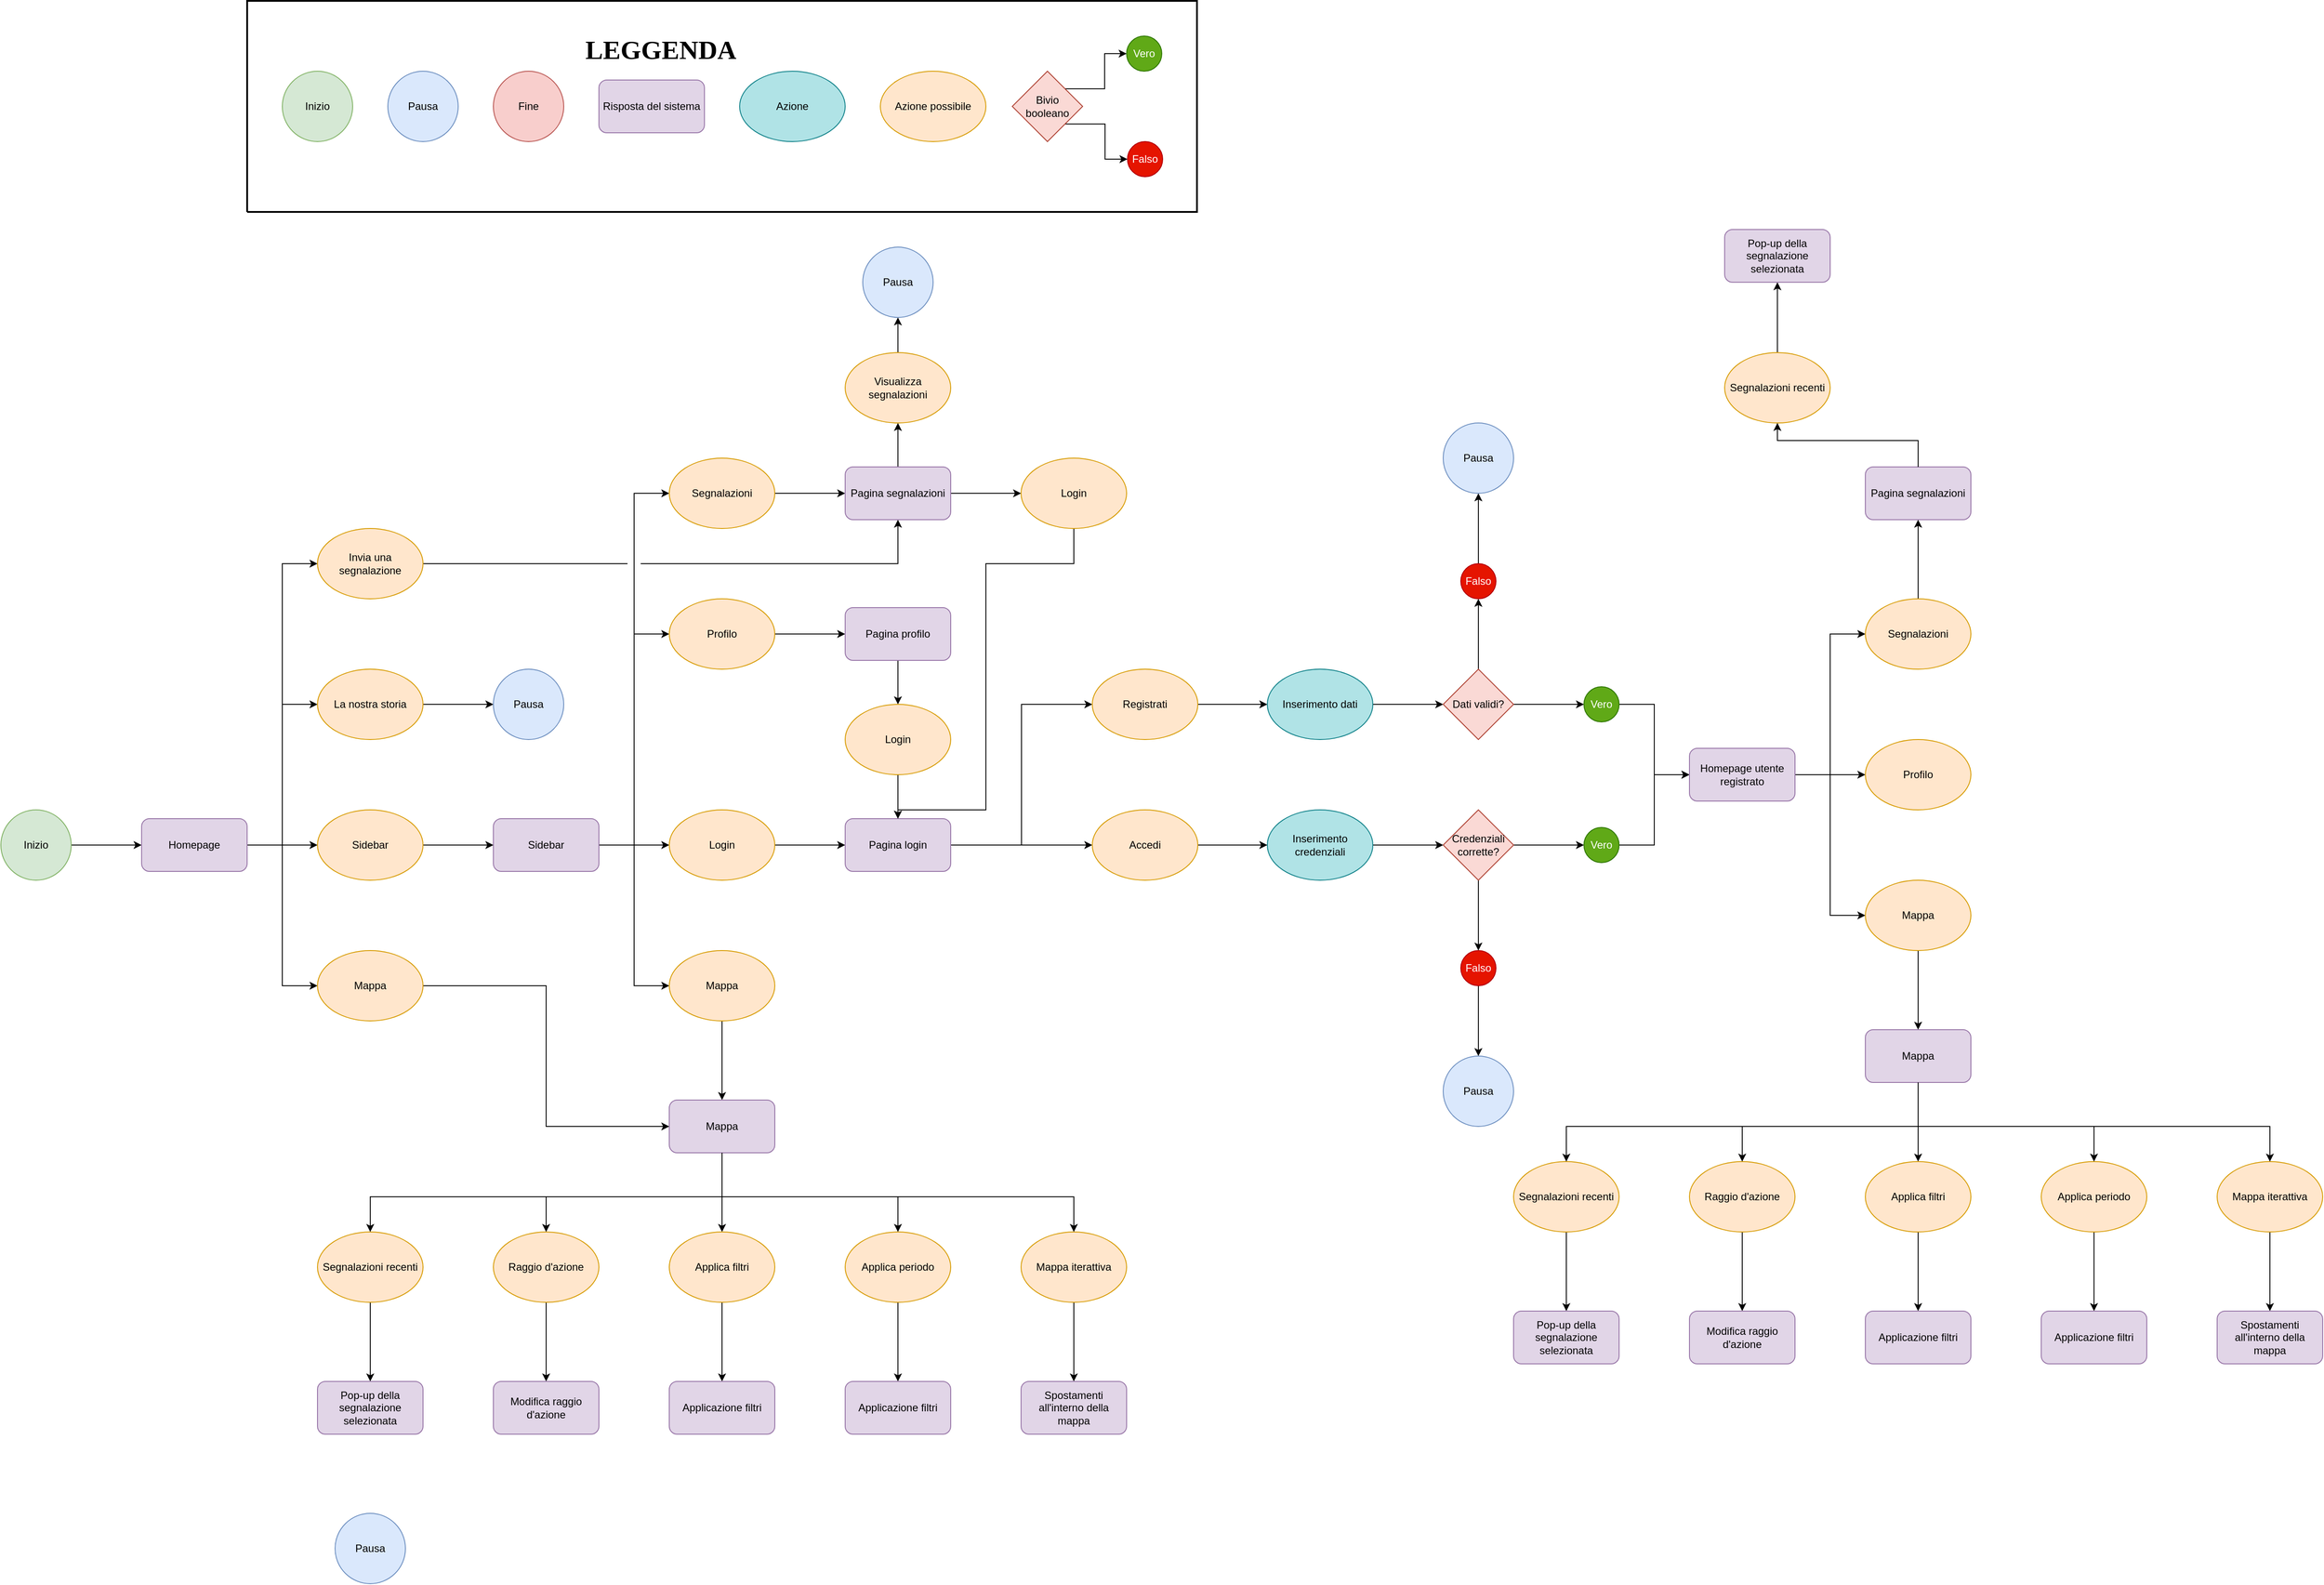 <mxfile version="28.0.4" pages="4">
  <diagram name="Utente non autenticato" id="onzrseE8cYpkVasQd0NS">
    <mxGraphModel dx="1869" dy="1765" grid="1" gridSize="10" guides="1" tooltips="1" connect="1" arrows="1" fold="1" page="1" pageScale="1" pageWidth="827" pageHeight="1169" math="0" shadow="0">
      <root>
        <mxCell id="BHOO1XupQrvHe3oWtjbF-0" />
        <mxCell id="BHOO1XupQrvHe3oWtjbF-1" parent="BHOO1XupQrvHe3oWtjbF-0" />
        <mxCell id="BHOO1XupQrvHe3oWtjbF-2" style="edgeStyle=orthogonalEdgeStyle;rounded=0;orthogonalLoop=1;jettySize=auto;html=1;entryX=0;entryY=0.5;entryDx=0;entryDy=0;exitX=1;exitY=0.5;exitDx=0;exitDy=0;" edge="1" parent="BHOO1XupQrvHe3oWtjbF-1" source="BHOO1XupQrvHe3oWtjbF-3" target="vSJTb1l2F4uQokC4UPwb-3">
          <mxGeometry relative="1" as="geometry" />
        </mxCell>
        <mxCell id="BHOO1XupQrvHe3oWtjbF-3" value="Inizio" style="ellipse;whiteSpace=wrap;html=1;aspect=fixed;fillColor=#d5e8d4;strokeColor=#82b366;" vertex="1" parent="BHOO1XupQrvHe3oWtjbF-1">
          <mxGeometry x="-40" y="160" width="80" height="80" as="geometry" />
        </mxCell>
        <mxCell id="BHOO1XupQrvHe3oWtjbF-4" style="edgeStyle=orthogonalEdgeStyle;rounded=0;orthogonalLoop=1;jettySize=auto;html=1;entryX=0;entryY=0.5;entryDx=0;entryDy=0;exitX=1;exitY=0.5;exitDx=0;exitDy=0;" edge="1" parent="BHOO1XupQrvHe3oWtjbF-1" source="BHOO1XupQrvHe3oWtjbF-5" target="BHOO1XupQrvHe3oWtjbF-9">
          <mxGeometry relative="1" as="geometry" />
        </mxCell>
        <mxCell id="Yv7pziDRQ7N3FZk2vE3Y-4" style="edgeStyle=orthogonalEdgeStyle;rounded=0;orthogonalLoop=1;jettySize=auto;html=1;entryX=0;entryY=0.5;entryDx=0;entryDy=0;" edge="1" parent="BHOO1XupQrvHe3oWtjbF-1" source="BHOO1XupQrvHe3oWtjbF-5" target="Yv7pziDRQ7N3FZk2vE3Y-2">
          <mxGeometry relative="1" as="geometry" />
        </mxCell>
        <mxCell id="Yv7pziDRQ7N3FZk2vE3Y-5" style="edgeStyle=orthogonalEdgeStyle;rounded=0;orthogonalLoop=1;jettySize=auto;html=1;entryX=0;entryY=0.5;entryDx=0;entryDy=0;" edge="1" parent="BHOO1XupQrvHe3oWtjbF-1" source="BHOO1XupQrvHe3oWtjbF-5" target="Yv7pziDRQ7N3FZk2vE3Y-1">
          <mxGeometry relative="1" as="geometry" />
        </mxCell>
        <mxCell id="Yv7pziDRQ7N3FZk2vE3Y-6" style="edgeStyle=orthogonalEdgeStyle;rounded=0;orthogonalLoop=1;jettySize=auto;html=1;entryX=0;entryY=0.5;entryDx=0;entryDy=0;" edge="1" parent="BHOO1XupQrvHe3oWtjbF-1" source="BHOO1XupQrvHe3oWtjbF-5" target="Yv7pziDRQ7N3FZk2vE3Y-0">
          <mxGeometry relative="1" as="geometry" />
        </mxCell>
        <mxCell id="BHOO1XupQrvHe3oWtjbF-5" value="Sidebar" style="rounded=1;whiteSpace=wrap;html=1;fillColor=#e1d5e7;strokeColor=#9673a6;" vertex="1" parent="BHOO1XupQrvHe3oWtjbF-1">
          <mxGeometry x="520" y="170" width="120" height="60" as="geometry" />
        </mxCell>
        <mxCell id="BHOO1XupQrvHe3oWtjbF-8" style="edgeStyle=orthogonalEdgeStyle;rounded=0;orthogonalLoop=1;jettySize=auto;html=1;exitX=1;exitY=0.5;exitDx=0;exitDy=0;entryX=0;entryY=0.5;entryDx=0;entryDy=0;" edge="1" parent="BHOO1XupQrvHe3oWtjbF-1" source="BHOO1XupQrvHe3oWtjbF-9" target="vSJTb1l2F4uQokC4UPwb-12">
          <mxGeometry relative="1" as="geometry">
            <mxPoint x="920" y="240" as="targetPoint" />
          </mxGeometry>
        </mxCell>
        <mxCell id="BHOO1XupQrvHe3oWtjbF-9" value="Login" style="ellipse;whiteSpace=wrap;html=1;fillColor=#ffe6cc;strokeColor=#d79b00;" vertex="1" parent="BHOO1XupQrvHe3oWtjbF-1">
          <mxGeometry x="720" y="160" width="120" height="80" as="geometry" />
        </mxCell>
        <mxCell id="BHOO1XupQrvHe3oWtjbF-14" style="edgeStyle=orthogonalEdgeStyle;rounded=0;orthogonalLoop=1;jettySize=auto;html=1;exitX=1;exitY=0.5;exitDx=0;exitDy=0;entryX=0;entryY=0.5;entryDx=0;entryDy=0;" edge="1" parent="BHOO1XupQrvHe3oWtjbF-1" source="BHOO1XupQrvHe3oWtjbF-16" target="BHOO1XupQrvHe3oWtjbF-18">
          <mxGeometry relative="1" as="geometry" />
        </mxCell>
        <mxCell id="BHOO1XupQrvHe3oWtjbF-15" style="edgeStyle=orthogonalEdgeStyle;rounded=0;orthogonalLoop=1;jettySize=auto;html=1;exitX=0.5;exitY=1;exitDx=0;exitDy=0;entryX=0.5;entryY=0;entryDx=0;entryDy=0;" edge="1" parent="BHOO1XupQrvHe3oWtjbF-1" source="BHOO1XupQrvHe3oWtjbF-16" target="BHOO1XupQrvHe3oWtjbF-20">
          <mxGeometry relative="1" as="geometry">
            <mxPoint x="1440" y="320" as="targetPoint" />
          </mxGeometry>
        </mxCell>
        <mxCell id="BHOO1XupQrvHe3oWtjbF-16" value="Credenziali corrette?" style="rhombus;whiteSpace=wrap;html=1;fillColor=#fad9d5;strokeColor=#ae4132;" vertex="1" parent="BHOO1XupQrvHe3oWtjbF-1">
          <mxGeometry x="1600" y="160" width="80" height="80" as="geometry" />
        </mxCell>
        <mxCell id="BHOO1XupQrvHe3oWtjbF-17" style="edgeStyle=orthogonalEdgeStyle;rounded=0;orthogonalLoop=1;jettySize=auto;html=1;entryX=0;entryY=0.5;entryDx=0;entryDy=0;exitX=1;exitY=0.5;exitDx=0;exitDy=0;" edge="1" parent="BHOO1XupQrvHe3oWtjbF-1" source="BHOO1XupQrvHe3oWtjbF-18" target="vSJTb1l2F4uQokC4UPwb-57">
          <mxGeometry relative="1" as="geometry">
            <mxPoint x="1880" y="200" as="targetPoint" />
          </mxGeometry>
        </mxCell>
        <mxCell id="BHOO1XupQrvHe3oWtjbF-18" value="Vero" style="ellipse;whiteSpace=wrap;html=1;aspect=fixed;fillColor=#60a917;fontColor=#ffffff;strokeColor=#2D7600;" vertex="1" parent="BHOO1XupQrvHe3oWtjbF-1">
          <mxGeometry x="1760" y="180" width="40" height="40" as="geometry" />
        </mxCell>
        <mxCell id="BHOO1XupQrvHe3oWtjbF-19" style="edgeStyle=orthogonalEdgeStyle;rounded=0;orthogonalLoop=1;jettySize=auto;html=1;exitX=0.5;exitY=1;exitDx=0;exitDy=0;entryX=0.5;entryY=0;entryDx=0;entryDy=0;" edge="1" parent="BHOO1XupQrvHe3oWtjbF-1" source="BHOO1XupQrvHe3oWtjbF-20" target="BHOO1XupQrvHe3oWtjbF-21">
          <mxGeometry relative="1" as="geometry">
            <mxPoint x="1640" y="430" as="targetPoint" />
          </mxGeometry>
        </mxCell>
        <mxCell id="BHOO1XupQrvHe3oWtjbF-20" value="Falso" style="ellipse;whiteSpace=wrap;html=1;aspect=fixed;fillColor=#e51400;fontColor=#ffffff;strokeColor=#B20000;" vertex="1" parent="BHOO1XupQrvHe3oWtjbF-1">
          <mxGeometry x="1620" y="320" width="40" height="40" as="geometry" />
        </mxCell>
        <mxCell id="BHOO1XupQrvHe3oWtjbF-21" value="Pausa" style="ellipse;whiteSpace=wrap;html=1;aspect=fixed;fillColor=#dae8fc;strokeColor=#6c8ebf;" vertex="1" parent="BHOO1XupQrvHe3oWtjbF-1">
          <mxGeometry x="1600" y="440" width="80" height="80" as="geometry" />
        </mxCell>
        <mxCell id="BHOO1XupQrvHe3oWtjbF-30" style="edgeStyle=orthogonalEdgeStyle;rounded=0;orthogonalLoop=1;jettySize=auto;html=1;exitX=1;exitY=0.5;exitDx=0;exitDy=0;entryX=0;entryY=0.5;entryDx=0;entryDy=0;" edge="1" parent="BHOO1XupQrvHe3oWtjbF-1" source="BHOO1XupQrvHe3oWtjbF-31" target="BHOO1XupQrvHe3oWtjbF-16">
          <mxGeometry relative="1" as="geometry" />
        </mxCell>
        <mxCell id="BHOO1XupQrvHe3oWtjbF-31" value="Inserimento credenziali" style="ellipse;whiteSpace=wrap;html=1;fillColor=#b0e3e6;strokeColor=#0e8088;" vertex="1" parent="BHOO1XupQrvHe3oWtjbF-1">
          <mxGeometry x="1400" y="160" width="120" height="80" as="geometry" />
        </mxCell>
        <mxCell id="BHOO1XupQrvHe3oWtjbF-72" value="Inizio" style="ellipse;whiteSpace=wrap;html=1;aspect=fixed;fillColor=#d5e8d4;strokeColor=#82b366;" vertex="1" parent="BHOO1XupQrvHe3oWtjbF-1">
          <mxGeometry x="280" y="-680" width="80" height="80" as="geometry" />
        </mxCell>
        <mxCell id="BHOO1XupQrvHe3oWtjbF-73" value="Pausa" style="ellipse;whiteSpace=wrap;html=1;aspect=fixed;fillColor=#dae8fc;strokeColor=#6c8ebf;" vertex="1" parent="BHOO1XupQrvHe3oWtjbF-1">
          <mxGeometry x="400" y="-680" width="80" height="80" as="geometry" />
        </mxCell>
        <mxCell id="BHOO1XupQrvHe3oWtjbF-74" value="Fine" style="ellipse;whiteSpace=wrap;html=1;aspect=fixed;fillColor=#f8cecc;strokeColor=#b85450;" vertex="1" parent="BHOO1XupQrvHe3oWtjbF-1">
          <mxGeometry x="520" y="-680" width="80" height="80" as="geometry" />
        </mxCell>
        <mxCell id="BHOO1XupQrvHe3oWtjbF-75" value="Risposta del sistema" style="rounded=1;whiteSpace=wrap;html=1;fillColor=#e1d5e7;strokeColor=#9673a6;" vertex="1" parent="BHOO1XupQrvHe3oWtjbF-1">
          <mxGeometry x="640" y="-670" width="120" height="60" as="geometry" />
        </mxCell>
        <mxCell id="BHOO1XupQrvHe3oWtjbF-76" value="Azione" style="ellipse;whiteSpace=wrap;html=1;fillColor=#b0e3e6;strokeColor=#0e8088;" vertex="1" parent="BHOO1XupQrvHe3oWtjbF-1">
          <mxGeometry x="800" y="-680" width="120" height="80" as="geometry" />
        </mxCell>
        <mxCell id="BHOO1XupQrvHe3oWtjbF-77" value="Azione possibile" style="ellipse;whiteSpace=wrap;html=1;fillColor=#ffe6cc;strokeColor=#d79b00;" vertex="1" parent="BHOO1XupQrvHe3oWtjbF-1">
          <mxGeometry x="960" y="-680" width="120" height="80" as="geometry" />
        </mxCell>
        <mxCell id="BHOO1XupQrvHe3oWtjbF-78" style="edgeStyle=orthogonalEdgeStyle;rounded=0;orthogonalLoop=1;jettySize=auto;html=1;exitX=1;exitY=0;exitDx=0;exitDy=0;entryX=0;entryY=0.5;entryDx=0;entryDy=0;" edge="1" parent="BHOO1XupQrvHe3oWtjbF-1" source="BHOO1XupQrvHe3oWtjbF-80" target="BHOO1XupQrvHe3oWtjbF-81">
          <mxGeometry relative="1" as="geometry" />
        </mxCell>
        <mxCell id="BHOO1XupQrvHe3oWtjbF-79" style="edgeStyle=orthogonalEdgeStyle;rounded=0;orthogonalLoop=1;jettySize=auto;html=1;exitX=1;exitY=1;exitDx=0;exitDy=0;entryX=0;entryY=0.5;entryDx=0;entryDy=0;" edge="1" parent="BHOO1XupQrvHe3oWtjbF-1" source="BHOO1XupQrvHe3oWtjbF-80" target="BHOO1XupQrvHe3oWtjbF-82">
          <mxGeometry relative="1" as="geometry" />
        </mxCell>
        <mxCell id="BHOO1XupQrvHe3oWtjbF-80" value="Bivio booleano" style="rhombus;whiteSpace=wrap;html=1;fillColor=#fad9d5;strokeColor=#ae4132;" vertex="1" parent="BHOO1XupQrvHe3oWtjbF-1">
          <mxGeometry x="1110" y="-680" width="80" height="80" as="geometry" />
        </mxCell>
        <mxCell id="BHOO1XupQrvHe3oWtjbF-81" value="Vero" style="ellipse;whiteSpace=wrap;html=1;aspect=fixed;fillColor=#60a917;fontColor=#ffffff;strokeColor=#2D7600;" vertex="1" parent="BHOO1XupQrvHe3oWtjbF-1">
          <mxGeometry x="1240" y="-720" width="40" height="40" as="geometry" />
        </mxCell>
        <mxCell id="BHOO1XupQrvHe3oWtjbF-82" value="Falso" style="ellipse;whiteSpace=wrap;html=1;aspect=fixed;fillColor=#e51400;fontColor=#ffffff;strokeColor=#B20000;" vertex="1" parent="BHOO1XupQrvHe3oWtjbF-1">
          <mxGeometry x="1241" y="-600" width="40" height="40" as="geometry" />
        </mxCell>
        <mxCell id="BHOO1XupQrvHe3oWtjbF-169" value="&lt;b&gt;&lt;font style=&quot;font-size: 30px;&quot; face=&quot;Times New Roman&quot;&gt;LEGGENDA&lt;/font&gt;&lt;/b&gt;" style="text;html=1;align=center;verticalAlign=middle;resizable=0;points=[];autosize=1;strokeColor=none;fillColor=none;" vertex="1" parent="BHOO1XupQrvHe3oWtjbF-1">
          <mxGeometry x="610" y="-730" width="200" height="50" as="geometry" />
        </mxCell>
        <mxCell id="BHOO1XupQrvHe3oWtjbF-170" value="" style="endArrow=none;html=1;rounded=0;strokeWidth=2;" edge="1" parent="BHOO1XupQrvHe3oWtjbF-1">
          <mxGeometry width="50" height="50" relative="1" as="geometry">
            <mxPoint x="240" y="-520" as="sourcePoint" />
            <mxPoint x="240" y="-520" as="targetPoint" />
            <Array as="points">
              <mxPoint x="240" y="-760" />
              <mxPoint x="1320" y="-760" />
              <mxPoint x="1320" y="-520" />
            </Array>
          </mxGeometry>
        </mxCell>
        <mxCell id="BZ6R1qjp_lzBrjdNLOyi-1" style="edgeStyle=orthogonalEdgeStyle;rounded=0;orthogonalLoop=1;jettySize=auto;html=1;" edge="1" parent="BHOO1XupQrvHe3oWtjbF-1" source="Yv7pziDRQ7N3FZk2vE3Y-0" target="BZ6R1qjp_lzBrjdNLOyi-0">
          <mxGeometry relative="1" as="geometry" />
        </mxCell>
        <mxCell id="Yv7pziDRQ7N3FZk2vE3Y-0" value="Mappa" style="ellipse;whiteSpace=wrap;html=1;fillColor=#ffe6cc;strokeColor=#d79b00;" vertex="1" parent="BHOO1XupQrvHe3oWtjbF-1">
          <mxGeometry x="720" y="320" width="120" height="80" as="geometry" />
        </mxCell>
        <mxCell id="Yv7pziDRQ7N3FZk2vE3Y-8" style="edgeStyle=orthogonalEdgeStyle;rounded=0;orthogonalLoop=1;jettySize=auto;html=1;entryX=0;entryY=0.5;entryDx=0;entryDy=0;" edge="1" parent="BHOO1XupQrvHe3oWtjbF-1" source="Yv7pziDRQ7N3FZk2vE3Y-1" target="Yv7pziDRQ7N3FZk2vE3Y-7">
          <mxGeometry relative="1" as="geometry" />
        </mxCell>
        <mxCell id="Yv7pziDRQ7N3FZk2vE3Y-1" value="Profilo" style="ellipse;whiteSpace=wrap;html=1;fillColor=#ffe6cc;strokeColor=#d79b00;" vertex="1" parent="BHOO1XupQrvHe3oWtjbF-1">
          <mxGeometry x="720" y="-80" width="120" height="80" as="geometry" />
        </mxCell>
        <mxCell id="vSJTb1l2F4uQokC4UPwb-32" style="edgeStyle=orthogonalEdgeStyle;rounded=0;orthogonalLoop=1;jettySize=auto;html=1;entryX=0;entryY=0.5;entryDx=0;entryDy=0;" edge="1" parent="BHOO1XupQrvHe3oWtjbF-1" source="Yv7pziDRQ7N3FZk2vE3Y-2" target="vSJTb1l2F4uQokC4UPwb-31">
          <mxGeometry relative="1" as="geometry" />
        </mxCell>
        <mxCell id="Yv7pziDRQ7N3FZk2vE3Y-2" value="Segnalazioni" style="ellipse;whiteSpace=wrap;html=1;fillColor=#ffe6cc;strokeColor=#d79b00;" vertex="1" parent="BHOO1XupQrvHe3oWtjbF-1">
          <mxGeometry x="720" y="-240" width="120" height="80" as="geometry" />
        </mxCell>
        <mxCell id="vSJTb1l2F4uQokC4UPwb-14" style="edgeStyle=orthogonalEdgeStyle;rounded=0;orthogonalLoop=1;jettySize=auto;html=1;entryX=0.5;entryY=0;entryDx=0;entryDy=0;" edge="1" parent="BHOO1XupQrvHe3oWtjbF-1" source="Yv7pziDRQ7N3FZk2vE3Y-7" target="vSJTb1l2F4uQokC4UPwb-15">
          <mxGeometry relative="1" as="geometry">
            <mxPoint x="930" y="60" as="targetPoint" />
          </mxGeometry>
        </mxCell>
        <mxCell id="Yv7pziDRQ7N3FZk2vE3Y-7" value="Pagina profilo" style="rounded=1;whiteSpace=wrap;html=1;fillColor=#e1d5e7;strokeColor=#9673a6;" vertex="1" parent="BHOO1XupQrvHe3oWtjbF-1">
          <mxGeometry x="920" y="-70" width="120" height="60" as="geometry" />
        </mxCell>
        <mxCell id="5Uu_oduI9N8xXFauptrx-3" style="edgeStyle=orthogonalEdgeStyle;rounded=0;orthogonalLoop=1;jettySize=auto;html=1;entryX=0.5;entryY=0;entryDx=0;entryDy=0;" edge="1" parent="BHOO1XupQrvHe3oWtjbF-1" source="BZ6R1qjp_lzBrjdNLOyi-0" target="BZ6R1qjp_lzBrjdNLOyi-2">
          <mxGeometry relative="1" as="geometry" />
        </mxCell>
        <mxCell id="BZ6R1qjp_lzBrjdNLOyi-0" value="Mappa" style="rounded=1;whiteSpace=wrap;html=1;fillColor=#e1d5e7;strokeColor=#9673a6;" vertex="1" parent="BHOO1XupQrvHe3oWtjbF-1">
          <mxGeometry x="720" y="490" width="120" height="60" as="geometry" />
        </mxCell>
        <mxCell id="vSJTb1l2F4uQokC4UPwb-0" style="edgeStyle=orthogonalEdgeStyle;rounded=0;orthogonalLoop=1;jettySize=auto;html=1;entryX=0.5;entryY=0;entryDx=0;entryDy=0;" edge="1" parent="BHOO1XupQrvHe3oWtjbF-1" source="BZ6R1qjp_lzBrjdNLOyi-2" target="5Uu_oduI9N8xXFauptrx-9">
          <mxGeometry relative="1" as="geometry" />
        </mxCell>
        <mxCell id="BZ6R1qjp_lzBrjdNLOyi-2" value="Applica filtri" style="ellipse;whiteSpace=wrap;html=1;fillColor=#ffe6cc;strokeColor=#d79b00;" vertex="1" parent="BHOO1XupQrvHe3oWtjbF-1">
          <mxGeometry x="720" y="640" width="120" height="80" as="geometry" />
        </mxCell>
        <mxCell id="vSJTb1l2F4uQokC4UPwb-2" style="edgeStyle=orthogonalEdgeStyle;rounded=0;orthogonalLoop=1;jettySize=auto;html=1;entryX=0.5;entryY=0;entryDx=0;entryDy=0;" edge="1" parent="BHOO1XupQrvHe3oWtjbF-1" source="BZ6R1qjp_lzBrjdNLOyi-3" target="vSJTb1l2F4uQokC4UPwb-1">
          <mxGeometry relative="1" as="geometry" />
        </mxCell>
        <mxCell id="BZ6R1qjp_lzBrjdNLOyi-3" value="Applica periodo" style="ellipse;whiteSpace=wrap;html=1;fillColor=#ffe6cc;strokeColor=#d79b00;" vertex="1" parent="BHOO1XupQrvHe3oWtjbF-1">
          <mxGeometry x="920" y="640" width="120" height="80" as="geometry" />
        </mxCell>
        <mxCell id="vSJTb1l2F4uQokC4UPwb-19" style="edgeStyle=orthogonalEdgeStyle;rounded=0;orthogonalLoop=1;jettySize=auto;html=1;" edge="1" parent="BHOO1XupQrvHe3oWtjbF-1" source="5Uu_oduI9N8xXFauptrx-0" target="vSJTb1l2F4uQokC4UPwb-18">
          <mxGeometry relative="1" as="geometry" />
        </mxCell>
        <mxCell id="5Uu_oduI9N8xXFauptrx-0" value="Raggio d&#39;azione" style="ellipse;whiteSpace=wrap;html=1;fillColor=#ffe6cc;strokeColor=#d79b00;" vertex="1" parent="BHOO1XupQrvHe3oWtjbF-1">
          <mxGeometry x="520" y="640" width="120" height="80" as="geometry" />
        </mxCell>
        <mxCell id="vSJTb1l2F4uQokC4UPwb-21" style="edgeStyle=orthogonalEdgeStyle;rounded=0;orthogonalLoop=1;jettySize=auto;html=1;entryX=0.5;entryY=0;entryDx=0;entryDy=0;" edge="1" parent="BHOO1XupQrvHe3oWtjbF-1" source="5Uu_oduI9N8xXFauptrx-1" target="vSJTb1l2F4uQokC4UPwb-20">
          <mxGeometry relative="1" as="geometry" />
        </mxCell>
        <mxCell id="5Uu_oduI9N8xXFauptrx-1" value="Mappa iterattiva" style="ellipse;whiteSpace=wrap;html=1;fillColor=#ffe6cc;strokeColor=#d79b00;" vertex="1" parent="BHOO1XupQrvHe3oWtjbF-1">
          <mxGeometry x="1120" y="640" width="120" height="80" as="geometry" />
        </mxCell>
        <mxCell id="vSJTb1l2F4uQokC4UPwb-23" style="edgeStyle=orthogonalEdgeStyle;rounded=0;orthogonalLoop=1;jettySize=auto;html=1;entryX=0.5;entryY=0;entryDx=0;entryDy=0;" edge="1" parent="BHOO1XupQrvHe3oWtjbF-1" source="5Uu_oduI9N8xXFauptrx-2" target="vSJTb1l2F4uQokC4UPwb-22">
          <mxGeometry relative="1" as="geometry" />
        </mxCell>
        <mxCell id="5Uu_oduI9N8xXFauptrx-2" value="Segnalazioni recenti" style="ellipse;whiteSpace=wrap;html=1;fillColor=#ffe6cc;strokeColor=#d79b00;" vertex="1" parent="BHOO1XupQrvHe3oWtjbF-1">
          <mxGeometry x="320" y="640" width="120" height="80" as="geometry" />
        </mxCell>
        <mxCell id="5Uu_oduI9N8xXFauptrx-5" value="" style="endArrow=classic;html=1;rounded=0;entryX=0.5;entryY=0;entryDx=0;entryDy=0;exitX=0.5;exitY=1;exitDx=0;exitDy=0;" edge="1" parent="BHOO1XupQrvHe3oWtjbF-1" source="BZ6R1qjp_lzBrjdNLOyi-0" target="BZ6R1qjp_lzBrjdNLOyi-3">
          <mxGeometry width="50" height="50" relative="1" as="geometry">
            <mxPoint x="870" y="770" as="sourcePoint" />
            <mxPoint x="920" y="720" as="targetPoint" />
            <Array as="points">
              <mxPoint x="780" y="600" />
              <mxPoint x="980" y="600" />
            </Array>
          </mxGeometry>
        </mxCell>
        <mxCell id="5Uu_oduI9N8xXFauptrx-6" value="" style="endArrow=classic;html=1;rounded=0;entryX=0.5;entryY=0;entryDx=0;entryDy=0;exitX=0.5;exitY=1;exitDx=0;exitDy=0;" edge="1" parent="BHOO1XupQrvHe3oWtjbF-1" source="BZ6R1qjp_lzBrjdNLOyi-0" target="5Uu_oduI9N8xXFauptrx-1">
          <mxGeometry width="50" height="50" relative="1" as="geometry">
            <mxPoint x="690" y="480" as="sourcePoint" />
            <mxPoint x="1180" y="620" as="targetPoint" />
            <Array as="points">
              <mxPoint x="780" y="600" />
              <mxPoint x="980" y="600" />
              <mxPoint x="1180" y="600" />
            </Array>
          </mxGeometry>
        </mxCell>
        <mxCell id="5Uu_oduI9N8xXFauptrx-7" value="" style="endArrow=classic;html=1;rounded=0;entryX=0.5;entryY=0;entryDx=0;entryDy=0;exitX=0.5;exitY=1;exitDx=0;exitDy=0;" edge="1" parent="BHOO1XupQrvHe3oWtjbF-1" source="BZ6R1qjp_lzBrjdNLOyi-0" target="5Uu_oduI9N8xXFauptrx-0">
          <mxGeometry width="50" height="50" relative="1" as="geometry">
            <mxPoint x="550" y="580" as="sourcePoint" />
            <mxPoint x="750" y="670" as="targetPoint" />
            <Array as="points">
              <mxPoint x="780" y="600" />
              <mxPoint x="580" y="600" />
            </Array>
          </mxGeometry>
        </mxCell>
        <mxCell id="5Uu_oduI9N8xXFauptrx-8" value="" style="endArrow=classic;html=1;rounded=0;entryX=0.5;entryY=0;entryDx=0;entryDy=0;exitX=0.5;exitY=1;exitDx=0;exitDy=0;" edge="1" parent="BHOO1XupQrvHe3oWtjbF-1" source="BZ6R1qjp_lzBrjdNLOyi-0" target="5Uu_oduI9N8xXFauptrx-2">
          <mxGeometry width="50" height="50" relative="1" as="geometry">
            <mxPoint x="380" y="550" as="sourcePoint" />
            <mxPoint x="580" y="640" as="targetPoint" />
            <Array as="points">
              <mxPoint x="780" y="600" />
              <mxPoint x="380" y="600" />
            </Array>
          </mxGeometry>
        </mxCell>
        <mxCell id="5Uu_oduI9N8xXFauptrx-9" value="Applicazione filtri" style="rounded=1;whiteSpace=wrap;html=1;fillColor=#e1d5e7;strokeColor=#9673a6;" vertex="1" parent="BHOO1XupQrvHe3oWtjbF-1">
          <mxGeometry x="720" y="810" width="120" height="60" as="geometry" />
        </mxCell>
        <mxCell id="vSJTb1l2F4uQokC4UPwb-1" value="Applicazione filtri" style="rounded=1;whiteSpace=wrap;html=1;fillColor=#e1d5e7;strokeColor=#9673a6;" vertex="1" parent="BHOO1XupQrvHe3oWtjbF-1">
          <mxGeometry x="920" y="810" width="120" height="60" as="geometry" />
        </mxCell>
        <mxCell id="vSJTb1l2F4uQokC4UPwb-6" style="edgeStyle=orthogonalEdgeStyle;rounded=0;orthogonalLoop=1;jettySize=auto;html=1;entryX=0;entryY=0.5;entryDx=0;entryDy=0;" edge="1" parent="BHOO1XupQrvHe3oWtjbF-1" source="vSJTb1l2F4uQokC4UPwb-3" target="vSJTb1l2F4uQokC4UPwb-5">
          <mxGeometry relative="1" as="geometry" />
        </mxCell>
        <mxCell id="vSJTb1l2F4uQokC4UPwb-9" style="edgeStyle=orthogonalEdgeStyle;rounded=0;orthogonalLoop=1;jettySize=auto;html=1;entryX=0;entryY=0.5;entryDx=0;entryDy=0;" edge="1" parent="BHOO1XupQrvHe3oWtjbF-1" source="vSJTb1l2F4uQokC4UPwb-3" target="vSJTb1l2F4uQokC4UPwb-8">
          <mxGeometry relative="1" as="geometry">
            <Array as="points">
              <mxPoint x="280" y="200" />
              <mxPoint x="280" y="360" />
            </Array>
          </mxGeometry>
        </mxCell>
        <mxCell id="vSJTb1l2F4uQokC4UPwb-24" style="edgeStyle=orthogonalEdgeStyle;rounded=0;orthogonalLoop=1;jettySize=auto;html=1;entryX=0;entryY=0.5;entryDx=0;entryDy=0;" edge="1" parent="BHOO1XupQrvHe3oWtjbF-1" source="vSJTb1l2F4uQokC4UPwb-3" target="vSJTb1l2F4uQokC4UPwb-11">
          <mxGeometry relative="1" as="geometry" />
        </mxCell>
        <mxCell id="vSJTb1l2F4uQokC4UPwb-28" style="edgeStyle=orthogonalEdgeStyle;rounded=0;orthogonalLoop=1;jettySize=auto;html=1;entryX=0;entryY=0.5;entryDx=0;entryDy=0;" edge="1" parent="BHOO1XupQrvHe3oWtjbF-1" source="vSJTb1l2F4uQokC4UPwb-3" target="vSJTb1l2F4uQokC4UPwb-25">
          <mxGeometry relative="1" as="geometry" />
        </mxCell>
        <mxCell id="vSJTb1l2F4uQokC4UPwb-3" value="Homepage" style="rounded=1;whiteSpace=wrap;html=1;fillColor=#e1d5e7;strokeColor=#9673a6;" vertex="1" parent="BHOO1XupQrvHe3oWtjbF-1">
          <mxGeometry x="120" y="170" width="120" height="60" as="geometry" />
        </mxCell>
        <mxCell id="vSJTb1l2F4uQokC4UPwb-7" style="edgeStyle=orthogonalEdgeStyle;rounded=0;orthogonalLoop=1;jettySize=auto;html=1;entryX=0;entryY=0.5;entryDx=0;entryDy=0;" edge="1" parent="BHOO1XupQrvHe3oWtjbF-1" source="vSJTb1l2F4uQokC4UPwb-5" target="BHOO1XupQrvHe3oWtjbF-5">
          <mxGeometry relative="1" as="geometry" />
        </mxCell>
        <mxCell id="vSJTb1l2F4uQokC4UPwb-5" value="Sidebar" style="ellipse;whiteSpace=wrap;html=1;fillColor=#ffe6cc;strokeColor=#d79b00;" vertex="1" parent="BHOO1XupQrvHe3oWtjbF-1">
          <mxGeometry x="320" y="160" width="120" height="80" as="geometry" />
        </mxCell>
        <mxCell id="vSJTb1l2F4uQokC4UPwb-10" style="edgeStyle=orthogonalEdgeStyle;rounded=0;orthogonalLoop=1;jettySize=auto;html=1;entryX=0;entryY=0.5;entryDx=0;entryDy=0;" edge="1" parent="BHOO1XupQrvHe3oWtjbF-1" source="vSJTb1l2F4uQokC4UPwb-8" target="BZ6R1qjp_lzBrjdNLOyi-0">
          <mxGeometry relative="1" as="geometry" />
        </mxCell>
        <mxCell id="vSJTb1l2F4uQokC4UPwb-8" value="Mappa" style="ellipse;whiteSpace=wrap;html=1;fillColor=#ffe6cc;strokeColor=#d79b00;" vertex="1" parent="BHOO1XupQrvHe3oWtjbF-1">
          <mxGeometry x="320" y="320" width="120" height="80" as="geometry" />
        </mxCell>
        <mxCell id="vSJTb1l2F4uQokC4UPwb-30" style="edgeStyle=orthogonalEdgeStyle;rounded=0;orthogonalLoop=1;jettySize=auto;html=1;entryX=0.5;entryY=1;entryDx=0;entryDy=0;labelBorderColor=light-dark(#FFFFFF,#EDEDED);textShadow=0;spacingTop=2;spacingLeft=2;spacingBottom=2;spacingRight=2;fontColor=#0000FF;jumpStyle=gap;jumpSize=15;" edge="1" parent="BHOO1XupQrvHe3oWtjbF-1" source="vSJTb1l2F4uQokC4UPwb-11" target="vSJTb1l2F4uQokC4UPwb-31">
          <mxGeometry relative="1" as="geometry">
            <mxPoint x="380" y="-250" as="targetPoint" />
          </mxGeometry>
        </mxCell>
        <mxCell id="vSJTb1l2F4uQokC4UPwb-11" value="Invia una segnalazione" style="ellipse;whiteSpace=wrap;html=1;fillColor=#ffe6cc;strokeColor=#d79b00;" vertex="1" parent="BHOO1XupQrvHe3oWtjbF-1">
          <mxGeometry x="320" y="-160" width="120" height="80" as="geometry" />
        </mxCell>
        <mxCell id="vSJTb1l2F4uQokC4UPwb-13" style="edgeStyle=orthogonalEdgeStyle;rounded=0;orthogonalLoop=1;jettySize=auto;html=1;entryX=0;entryY=0.5;entryDx=0;entryDy=0;" edge="1" parent="BHOO1XupQrvHe3oWtjbF-1" source="vSJTb1l2F4uQokC4UPwb-12" target="vSJTb1l2F4uQokC4UPwb-41">
          <mxGeometry relative="1" as="geometry" />
        </mxCell>
        <mxCell id="vSJTb1l2F4uQokC4UPwb-45" style="edgeStyle=orthogonalEdgeStyle;rounded=0;orthogonalLoop=1;jettySize=auto;html=1;entryX=0;entryY=0.5;entryDx=0;entryDy=0;" edge="1" parent="BHOO1XupQrvHe3oWtjbF-1" source="vSJTb1l2F4uQokC4UPwb-12" target="vSJTb1l2F4uQokC4UPwb-42">
          <mxGeometry relative="1" as="geometry" />
        </mxCell>
        <mxCell id="vSJTb1l2F4uQokC4UPwb-12" value="Pagina login" style="rounded=1;whiteSpace=wrap;html=1;fillColor=#e1d5e7;strokeColor=#9673a6;" vertex="1" parent="BHOO1XupQrvHe3oWtjbF-1">
          <mxGeometry x="920" y="170" width="120" height="60" as="geometry" />
        </mxCell>
        <mxCell id="vSJTb1l2F4uQokC4UPwb-16" style="edgeStyle=orthogonalEdgeStyle;rounded=0;orthogonalLoop=1;jettySize=auto;html=1;entryX=0.5;entryY=0;entryDx=0;entryDy=0;" edge="1" parent="BHOO1XupQrvHe3oWtjbF-1" source="vSJTb1l2F4uQokC4UPwb-15" target="vSJTb1l2F4uQokC4UPwb-12">
          <mxGeometry relative="1" as="geometry" />
        </mxCell>
        <mxCell id="vSJTb1l2F4uQokC4UPwb-15" value="Login" style="ellipse;whiteSpace=wrap;html=1;fillColor=#ffe6cc;strokeColor=#d79b00;" vertex="1" parent="BHOO1XupQrvHe3oWtjbF-1">
          <mxGeometry x="920" y="40" width="120" height="80" as="geometry" />
        </mxCell>
        <mxCell id="vSJTb1l2F4uQokC4UPwb-18" value="Modifica raggio d&#39;azione" style="rounded=1;whiteSpace=wrap;html=1;fillColor=#e1d5e7;strokeColor=#9673a6;" vertex="1" parent="BHOO1XupQrvHe3oWtjbF-1">
          <mxGeometry x="520" y="810" width="120" height="60" as="geometry" />
        </mxCell>
        <mxCell id="vSJTb1l2F4uQokC4UPwb-20" value="Spostamenti all&#39;interno della mappa" style="rounded=1;whiteSpace=wrap;html=1;fillColor=#e1d5e7;strokeColor=#9673a6;" vertex="1" parent="BHOO1XupQrvHe3oWtjbF-1">
          <mxGeometry x="1120" y="810" width="120" height="60" as="geometry" />
        </mxCell>
        <mxCell id="vSJTb1l2F4uQokC4UPwb-22" value="Pop-up della segnalazione selezionata" style="rounded=1;whiteSpace=wrap;html=1;fillColor=#e1d5e7;strokeColor=#9673a6;" vertex="1" parent="BHOO1XupQrvHe3oWtjbF-1">
          <mxGeometry x="320" y="810" width="120" height="60" as="geometry" />
        </mxCell>
        <mxCell id="vSJTb1l2F4uQokC4UPwb-27" style="edgeStyle=orthogonalEdgeStyle;rounded=0;orthogonalLoop=1;jettySize=auto;html=1;" edge="1" parent="BHOO1XupQrvHe3oWtjbF-1" source="vSJTb1l2F4uQokC4UPwb-25" target="vSJTb1l2F4uQokC4UPwb-26">
          <mxGeometry relative="1" as="geometry" />
        </mxCell>
        <mxCell id="vSJTb1l2F4uQokC4UPwb-25" value="La nostra storia" style="ellipse;whiteSpace=wrap;html=1;fillColor=#ffe6cc;strokeColor=#d79b00;" vertex="1" parent="BHOO1XupQrvHe3oWtjbF-1">
          <mxGeometry x="320" width="120" height="80" as="geometry" />
        </mxCell>
        <mxCell id="vSJTb1l2F4uQokC4UPwb-26" value="Pausa" style="ellipse;whiteSpace=wrap;html=1;aspect=fixed;fillColor=#dae8fc;strokeColor=#6c8ebf;" vertex="1" parent="BHOO1XupQrvHe3oWtjbF-1">
          <mxGeometry x="520" width="80" height="80" as="geometry" />
        </mxCell>
        <mxCell id="vSJTb1l2F4uQokC4UPwb-34" style="edgeStyle=orthogonalEdgeStyle;rounded=0;orthogonalLoop=1;jettySize=auto;html=1;entryX=0;entryY=0.5;entryDx=0;entryDy=0;" edge="1" parent="BHOO1XupQrvHe3oWtjbF-1" source="vSJTb1l2F4uQokC4UPwb-31" target="vSJTb1l2F4uQokC4UPwb-33">
          <mxGeometry relative="1" as="geometry" />
        </mxCell>
        <mxCell id="vSJTb1l2F4uQokC4UPwb-37" style="edgeStyle=orthogonalEdgeStyle;rounded=0;orthogonalLoop=1;jettySize=auto;html=1;" edge="1" parent="BHOO1XupQrvHe3oWtjbF-1" source="vSJTb1l2F4uQokC4UPwb-31">
          <mxGeometry relative="1" as="geometry">
            <mxPoint x="980" y="-280" as="targetPoint" />
          </mxGeometry>
        </mxCell>
        <mxCell id="vSJTb1l2F4uQokC4UPwb-31" value="Pagina segnalazioni" style="rounded=1;whiteSpace=wrap;html=1;fillColor=#e1d5e7;strokeColor=#9673a6;" vertex="1" parent="BHOO1XupQrvHe3oWtjbF-1">
          <mxGeometry x="920" y="-230" width="120" height="60" as="geometry" />
        </mxCell>
        <mxCell id="vSJTb1l2F4uQokC4UPwb-35" style="edgeStyle=orthogonalEdgeStyle;rounded=0;orthogonalLoop=1;jettySize=auto;html=1;entryX=0.5;entryY=0;entryDx=0;entryDy=0;" edge="1" parent="BHOO1XupQrvHe3oWtjbF-1" source="vSJTb1l2F4uQokC4UPwb-33" target="vSJTb1l2F4uQokC4UPwb-12">
          <mxGeometry relative="1" as="geometry">
            <Array as="points">
              <mxPoint x="1180" y="-120" />
              <mxPoint x="1080" y="-120" />
              <mxPoint x="1080" y="160" />
              <mxPoint x="980" y="160" />
            </Array>
          </mxGeometry>
        </mxCell>
        <mxCell id="vSJTb1l2F4uQokC4UPwb-33" value="Login" style="ellipse;whiteSpace=wrap;html=1;fillColor=#ffe6cc;strokeColor=#d79b00;" vertex="1" parent="BHOO1XupQrvHe3oWtjbF-1">
          <mxGeometry x="1120" y="-240" width="120" height="80" as="geometry" />
        </mxCell>
        <mxCell id="vSJTb1l2F4uQokC4UPwb-40" style="edgeStyle=orthogonalEdgeStyle;rounded=0;orthogonalLoop=1;jettySize=auto;html=1;entryX=0.5;entryY=1;entryDx=0;entryDy=0;" edge="1" parent="BHOO1XupQrvHe3oWtjbF-1" source="vSJTb1l2F4uQokC4UPwb-38" target="vSJTb1l2F4uQokC4UPwb-39">
          <mxGeometry relative="1" as="geometry" />
        </mxCell>
        <mxCell id="vSJTb1l2F4uQokC4UPwb-38" value="Visualizza segnalazioni" style="ellipse;whiteSpace=wrap;html=1;fillColor=#ffe6cc;strokeColor=#d79b00;" vertex="1" parent="BHOO1XupQrvHe3oWtjbF-1">
          <mxGeometry x="920" y="-360" width="120" height="80" as="geometry" />
        </mxCell>
        <mxCell id="vSJTb1l2F4uQokC4UPwb-39" value="Pausa" style="ellipse;whiteSpace=wrap;html=1;aspect=fixed;fillColor=#dae8fc;strokeColor=#6c8ebf;" vertex="1" parent="BHOO1XupQrvHe3oWtjbF-1">
          <mxGeometry x="940" y="-480" width="80" height="80" as="geometry" />
        </mxCell>
        <mxCell id="vSJTb1l2F4uQokC4UPwb-46" style="edgeStyle=orthogonalEdgeStyle;rounded=0;orthogonalLoop=1;jettySize=auto;html=1;entryX=0;entryY=0.5;entryDx=0;entryDy=0;" edge="1" parent="BHOO1XupQrvHe3oWtjbF-1" source="vSJTb1l2F4uQokC4UPwb-41" target="BHOO1XupQrvHe3oWtjbF-31">
          <mxGeometry relative="1" as="geometry" />
        </mxCell>
        <mxCell id="vSJTb1l2F4uQokC4UPwb-41" value="Accedi" style="ellipse;whiteSpace=wrap;html=1;fillColor=#ffe6cc;strokeColor=#d79b00;" vertex="1" parent="BHOO1XupQrvHe3oWtjbF-1">
          <mxGeometry x="1201" y="160" width="120" height="80" as="geometry" />
        </mxCell>
        <mxCell id="vSJTb1l2F4uQokC4UPwb-48" style="edgeStyle=orthogonalEdgeStyle;rounded=0;orthogonalLoop=1;jettySize=auto;html=1;entryX=0;entryY=0.5;entryDx=0;entryDy=0;" edge="1" parent="BHOO1XupQrvHe3oWtjbF-1" source="vSJTb1l2F4uQokC4UPwb-42" target="vSJTb1l2F4uQokC4UPwb-47">
          <mxGeometry relative="1" as="geometry" />
        </mxCell>
        <mxCell id="vSJTb1l2F4uQokC4UPwb-42" value="Registrati" style="ellipse;whiteSpace=wrap;html=1;fillColor=#ffe6cc;strokeColor=#d79b00;" vertex="1" parent="BHOO1XupQrvHe3oWtjbF-1">
          <mxGeometry x="1201" width="120" height="80" as="geometry" />
        </mxCell>
        <mxCell id="vSJTb1l2F4uQokC4UPwb-50" style="edgeStyle=orthogonalEdgeStyle;rounded=0;orthogonalLoop=1;jettySize=auto;html=1;entryX=0;entryY=0.5;entryDx=0;entryDy=0;" edge="1" parent="BHOO1XupQrvHe3oWtjbF-1" source="vSJTb1l2F4uQokC4UPwb-47" target="vSJTb1l2F4uQokC4UPwb-49">
          <mxGeometry relative="1" as="geometry" />
        </mxCell>
        <mxCell id="vSJTb1l2F4uQokC4UPwb-47" value="Inserimento dati" style="ellipse;whiteSpace=wrap;html=1;fillColor=#b0e3e6;strokeColor=#0e8088;" vertex="1" parent="BHOO1XupQrvHe3oWtjbF-1">
          <mxGeometry x="1400" width="120" height="80" as="geometry" />
        </mxCell>
        <mxCell id="vSJTb1l2F4uQokC4UPwb-53" style="edgeStyle=orthogonalEdgeStyle;rounded=0;orthogonalLoop=1;jettySize=auto;html=1;entryX=0.5;entryY=1;entryDx=0;entryDy=0;" edge="1" parent="BHOO1XupQrvHe3oWtjbF-1" source="vSJTb1l2F4uQokC4UPwb-49" target="vSJTb1l2F4uQokC4UPwb-51">
          <mxGeometry relative="1" as="geometry" />
        </mxCell>
        <mxCell id="vSJTb1l2F4uQokC4UPwb-56" style="edgeStyle=orthogonalEdgeStyle;rounded=0;orthogonalLoop=1;jettySize=auto;html=1;entryX=0;entryY=0.5;entryDx=0;entryDy=0;" edge="1" parent="BHOO1XupQrvHe3oWtjbF-1" source="vSJTb1l2F4uQokC4UPwb-49" target="vSJTb1l2F4uQokC4UPwb-55">
          <mxGeometry relative="1" as="geometry" />
        </mxCell>
        <mxCell id="vSJTb1l2F4uQokC4UPwb-49" value="Dati validi?" style="rhombus;whiteSpace=wrap;html=1;fillColor=#fad9d5;strokeColor=#ae4132;" vertex="1" parent="BHOO1XupQrvHe3oWtjbF-1">
          <mxGeometry x="1600" width="80" height="80" as="geometry" />
        </mxCell>
        <mxCell id="vSJTb1l2F4uQokC4UPwb-54" style="edgeStyle=orthogonalEdgeStyle;rounded=0;orthogonalLoop=1;jettySize=auto;html=1;entryX=0.5;entryY=1;entryDx=0;entryDy=0;" edge="1" parent="BHOO1XupQrvHe3oWtjbF-1" source="vSJTb1l2F4uQokC4UPwb-51" target="vSJTb1l2F4uQokC4UPwb-52">
          <mxGeometry relative="1" as="geometry" />
        </mxCell>
        <mxCell id="vSJTb1l2F4uQokC4UPwb-51" value="Falso" style="ellipse;whiteSpace=wrap;html=1;aspect=fixed;fillColor=#e51400;fontColor=#ffffff;strokeColor=#B20000;" vertex="1" parent="BHOO1XupQrvHe3oWtjbF-1">
          <mxGeometry x="1620" y="-120" width="40" height="40" as="geometry" />
        </mxCell>
        <mxCell id="vSJTb1l2F4uQokC4UPwb-52" value="Pausa" style="ellipse;whiteSpace=wrap;html=1;aspect=fixed;fillColor=#dae8fc;strokeColor=#6c8ebf;" vertex="1" parent="BHOO1XupQrvHe3oWtjbF-1">
          <mxGeometry x="1600" y="-280" width="80" height="80" as="geometry" />
        </mxCell>
        <mxCell id="vSJTb1l2F4uQokC4UPwb-58" style="edgeStyle=orthogonalEdgeStyle;rounded=0;orthogonalLoop=1;jettySize=auto;html=1;entryX=0;entryY=0.5;entryDx=0;entryDy=0;" edge="1" parent="BHOO1XupQrvHe3oWtjbF-1" source="vSJTb1l2F4uQokC4UPwb-55" target="vSJTb1l2F4uQokC4UPwb-57">
          <mxGeometry relative="1" as="geometry" />
        </mxCell>
        <mxCell id="vSJTb1l2F4uQokC4UPwb-55" value="Vero" style="ellipse;whiteSpace=wrap;html=1;aspect=fixed;fillColor=#60a917;fontColor=#ffffff;strokeColor=#2D7600;" vertex="1" parent="BHOO1XupQrvHe3oWtjbF-1">
          <mxGeometry x="1760" y="20" width="40" height="40" as="geometry" />
        </mxCell>
        <mxCell id="vSJTb1l2F4uQokC4UPwb-88" style="edgeStyle=orthogonalEdgeStyle;rounded=0;orthogonalLoop=1;jettySize=auto;html=1;entryX=0;entryY=0.5;entryDx=0;entryDy=0;" edge="1" parent="BHOO1XupQrvHe3oWtjbF-1" source="vSJTb1l2F4uQokC4UPwb-57" target="vSJTb1l2F4uQokC4UPwb-61">
          <mxGeometry relative="1" as="geometry" />
        </mxCell>
        <mxCell id="vSJTb1l2F4uQokC4UPwb-89" style="edgeStyle=orthogonalEdgeStyle;rounded=0;orthogonalLoop=1;jettySize=auto;html=1;entryX=0;entryY=0.5;entryDx=0;entryDy=0;" edge="1" parent="BHOO1XupQrvHe3oWtjbF-1" source="vSJTb1l2F4uQokC4UPwb-57" target="vSJTb1l2F4uQokC4UPwb-64">
          <mxGeometry relative="1" as="geometry" />
        </mxCell>
        <mxCell id="vSJTb1l2F4uQokC4UPwb-90" style="edgeStyle=orthogonalEdgeStyle;rounded=0;orthogonalLoop=1;jettySize=auto;html=1;entryX=0;entryY=0.5;entryDx=0;entryDy=0;" edge="1" parent="BHOO1XupQrvHe3oWtjbF-1" source="vSJTb1l2F4uQokC4UPwb-57" target="vSJTb1l2F4uQokC4UPwb-62">
          <mxGeometry relative="1" as="geometry" />
        </mxCell>
        <mxCell id="vSJTb1l2F4uQokC4UPwb-57" value="Homepage utente registrato" style="rounded=1;whiteSpace=wrap;html=1;fillColor=#e1d5e7;strokeColor=#9673a6;" vertex="1" parent="BHOO1XupQrvHe3oWtjbF-1">
          <mxGeometry x="1880" y="90" width="120" height="60" as="geometry" />
        </mxCell>
        <mxCell id="vSJTb1l2F4uQokC4UPwb-61" value="Profilo" style="ellipse;whiteSpace=wrap;html=1;fillColor=#ffe6cc;strokeColor=#d79b00;" vertex="1" parent="BHOO1XupQrvHe3oWtjbF-1">
          <mxGeometry x="2080" y="80" width="120" height="80" as="geometry" />
        </mxCell>
        <mxCell id="vSJTb1l2F4uQokC4UPwb-92" style="edgeStyle=orthogonalEdgeStyle;rounded=0;orthogonalLoop=1;jettySize=auto;html=1;entryX=0.5;entryY=1;entryDx=0;entryDy=0;" edge="1" parent="BHOO1XupQrvHe3oWtjbF-1" source="vSJTb1l2F4uQokC4UPwb-62" target="vSJTb1l2F4uQokC4UPwb-91">
          <mxGeometry relative="1" as="geometry" />
        </mxCell>
        <mxCell id="vSJTb1l2F4uQokC4UPwb-62" value="Segnalazioni" style="ellipse;whiteSpace=wrap;html=1;fillColor=#ffe6cc;strokeColor=#d79b00;" vertex="1" parent="BHOO1XupQrvHe3oWtjbF-1">
          <mxGeometry x="2080" y="-80" width="120" height="80" as="geometry" />
        </mxCell>
        <mxCell id="vSJTb1l2F4uQokC4UPwb-63" style="edgeStyle=orthogonalEdgeStyle;rounded=0;orthogonalLoop=1;jettySize=auto;html=1;" edge="1" parent="BHOO1XupQrvHe3oWtjbF-1" source="vSJTb1l2F4uQokC4UPwb-64" target="vSJTb1l2F4uQokC4UPwb-66">
          <mxGeometry relative="1" as="geometry" />
        </mxCell>
        <mxCell id="vSJTb1l2F4uQokC4UPwb-64" value="Mappa" style="ellipse;whiteSpace=wrap;html=1;fillColor=#ffe6cc;strokeColor=#d79b00;" vertex="1" parent="BHOO1XupQrvHe3oWtjbF-1">
          <mxGeometry x="2080" y="240" width="120" height="80" as="geometry" />
        </mxCell>
        <mxCell id="vSJTb1l2F4uQokC4UPwb-65" style="edgeStyle=orthogonalEdgeStyle;rounded=0;orthogonalLoop=1;jettySize=auto;html=1;entryX=0.5;entryY=0;entryDx=0;entryDy=0;" edge="1" parent="BHOO1XupQrvHe3oWtjbF-1" source="vSJTb1l2F4uQokC4UPwb-66" target="vSJTb1l2F4uQokC4UPwb-68">
          <mxGeometry relative="1" as="geometry" />
        </mxCell>
        <mxCell id="vSJTb1l2F4uQokC4UPwb-66" value="Mappa" style="rounded=1;whiteSpace=wrap;html=1;fillColor=#e1d5e7;strokeColor=#9673a6;" vertex="1" parent="BHOO1XupQrvHe3oWtjbF-1">
          <mxGeometry x="2080" y="410" width="120" height="60" as="geometry" />
        </mxCell>
        <mxCell id="vSJTb1l2F4uQokC4UPwb-67" style="edgeStyle=orthogonalEdgeStyle;rounded=0;orthogonalLoop=1;jettySize=auto;html=1;entryX=0.5;entryY=0;entryDx=0;entryDy=0;" edge="1" parent="BHOO1XupQrvHe3oWtjbF-1" source="vSJTb1l2F4uQokC4UPwb-68" target="vSJTb1l2F4uQokC4UPwb-81">
          <mxGeometry relative="1" as="geometry" />
        </mxCell>
        <mxCell id="vSJTb1l2F4uQokC4UPwb-68" value="Applica filtri" style="ellipse;whiteSpace=wrap;html=1;fillColor=#ffe6cc;strokeColor=#d79b00;" vertex="1" parent="BHOO1XupQrvHe3oWtjbF-1">
          <mxGeometry x="2080" y="560" width="120" height="80" as="geometry" />
        </mxCell>
        <mxCell id="vSJTb1l2F4uQokC4UPwb-69" style="edgeStyle=orthogonalEdgeStyle;rounded=0;orthogonalLoop=1;jettySize=auto;html=1;entryX=0.5;entryY=0;entryDx=0;entryDy=0;" edge="1" parent="BHOO1XupQrvHe3oWtjbF-1" source="vSJTb1l2F4uQokC4UPwb-70" target="vSJTb1l2F4uQokC4UPwb-82">
          <mxGeometry relative="1" as="geometry" />
        </mxCell>
        <mxCell id="vSJTb1l2F4uQokC4UPwb-70" value="Applica periodo" style="ellipse;whiteSpace=wrap;html=1;fillColor=#ffe6cc;strokeColor=#d79b00;" vertex="1" parent="BHOO1XupQrvHe3oWtjbF-1">
          <mxGeometry x="2280" y="560" width="120" height="80" as="geometry" />
        </mxCell>
        <mxCell id="vSJTb1l2F4uQokC4UPwb-71" style="edgeStyle=orthogonalEdgeStyle;rounded=0;orthogonalLoop=1;jettySize=auto;html=1;" edge="1" parent="BHOO1XupQrvHe3oWtjbF-1" source="vSJTb1l2F4uQokC4UPwb-72" target="vSJTb1l2F4uQokC4UPwb-85">
          <mxGeometry relative="1" as="geometry" />
        </mxCell>
        <mxCell id="vSJTb1l2F4uQokC4UPwb-72" value="Raggio d&#39;azione" style="ellipse;whiteSpace=wrap;html=1;fillColor=#ffe6cc;strokeColor=#d79b00;" vertex="1" parent="BHOO1XupQrvHe3oWtjbF-1">
          <mxGeometry x="1880" y="560" width="120" height="80" as="geometry" />
        </mxCell>
        <mxCell id="vSJTb1l2F4uQokC4UPwb-73" style="edgeStyle=orthogonalEdgeStyle;rounded=0;orthogonalLoop=1;jettySize=auto;html=1;entryX=0.5;entryY=0;entryDx=0;entryDy=0;" edge="1" parent="BHOO1XupQrvHe3oWtjbF-1" source="vSJTb1l2F4uQokC4UPwb-74" target="vSJTb1l2F4uQokC4UPwb-86">
          <mxGeometry relative="1" as="geometry" />
        </mxCell>
        <mxCell id="vSJTb1l2F4uQokC4UPwb-74" value="Mappa iterattiva" style="ellipse;whiteSpace=wrap;html=1;fillColor=#ffe6cc;strokeColor=#d79b00;" vertex="1" parent="BHOO1XupQrvHe3oWtjbF-1">
          <mxGeometry x="2480" y="560" width="120" height="80" as="geometry" />
        </mxCell>
        <mxCell id="vSJTb1l2F4uQokC4UPwb-75" style="edgeStyle=orthogonalEdgeStyle;rounded=0;orthogonalLoop=1;jettySize=auto;html=1;entryX=0.5;entryY=0;entryDx=0;entryDy=0;" edge="1" parent="BHOO1XupQrvHe3oWtjbF-1" source="vSJTb1l2F4uQokC4UPwb-76" target="vSJTb1l2F4uQokC4UPwb-87">
          <mxGeometry relative="1" as="geometry" />
        </mxCell>
        <mxCell id="vSJTb1l2F4uQokC4UPwb-76" value="Segnalazioni recenti" style="ellipse;whiteSpace=wrap;html=1;fillColor=#ffe6cc;strokeColor=#d79b00;" vertex="1" parent="BHOO1XupQrvHe3oWtjbF-1">
          <mxGeometry x="1680" y="560" width="120" height="80" as="geometry" />
        </mxCell>
        <mxCell id="vSJTb1l2F4uQokC4UPwb-77" value="" style="endArrow=classic;html=1;rounded=0;entryX=0.5;entryY=0;entryDx=0;entryDy=0;exitX=0.5;exitY=1;exitDx=0;exitDy=0;" edge="1" parent="BHOO1XupQrvHe3oWtjbF-1" source="vSJTb1l2F4uQokC4UPwb-66" target="vSJTb1l2F4uQokC4UPwb-70">
          <mxGeometry width="50" height="50" relative="1" as="geometry">
            <mxPoint x="2230" y="690" as="sourcePoint" />
            <mxPoint x="2280" y="640" as="targetPoint" />
            <Array as="points">
              <mxPoint x="2140" y="520" />
              <mxPoint x="2340" y="520" />
            </Array>
          </mxGeometry>
        </mxCell>
        <mxCell id="vSJTb1l2F4uQokC4UPwb-78" value="" style="endArrow=classic;html=1;rounded=0;entryX=0.5;entryY=0;entryDx=0;entryDy=0;exitX=0.5;exitY=1;exitDx=0;exitDy=0;" edge="1" parent="BHOO1XupQrvHe3oWtjbF-1" source="vSJTb1l2F4uQokC4UPwb-66" target="vSJTb1l2F4uQokC4UPwb-74">
          <mxGeometry width="50" height="50" relative="1" as="geometry">
            <mxPoint x="2050" y="400" as="sourcePoint" />
            <mxPoint x="2540" y="540" as="targetPoint" />
            <Array as="points">
              <mxPoint x="2140" y="520" />
              <mxPoint x="2340" y="520" />
              <mxPoint x="2540" y="520" />
            </Array>
          </mxGeometry>
        </mxCell>
        <mxCell id="vSJTb1l2F4uQokC4UPwb-79" value="" style="endArrow=classic;html=1;rounded=0;entryX=0.5;entryY=0;entryDx=0;entryDy=0;exitX=0.5;exitY=1;exitDx=0;exitDy=0;" edge="1" parent="BHOO1XupQrvHe3oWtjbF-1" source="vSJTb1l2F4uQokC4UPwb-66" target="vSJTb1l2F4uQokC4UPwb-72">
          <mxGeometry width="50" height="50" relative="1" as="geometry">
            <mxPoint x="1910" y="500" as="sourcePoint" />
            <mxPoint x="2110" y="590" as="targetPoint" />
            <Array as="points">
              <mxPoint x="2140" y="520" />
              <mxPoint x="1940" y="520" />
            </Array>
          </mxGeometry>
        </mxCell>
        <mxCell id="vSJTb1l2F4uQokC4UPwb-80" value="" style="endArrow=classic;html=1;rounded=0;entryX=0.5;entryY=0;entryDx=0;entryDy=0;exitX=0.5;exitY=1;exitDx=0;exitDy=0;" edge="1" parent="BHOO1XupQrvHe3oWtjbF-1" source="vSJTb1l2F4uQokC4UPwb-66" target="vSJTb1l2F4uQokC4UPwb-76">
          <mxGeometry width="50" height="50" relative="1" as="geometry">
            <mxPoint x="1740" y="470" as="sourcePoint" />
            <mxPoint x="1940" y="560" as="targetPoint" />
            <Array as="points">
              <mxPoint x="2140" y="520" />
              <mxPoint x="1740" y="520" />
            </Array>
          </mxGeometry>
        </mxCell>
        <mxCell id="vSJTb1l2F4uQokC4UPwb-81" value="Applicazione filtri" style="rounded=1;whiteSpace=wrap;html=1;fillColor=#e1d5e7;strokeColor=#9673a6;" vertex="1" parent="BHOO1XupQrvHe3oWtjbF-1">
          <mxGeometry x="2080" y="730" width="120" height="60" as="geometry" />
        </mxCell>
        <mxCell id="vSJTb1l2F4uQokC4UPwb-82" value="Applicazione filtri" style="rounded=1;whiteSpace=wrap;html=1;fillColor=#e1d5e7;strokeColor=#9673a6;" vertex="1" parent="BHOO1XupQrvHe3oWtjbF-1">
          <mxGeometry x="2280" y="730" width="120" height="60" as="geometry" />
        </mxCell>
        <mxCell id="vSJTb1l2F4uQokC4UPwb-85" value="Modifica raggio d&#39;azione" style="rounded=1;whiteSpace=wrap;html=1;fillColor=#e1d5e7;strokeColor=#9673a6;" vertex="1" parent="BHOO1XupQrvHe3oWtjbF-1">
          <mxGeometry x="1880" y="730" width="120" height="60" as="geometry" />
        </mxCell>
        <mxCell id="vSJTb1l2F4uQokC4UPwb-86" value="Spostamenti all&#39;interno della mappa" style="rounded=1;whiteSpace=wrap;html=1;fillColor=#e1d5e7;strokeColor=#9673a6;" vertex="1" parent="BHOO1XupQrvHe3oWtjbF-1">
          <mxGeometry x="2480" y="730" width="120" height="60" as="geometry" />
        </mxCell>
        <mxCell id="vSJTb1l2F4uQokC4UPwb-87" value="Pop-up della segnalazione selezionata" style="rounded=1;whiteSpace=wrap;html=1;fillColor=#e1d5e7;strokeColor=#9673a6;" vertex="1" parent="BHOO1XupQrvHe3oWtjbF-1">
          <mxGeometry x="1680" y="730" width="120" height="60" as="geometry" />
        </mxCell>
        <mxCell id="vSJTb1l2F4uQokC4UPwb-91" value="Pagina segnalazioni" style="rounded=1;whiteSpace=wrap;html=1;fillColor=#e1d5e7;strokeColor=#9673a6;" vertex="1" parent="BHOO1XupQrvHe3oWtjbF-1">
          <mxGeometry x="2080" y="-230" width="120" height="60" as="geometry" />
        </mxCell>
        <mxCell id="vSJTb1l2F4uQokC4UPwb-93" style="edgeStyle=orthogonalEdgeStyle;rounded=0;orthogonalLoop=1;jettySize=auto;html=1;entryX=0.5;entryY=1;entryDx=0;entryDy=0;" edge="1" parent="BHOO1XupQrvHe3oWtjbF-1" source="vSJTb1l2F4uQokC4UPwb-94" target="vSJTb1l2F4uQokC4UPwb-98">
          <mxGeometry relative="1" as="geometry">
            <mxPoint x="1980" y="-400" as="targetPoint" />
          </mxGeometry>
        </mxCell>
        <mxCell id="vSJTb1l2F4uQokC4UPwb-94" value="Segnalazioni recenti" style="ellipse;whiteSpace=wrap;html=1;fillColor=#ffe6cc;strokeColor=#d79b00;" vertex="1" parent="BHOO1XupQrvHe3oWtjbF-1">
          <mxGeometry x="1920" y="-360" width="120" height="80" as="geometry" />
        </mxCell>
        <mxCell id="vSJTb1l2F4uQokC4UPwb-97" value="" style="endArrow=classic;html=1;rounded=0;exitX=0.5;exitY=0;exitDx=0;exitDy=0;entryX=0.5;entryY=1;entryDx=0;entryDy=0;" edge="1" parent="BHOO1XupQrvHe3oWtjbF-1" source="vSJTb1l2F4uQokC4UPwb-91" target="vSJTb1l2F4uQokC4UPwb-94">
          <mxGeometry width="50" height="50" relative="1" as="geometry">
            <mxPoint x="2010" y="-300" as="sourcePoint" />
            <mxPoint x="2060" y="-350" as="targetPoint" />
            <Array as="points">
              <mxPoint x="2140" y="-260" />
              <mxPoint x="1980" y="-260" />
            </Array>
          </mxGeometry>
        </mxCell>
        <mxCell id="vSJTb1l2F4uQokC4UPwb-98" value="Pop-up della segnalazione selezionata" style="rounded=1;whiteSpace=wrap;html=1;fillColor=#e1d5e7;strokeColor=#9673a6;" vertex="1" parent="BHOO1XupQrvHe3oWtjbF-1">
          <mxGeometry x="1920" y="-500" width="120" height="60" as="geometry" />
        </mxCell>
        <mxCell id="vSJTb1l2F4uQokC4UPwb-100" value="Pausa" style="ellipse;whiteSpace=wrap;html=1;aspect=fixed;fillColor=#dae8fc;strokeColor=#6c8ebf;" vertex="1" parent="BHOO1XupQrvHe3oWtjbF-1">
          <mxGeometry x="340" y="960" width="80" height="80" as="geometry" />
        </mxCell>
      </root>
    </mxGraphModel>
  </diagram>
  <diagram name="Basa" id="XIBsL0OcgWxluCf6s322">
    <mxGraphModel dx="2130" dy="1914" grid="1" gridSize="10" guides="1" tooltips="1" connect="1" arrows="1" fold="1" page="1" pageScale="1" pageWidth="827" pageHeight="1169" math="0" shadow="0">
      <root>
        <mxCell id="nrsC1VhU6eAILkOY7Osy-0" />
        <mxCell id="nrsC1VhU6eAILkOY7Osy-1" parent="nrsC1VhU6eAILkOY7Osy-0" />
        <mxCell id="nrsC1VhU6eAILkOY7Osy-2" style="edgeStyle=orthogonalEdgeStyle;rounded=0;orthogonalLoop=1;jettySize=auto;html=1;entryX=0;entryY=0.5;entryDx=0;entryDy=0;exitX=1;exitY=0.5;exitDx=0;exitDy=0;" edge="1" parent="nrsC1VhU6eAILkOY7Osy-1" source="nrsC1VhU6eAILkOY7Osy-3" target="nrsC1VhU6eAILkOY7Osy-64">
          <mxGeometry relative="1" as="geometry" />
        </mxCell>
        <mxCell id="nrsC1VhU6eAILkOY7Osy-3" value="Inizio" style="ellipse;whiteSpace=wrap;html=1;aspect=fixed;fillColor=#d5e8d4;strokeColor=#82b366;" vertex="1" parent="nrsC1VhU6eAILkOY7Osy-1">
          <mxGeometry x="-200" y="160" width="80" height="80" as="geometry" />
        </mxCell>
        <mxCell id="nrsC1VhU6eAILkOY7Osy-4" style="edgeStyle=orthogonalEdgeStyle;rounded=0;orthogonalLoop=1;jettySize=auto;html=1;entryX=0;entryY=0.5;entryDx=0;entryDy=0;exitX=1;exitY=0.5;exitDx=0;exitDy=0;" edge="1" parent="nrsC1VhU6eAILkOY7Osy-1" source="nrsC1VhU6eAILkOY7Osy-8" target="nrsC1VhU6eAILkOY7Osy-10">
          <mxGeometry relative="1" as="geometry" />
        </mxCell>
        <mxCell id="nrsC1VhU6eAILkOY7Osy-5" style="edgeStyle=orthogonalEdgeStyle;rounded=0;orthogonalLoop=1;jettySize=auto;html=1;entryX=0;entryY=0.5;entryDx=0;entryDy=0;" edge="1" parent="nrsC1VhU6eAILkOY7Osy-1" source="nrsC1VhU6eAILkOY7Osy-8" target="nrsC1VhU6eAILkOY7Osy-39">
          <mxGeometry relative="1" as="geometry" />
        </mxCell>
        <mxCell id="nrsC1VhU6eAILkOY7Osy-6" style="edgeStyle=orthogonalEdgeStyle;rounded=0;orthogonalLoop=1;jettySize=auto;html=1;entryX=0;entryY=0.5;entryDx=0;entryDy=0;" edge="1" parent="nrsC1VhU6eAILkOY7Osy-1" source="nrsC1VhU6eAILkOY7Osy-8" target="nrsC1VhU6eAILkOY7Osy-37">
          <mxGeometry relative="1" as="geometry" />
        </mxCell>
        <mxCell id="nrsC1VhU6eAILkOY7Osy-7" style="edgeStyle=orthogonalEdgeStyle;rounded=0;orthogonalLoop=1;jettySize=auto;html=1;entryX=0;entryY=0.5;entryDx=0;entryDy=0;" edge="1" parent="nrsC1VhU6eAILkOY7Osy-1" source="nrsC1VhU6eAILkOY7Osy-8" target="nrsC1VhU6eAILkOY7Osy-35">
          <mxGeometry relative="1" as="geometry" />
        </mxCell>
        <mxCell id="nrsC1VhU6eAILkOY7Osy-8" value="Sidebar" style="rounded=1;whiteSpace=wrap;html=1;fillColor=#e1d5e7;strokeColor=#9673a6;" vertex="1" parent="nrsC1VhU6eAILkOY7Osy-1">
          <mxGeometry x="520" y="170" width="120" height="60" as="geometry" />
        </mxCell>
        <mxCell id="nrsC1VhU6eAILkOY7Osy-9" style="edgeStyle=orthogonalEdgeStyle;rounded=0;orthogonalLoop=1;jettySize=auto;html=1;exitX=1;exitY=0.5;exitDx=0;exitDy=0;entryX=0;entryY=0.5;entryDx=0;entryDy=0;" edge="1" parent="nrsC1VhU6eAILkOY7Osy-1" source="nrsC1VhU6eAILkOY7Osy-10" target="nrsC1VhU6eAILkOY7Osy-73">
          <mxGeometry relative="1" as="geometry">
            <mxPoint x="920" y="240" as="targetPoint" />
          </mxGeometry>
        </mxCell>
        <mxCell id="nrsC1VhU6eAILkOY7Osy-10" value="Login" style="ellipse;whiteSpace=wrap;html=1;fillColor=#ffe6cc;strokeColor=#d79b00;" vertex="1" parent="nrsC1VhU6eAILkOY7Osy-1">
          <mxGeometry x="720" y="160" width="120" height="80" as="geometry" />
        </mxCell>
        <mxCell id="nrsC1VhU6eAILkOY7Osy-11" style="edgeStyle=orthogonalEdgeStyle;rounded=0;orthogonalLoop=1;jettySize=auto;html=1;exitX=1;exitY=0.5;exitDx=0;exitDy=0;entryX=0;entryY=0.5;entryDx=0;entryDy=0;" edge="1" parent="nrsC1VhU6eAILkOY7Osy-1" source="nrsC1VhU6eAILkOY7Osy-13" target="nrsC1VhU6eAILkOY7Osy-15">
          <mxGeometry relative="1" as="geometry" />
        </mxCell>
        <mxCell id="nrsC1VhU6eAILkOY7Osy-12" style="edgeStyle=orthogonalEdgeStyle;rounded=0;orthogonalLoop=1;jettySize=auto;html=1;exitX=0.5;exitY=1;exitDx=0;exitDy=0;entryX=0.5;entryY=0;entryDx=0;entryDy=0;" edge="1" parent="nrsC1VhU6eAILkOY7Osy-1" source="nrsC1VhU6eAILkOY7Osy-13" target="nrsC1VhU6eAILkOY7Osy-17">
          <mxGeometry relative="1" as="geometry">
            <mxPoint x="1440" y="320" as="targetPoint" />
          </mxGeometry>
        </mxCell>
        <mxCell id="nrsC1VhU6eAILkOY7Osy-13" value="Credenziali corrette?" style="rhombus;whiteSpace=wrap;html=1;fillColor=#fad9d5;strokeColor=#ae4132;" vertex="1" parent="nrsC1VhU6eAILkOY7Osy-1">
          <mxGeometry x="1600" y="160" width="80" height="80" as="geometry" />
        </mxCell>
        <mxCell id="nrsC1VhU6eAILkOY7Osy-14" style="edgeStyle=orthogonalEdgeStyle;rounded=0;orthogonalLoop=1;jettySize=auto;html=1;entryX=0;entryY=0.5;entryDx=0;entryDy=0;exitX=1;exitY=0.5;exitDx=0;exitDy=0;" edge="1" parent="nrsC1VhU6eAILkOY7Osy-1" source="nrsC1VhU6eAILkOY7Osy-15" target="nrsC1VhU6eAILkOY7Osy-107">
          <mxGeometry relative="1" as="geometry">
            <mxPoint x="1880" y="200" as="targetPoint" />
          </mxGeometry>
        </mxCell>
        <mxCell id="nrsC1VhU6eAILkOY7Osy-15" value="Vero" style="ellipse;whiteSpace=wrap;html=1;aspect=fixed;fillColor=#60a917;fontColor=#ffffff;strokeColor=#2D7600;" vertex="1" parent="nrsC1VhU6eAILkOY7Osy-1">
          <mxGeometry x="1760" y="180" width="40" height="40" as="geometry" />
        </mxCell>
        <mxCell id="nrsC1VhU6eAILkOY7Osy-16" style="edgeStyle=orthogonalEdgeStyle;rounded=0;orthogonalLoop=1;jettySize=auto;html=1;exitX=0.5;exitY=1;exitDx=0;exitDy=0;entryX=0.5;entryY=0;entryDx=0;entryDy=0;" edge="1" parent="nrsC1VhU6eAILkOY7Osy-1" source="nrsC1VhU6eAILkOY7Osy-17" target="nrsC1VhU6eAILkOY7Osy-18">
          <mxGeometry relative="1" as="geometry">
            <mxPoint x="1640" y="430" as="targetPoint" />
          </mxGeometry>
        </mxCell>
        <mxCell id="nrsC1VhU6eAILkOY7Osy-17" value="Falso" style="ellipse;whiteSpace=wrap;html=1;aspect=fixed;fillColor=#e51400;fontColor=#ffffff;strokeColor=#B20000;" vertex="1" parent="nrsC1VhU6eAILkOY7Osy-1">
          <mxGeometry x="1620" y="320" width="40" height="40" as="geometry" />
        </mxCell>
        <mxCell id="nrsC1VhU6eAILkOY7Osy-18" value="Pausa" style="ellipse;whiteSpace=wrap;html=1;aspect=fixed;fillColor=#dae8fc;strokeColor=#6c8ebf;" vertex="1" parent="nrsC1VhU6eAILkOY7Osy-1">
          <mxGeometry x="1600" y="440" width="80" height="80" as="geometry" />
        </mxCell>
        <mxCell id="nrsC1VhU6eAILkOY7Osy-19" style="edgeStyle=orthogonalEdgeStyle;rounded=0;orthogonalLoop=1;jettySize=auto;html=1;exitX=1;exitY=0.5;exitDx=0;exitDy=0;entryX=0;entryY=0.5;entryDx=0;entryDy=0;" edge="1" parent="nrsC1VhU6eAILkOY7Osy-1" source="nrsC1VhU6eAILkOY7Osy-20" target="nrsC1VhU6eAILkOY7Osy-13">
          <mxGeometry relative="1" as="geometry" />
        </mxCell>
        <mxCell id="nrsC1VhU6eAILkOY7Osy-20" value="Inserimento credenziali" style="ellipse;whiteSpace=wrap;html=1;fillColor=#b0e3e6;strokeColor=#0e8088;" vertex="1" parent="nrsC1VhU6eAILkOY7Osy-1">
          <mxGeometry x="1400" y="160" width="120" height="80" as="geometry" />
        </mxCell>
        <mxCell id="nrsC1VhU6eAILkOY7Osy-21" value="Inizio" style="ellipse;whiteSpace=wrap;html=1;aspect=fixed;fillColor=#d5e8d4;strokeColor=#82b366;" vertex="1" parent="nrsC1VhU6eAILkOY7Osy-1">
          <mxGeometry x="280" y="-680" width="80" height="80" as="geometry" />
        </mxCell>
        <mxCell id="nrsC1VhU6eAILkOY7Osy-22" value="Pausa" style="ellipse;whiteSpace=wrap;html=1;aspect=fixed;fillColor=#dae8fc;strokeColor=#6c8ebf;" vertex="1" parent="nrsC1VhU6eAILkOY7Osy-1">
          <mxGeometry x="400" y="-680" width="80" height="80" as="geometry" />
        </mxCell>
        <mxCell id="nrsC1VhU6eAILkOY7Osy-23" value="Fine" style="ellipse;whiteSpace=wrap;html=1;aspect=fixed;fillColor=#f8cecc;strokeColor=#b85450;" vertex="1" parent="nrsC1VhU6eAILkOY7Osy-1">
          <mxGeometry x="520" y="-680" width="80" height="80" as="geometry" />
        </mxCell>
        <mxCell id="nrsC1VhU6eAILkOY7Osy-24" value="Risposta del sistema" style="rounded=1;whiteSpace=wrap;html=1;fillColor=#e1d5e7;strokeColor=#9673a6;" vertex="1" parent="nrsC1VhU6eAILkOY7Osy-1">
          <mxGeometry x="640" y="-670" width="120" height="60" as="geometry" />
        </mxCell>
        <mxCell id="nrsC1VhU6eAILkOY7Osy-26" value="Azione" style="ellipse;whiteSpace=wrap;html=1;fillColor=#ffe6cc;strokeColor=#d79b00;" vertex="1" parent="nrsC1VhU6eAILkOY7Osy-1">
          <mxGeometry x="800" y="-680" width="120" height="80" as="geometry" />
        </mxCell>
        <mxCell id="nrsC1VhU6eAILkOY7Osy-27" style="edgeStyle=orthogonalEdgeStyle;rounded=0;orthogonalLoop=1;jettySize=auto;html=1;exitX=1;exitY=0;exitDx=0;exitDy=0;entryX=0;entryY=0.5;entryDx=0;entryDy=0;" edge="1" parent="nrsC1VhU6eAILkOY7Osy-1" source="nrsC1VhU6eAILkOY7Osy-29" target="nrsC1VhU6eAILkOY7Osy-30">
          <mxGeometry relative="1" as="geometry" />
        </mxCell>
        <mxCell id="nrsC1VhU6eAILkOY7Osy-28" style="edgeStyle=orthogonalEdgeStyle;rounded=0;orthogonalLoop=1;jettySize=auto;html=1;exitX=1;exitY=1;exitDx=0;exitDy=0;entryX=0;entryY=0.5;entryDx=0;entryDy=0;" edge="1" parent="nrsC1VhU6eAILkOY7Osy-1" source="nrsC1VhU6eAILkOY7Osy-29" target="nrsC1VhU6eAILkOY7Osy-31">
          <mxGeometry relative="1" as="geometry" />
        </mxCell>
        <mxCell id="nrsC1VhU6eAILkOY7Osy-29" value="Bivio booleano" style="rhombus;whiteSpace=wrap;html=1;fillColor=#fad9d5;strokeColor=#ae4132;" vertex="1" parent="nrsC1VhU6eAILkOY7Osy-1">
          <mxGeometry x="1229" y="-680" width="80" height="80" as="geometry" />
        </mxCell>
        <mxCell id="nrsC1VhU6eAILkOY7Osy-30" value="Vero" style="ellipse;whiteSpace=wrap;html=1;aspect=fixed;fillColor=#60a917;fontColor=#ffffff;strokeColor=#2D7600;" vertex="1" parent="nrsC1VhU6eAILkOY7Osy-1">
          <mxGeometry x="1359" y="-720" width="40" height="40" as="geometry" />
        </mxCell>
        <mxCell id="nrsC1VhU6eAILkOY7Osy-31" value="Falso" style="ellipse;whiteSpace=wrap;html=1;aspect=fixed;fillColor=#e51400;fontColor=#ffffff;strokeColor=#B20000;" vertex="1" parent="nrsC1VhU6eAILkOY7Osy-1">
          <mxGeometry x="1360" y="-600" width="40" height="40" as="geometry" />
        </mxCell>
        <mxCell id="nrsC1VhU6eAILkOY7Osy-32" value="&lt;b&gt;&lt;font style=&quot;font-size: 30px;&quot; face=&quot;Times New Roman&quot;&gt;LEGGENDA&lt;/font&gt;&lt;/b&gt;" style="text;html=1;align=center;verticalAlign=middle;resizable=0;points=[];autosize=1;strokeColor=none;fillColor=none;" vertex="1" parent="nrsC1VhU6eAILkOY7Osy-1">
          <mxGeometry x="610" y="-730" width="200" height="50" as="geometry" />
        </mxCell>
        <mxCell id="nrsC1VhU6eAILkOY7Osy-33" value="" style="endArrow=none;html=1;rounded=0;strokeWidth=2;" edge="1" parent="nrsC1VhU6eAILkOY7Osy-1">
          <mxGeometry width="50" height="50" relative="1" as="geometry">
            <mxPoint x="240" y="-520" as="sourcePoint" />
            <mxPoint x="240" y="-520" as="targetPoint" />
            <Array as="points">
              <mxPoint x="240" y="-760" />
              <mxPoint x="1440" y="-760" />
              <mxPoint x="1440" y="-520" />
            </Array>
          </mxGeometry>
        </mxCell>
        <mxCell id="nrsC1VhU6eAILkOY7Osy-34" style="edgeStyle=orthogonalEdgeStyle;rounded=0;orthogonalLoop=1;jettySize=auto;html=1;" edge="1" parent="nrsC1VhU6eAILkOY7Osy-1" source="nrsC1VhU6eAILkOY7Osy-35" target="nrsC1VhU6eAILkOY7Osy-43">
          <mxGeometry relative="1" as="geometry" />
        </mxCell>
        <mxCell id="nrsC1VhU6eAILkOY7Osy-35" value="Mappa" style="ellipse;whiteSpace=wrap;html=1;fillColor=#ffe6cc;strokeColor=#d79b00;" vertex="1" parent="nrsC1VhU6eAILkOY7Osy-1">
          <mxGeometry x="720" y="320" width="120" height="80" as="geometry" />
        </mxCell>
        <mxCell id="nrsC1VhU6eAILkOY7Osy-36" style="edgeStyle=orthogonalEdgeStyle;rounded=0;orthogonalLoop=1;jettySize=auto;html=1;entryX=0;entryY=0.5;entryDx=0;entryDy=0;" edge="1" parent="nrsC1VhU6eAILkOY7Osy-1" source="nrsC1VhU6eAILkOY7Osy-37" target="nrsC1VhU6eAILkOY7Osy-41">
          <mxGeometry relative="1" as="geometry" />
        </mxCell>
        <mxCell id="nrsC1VhU6eAILkOY7Osy-37" value="Profilo" style="ellipse;whiteSpace=wrap;html=1;fillColor=#ffe6cc;strokeColor=#d79b00;" vertex="1" parent="nrsC1VhU6eAILkOY7Osy-1">
          <mxGeometry x="720" y="-80" width="120" height="80" as="geometry" />
        </mxCell>
        <mxCell id="nrsC1VhU6eAILkOY7Osy-38" style="edgeStyle=orthogonalEdgeStyle;rounded=0;orthogonalLoop=1;jettySize=auto;html=1;entryX=0;entryY=0.5;entryDx=0;entryDy=0;" edge="1" parent="nrsC1VhU6eAILkOY7Osy-1" source="nrsC1VhU6eAILkOY7Osy-39" target="nrsC1VhU6eAILkOY7Osy-84">
          <mxGeometry relative="1" as="geometry" />
        </mxCell>
        <mxCell id="nrsC1VhU6eAILkOY7Osy-39" value="Segnalazioni" style="ellipse;whiteSpace=wrap;html=1;fillColor=#ffe6cc;strokeColor=#d79b00;" vertex="1" parent="nrsC1VhU6eAILkOY7Osy-1">
          <mxGeometry x="720" y="-240" width="120" height="80" as="geometry" />
        </mxCell>
        <mxCell id="nrsC1VhU6eAILkOY7Osy-40" style="edgeStyle=orthogonalEdgeStyle;rounded=0;orthogonalLoop=1;jettySize=auto;html=1;entryX=0.5;entryY=0;entryDx=0;entryDy=0;" edge="1" parent="nrsC1VhU6eAILkOY7Osy-1" source="nrsC1VhU6eAILkOY7Osy-41" target="nrsC1VhU6eAILkOY7Osy-75">
          <mxGeometry relative="1" as="geometry">
            <mxPoint x="930" y="60" as="targetPoint" />
          </mxGeometry>
        </mxCell>
        <mxCell id="nrsC1VhU6eAILkOY7Osy-41" value="Pagina profilo" style="rounded=1;whiteSpace=wrap;html=1;fillColor=#e1d5e7;strokeColor=#9673a6;" vertex="1" parent="nrsC1VhU6eAILkOY7Osy-1">
          <mxGeometry x="920" y="-70" width="120" height="60" as="geometry" />
        </mxCell>
        <mxCell id="iXPEaNMGFPSJQ09svjU2-24" style="edgeStyle=orthogonalEdgeStyle;rounded=0;orthogonalLoop=1;jettySize=auto;html=1;entryX=0.5;entryY=0;entryDx=0;entryDy=0;" edge="1" parent="nrsC1VhU6eAILkOY7Osy-1" source="nrsC1VhU6eAILkOY7Osy-43" target="iXPEaNMGFPSJQ09svjU2-23">
          <mxGeometry relative="1" as="geometry" />
        </mxCell>
        <mxCell id="nrsC1VhU6eAILkOY7Osy-43" value="Pagina mappa" style="rounded=1;whiteSpace=wrap;html=1;fillColor=#e1d5e7;strokeColor=#9673a6;" vertex="1" parent="nrsC1VhU6eAILkOY7Osy-1">
          <mxGeometry x="720" y="490" width="120" height="60" as="geometry" />
        </mxCell>
        <mxCell id="nrsC1VhU6eAILkOY7Osy-44" style="edgeStyle=orthogonalEdgeStyle;rounded=0;orthogonalLoop=1;jettySize=auto;html=1;entryX=0.5;entryY=0;entryDx=0;entryDy=0;" edge="1" parent="nrsC1VhU6eAILkOY7Osy-1" source="nrsC1VhU6eAILkOY7Osy-45" target="nrsC1VhU6eAILkOY7Osy-58">
          <mxGeometry relative="1" as="geometry" />
        </mxCell>
        <mxCell id="nrsC1VhU6eAILkOY7Osy-45" value="Applica filtri" style="ellipse;whiteSpace=wrap;html=1;fillColor=#ffe6cc;strokeColor=#d79b00;" vertex="1" parent="nrsC1VhU6eAILkOY7Osy-1">
          <mxGeometry x="721" y="800" width="120" height="80" as="geometry" />
        </mxCell>
        <mxCell id="nrsC1VhU6eAILkOY7Osy-46" style="edgeStyle=orthogonalEdgeStyle;rounded=0;orthogonalLoop=1;jettySize=auto;html=1;entryX=0.5;entryY=0;entryDx=0;entryDy=0;" edge="1" parent="nrsC1VhU6eAILkOY7Osy-1" source="nrsC1VhU6eAILkOY7Osy-47" target="nrsC1VhU6eAILkOY7Osy-59">
          <mxGeometry relative="1" as="geometry" />
        </mxCell>
        <mxCell id="nrsC1VhU6eAILkOY7Osy-47" value="Applica periodo" style="ellipse;whiteSpace=wrap;html=1;fillColor=#ffe6cc;strokeColor=#d79b00;" vertex="1" parent="nrsC1VhU6eAILkOY7Osy-1">
          <mxGeometry x="921" y="800" width="120" height="80" as="geometry" />
        </mxCell>
        <mxCell id="nrsC1VhU6eAILkOY7Osy-48" style="edgeStyle=orthogonalEdgeStyle;rounded=0;orthogonalLoop=1;jettySize=auto;html=1;" edge="1" parent="nrsC1VhU6eAILkOY7Osy-1" source="nrsC1VhU6eAILkOY7Osy-49" target="nrsC1VhU6eAILkOY7Osy-76">
          <mxGeometry relative="1" as="geometry" />
        </mxCell>
        <mxCell id="nrsC1VhU6eAILkOY7Osy-49" value="Raggio d&#39;azione" style="ellipse;whiteSpace=wrap;html=1;fillColor=#ffe6cc;strokeColor=#d79b00;" vertex="1" parent="nrsC1VhU6eAILkOY7Osy-1">
          <mxGeometry x="521" y="800" width="120" height="80" as="geometry" />
        </mxCell>
        <mxCell id="nrsC1VhU6eAILkOY7Osy-50" style="edgeStyle=orthogonalEdgeStyle;rounded=0;orthogonalLoop=1;jettySize=auto;html=1;entryX=0.5;entryY=0;entryDx=0;entryDy=0;" edge="1" parent="nrsC1VhU6eAILkOY7Osy-1" source="nrsC1VhU6eAILkOY7Osy-51" target="nrsC1VhU6eAILkOY7Osy-77">
          <mxGeometry relative="1" as="geometry" />
        </mxCell>
        <mxCell id="nrsC1VhU6eAILkOY7Osy-51" value="Mappa iterattiva" style="ellipse;whiteSpace=wrap;html=1;fillColor=#ffe6cc;strokeColor=#d79b00;" vertex="1" parent="nrsC1VhU6eAILkOY7Osy-1">
          <mxGeometry x="1121" y="800" width="120" height="80" as="geometry" />
        </mxCell>
        <mxCell id="nrsC1VhU6eAILkOY7Osy-52" style="edgeStyle=orthogonalEdgeStyle;rounded=0;orthogonalLoop=1;jettySize=auto;html=1;entryX=0.5;entryY=0;entryDx=0;entryDy=0;" edge="1" parent="nrsC1VhU6eAILkOY7Osy-1" source="nrsC1VhU6eAILkOY7Osy-53" target="nrsC1VhU6eAILkOY7Osy-78">
          <mxGeometry relative="1" as="geometry" />
        </mxCell>
        <mxCell id="nrsC1VhU6eAILkOY7Osy-53" value="Segnalazioni recenti" style="ellipse;whiteSpace=wrap;html=1;fillColor=#ffe6cc;strokeColor=#d79b00;" vertex="1" parent="nrsC1VhU6eAILkOY7Osy-1">
          <mxGeometry x="321" y="800" width="120" height="80" as="geometry" />
        </mxCell>
        <mxCell id="iXPEaNMGFPSJQ09svjU2-18" style="edgeStyle=orthogonalEdgeStyle;rounded=0;orthogonalLoop=1;jettySize=auto;html=1;entryX=0.5;entryY=0;entryDx=0;entryDy=0;" edge="1" parent="nrsC1VhU6eAILkOY7Osy-1" source="nrsC1VhU6eAILkOY7Osy-58" target="iXPEaNMGFPSJQ09svjU2-17">
          <mxGeometry relative="1" as="geometry" />
        </mxCell>
        <mxCell id="nrsC1VhU6eAILkOY7Osy-58" value="Applicazione filtri" style="rounded=1;whiteSpace=wrap;html=1;fillColor=#e1d5e7;strokeColor=#9673a6;" vertex="1" parent="nrsC1VhU6eAILkOY7Osy-1">
          <mxGeometry x="721" y="970" width="120" height="60" as="geometry" />
        </mxCell>
        <mxCell id="iXPEaNMGFPSJQ09svjU2-20" style="edgeStyle=orthogonalEdgeStyle;rounded=0;orthogonalLoop=1;jettySize=auto;html=1;entryX=0.5;entryY=0;entryDx=0;entryDy=0;" edge="1" parent="nrsC1VhU6eAILkOY7Osy-1" source="nrsC1VhU6eAILkOY7Osy-59" target="iXPEaNMGFPSJQ09svjU2-19">
          <mxGeometry relative="1" as="geometry" />
        </mxCell>
        <mxCell id="nrsC1VhU6eAILkOY7Osy-59" value="Applicazione filtri" style="rounded=1;whiteSpace=wrap;html=1;fillColor=#e1d5e7;strokeColor=#9673a6;" vertex="1" parent="nrsC1VhU6eAILkOY7Osy-1">
          <mxGeometry x="921" y="970" width="120" height="60" as="geometry" />
        </mxCell>
        <mxCell id="iXPEaNMGFPSJQ09svjU2-5" style="edgeStyle=orthogonalEdgeStyle;rounded=0;orthogonalLoop=1;jettySize=auto;html=1;entryX=0;entryY=0.5;entryDx=0;entryDy=0;" edge="1" parent="nrsC1VhU6eAILkOY7Osy-1" source="nrsC1VhU6eAILkOY7Osy-64" target="iXPEaNMGFPSJQ09svjU2-4">
          <mxGeometry relative="1" as="geometry" />
        </mxCell>
        <mxCell id="nrsC1VhU6eAILkOY7Osy-64" value="Homepage" style="rounded=1;whiteSpace=wrap;html=1;fillColor=#e1d5e7;strokeColor=#9673a6;" vertex="1" parent="nrsC1VhU6eAILkOY7Osy-1">
          <mxGeometry x="-40" y="170" width="120" height="60" as="geometry" />
        </mxCell>
        <mxCell id="nrsC1VhU6eAILkOY7Osy-65" style="edgeStyle=orthogonalEdgeStyle;rounded=0;orthogonalLoop=1;jettySize=auto;html=1;entryX=0;entryY=0.5;entryDx=0;entryDy=0;" edge="1" parent="nrsC1VhU6eAILkOY7Osy-1" source="nrsC1VhU6eAILkOY7Osy-66" target="nrsC1VhU6eAILkOY7Osy-8">
          <mxGeometry relative="1" as="geometry" />
        </mxCell>
        <mxCell id="nrsC1VhU6eAILkOY7Osy-66" value="Sidebar" style="ellipse;whiteSpace=wrap;html=1;fillColor=#ffe6cc;strokeColor=#d79b00;" vertex="1" parent="nrsC1VhU6eAILkOY7Osy-1">
          <mxGeometry x="320" y="160" width="120" height="80" as="geometry" />
        </mxCell>
        <mxCell id="nrsC1VhU6eAILkOY7Osy-68" value="Mappa" style="ellipse;whiteSpace=wrap;html=1;fillColor=#ffe6cc;strokeColor=#d79b00;" vertex="1" parent="nrsC1VhU6eAILkOY7Osy-1">
          <mxGeometry x="320" y="320" width="120" height="80" as="geometry" />
        </mxCell>
        <mxCell id="nrsC1VhU6eAILkOY7Osy-69" style="edgeStyle=orthogonalEdgeStyle;rounded=0;orthogonalLoop=1;jettySize=auto;html=1;entryX=0.5;entryY=1;entryDx=0;entryDy=0;labelBorderColor=light-dark(#FFFFFF,#EDEDED);textShadow=0;spacingTop=2;spacingLeft=2;spacingBottom=2;spacingRight=2;fontColor=#0000FF;jumpStyle=gap;jumpSize=15;" edge="1" parent="nrsC1VhU6eAILkOY7Osy-1" source="nrsC1VhU6eAILkOY7Osy-70" target="nrsC1VhU6eAILkOY7Osy-84">
          <mxGeometry relative="1" as="geometry">
            <mxPoint x="380" y="-250" as="targetPoint" />
          </mxGeometry>
        </mxCell>
        <mxCell id="nrsC1VhU6eAILkOY7Osy-70" value="Invia una segnalazione" style="ellipse;whiteSpace=wrap;html=1;fillColor=#ffe6cc;strokeColor=#d79b00;" vertex="1" parent="nrsC1VhU6eAILkOY7Osy-1">
          <mxGeometry x="320" y="-160" width="120" height="80" as="geometry" />
        </mxCell>
        <mxCell id="nrsC1VhU6eAILkOY7Osy-71" style="edgeStyle=orthogonalEdgeStyle;rounded=0;orthogonalLoop=1;jettySize=auto;html=1;entryX=0;entryY=0.5;entryDx=0;entryDy=0;" edge="1" parent="nrsC1VhU6eAILkOY7Osy-1" source="nrsC1VhU6eAILkOY7Osy-73" target="nrsC1VhU6eAILkOY7Osy-91">
          <mxGeometry relative="1" as="geometry" />
        </mxCell>
        <mxCell id="nrsC1VhU6eAILkOY7Osy-72" style="edgeStyle=orthogonalEdgeStyle;rounded=0;orthogonalLoop=1;jettySize=auto;html=1;entryX=0;entryY=0.5;entryDx=0;entryDy=0;" edge="1" parent="nrsC1VhU6eAILkOY7Osy-1" source="nrsC1VhU6eAILkOY7Osy-73" target="nrsC1VhU6eAILkOY7Osy-93">
          <mxGeometry relative="1" as="geometry" />
        </mxCell>
        <mxCell id="nrsC1VhU6eAILkOY7Osy-73" value="Pagina login" style="rounded=1;whiteSpace=wrap;html=1;fillColor=#e1d5e7;strokeColor=#9673a6;" vertex="1" parent="nrsC1VhU6eAILkOY7Osy-1">
          <mxGeometry x="920" y="170" width="120" height="60" as="geometry" />
        </mxCell>
        <mxCell id="nrsC1VhU6eAILkOY7Osy-74" style="edgeStyle=orthogonalEdgeStyle;rounded=0;orthogonalLoop=1;jettySize=auto;html=1;entryX=0.5;entryY=0;entryDx=0;entryDy=0;" edge="1" parent="nrsC1VhU6eAILkOY7Osy-1" source="nrsC1VhU6eAILkOY7Osy-75" target="nrsC1VhU6eAILkOY7Osy-73">
          <mxGeometry relative="1" as="geometry" />
        </mxCell>
        <mxCell id="nrsC1VhU6eAILkOY7Osy-75" value="Login" style="ellipse;whiteSpace=wrap;html=1;fillColor=#ffe6cc;strokeColor=#d79b00;" vertex="1" parent="nrsC1VhU6eAILkOY7Osy-1">
          <mxGeometry x="920" y="40" width="120" height="80" as="geometry" />
        </mxCell>
        <mxCell id="iXPEaNMGFPSJQ09svjU2-16" style="edgeStyle=orthogonalEdgeStyle;rounded=0;orthogonalLoop=1;jettySize=auto;html=1;entryX=0.5;entryY=0;entryDx=0;entryDy=0;" edge="1" parent="nrsC1VhU6eAILkOY7Osy-1" source="nrsC1VhU6eAILkOY7Osy-76" target="iXPEaNMGFPSJQ09svjU2-15">
          <mxGeometry relative="1" as="geometry" />
        </mxCell>
        <mxCell id="nrsC1VhU6eAILkOY7Osy-76" value="Modifica raggio d&#39;azione" style="rounded=1;whiteSpace=wrap;html=1;fillColor=#e1d5e7;strokeColor=#9673a6;" vertex="1" parent="nrsC1VhU6eAILkOY7Osy-1">
          <mxGeometry x="521" y="970" width="120" height="60" as="geometry" />
        </mxCell>
        <mxCell id="iXPEaNMGFPSJQ09svjU2-22" style="edgeStyle=orthogonalEdgeStyle;rounded=0;orthogonalLoop=1;jettySize=auto;html=1;entryX=0.5;entryY=0;entryDx=0;entryDy=0;" edge="1" parent="nrsC1VhU6eAILkOY7Osy-1" source="nrsC1VhU6eAILkOY7Osy-77" target="iXPEaNMGFPSJQ09svjU2-21">
          <mxGeometry relative="1" as="geometry" />
        </mxCell>
        <mxCell id="nrsC1VhU6eAILkOY7Osy-77" value="Spostamenti all&#39;interno della mappa" style="rounded=1;whiteSpace=wrap;html=1;fillColor=#e1d5e7;strokeColor=#9673a6;" vertex="1" parent="nrsC1VhU6eAILkOY7Osy-1">
          <mxGeometry x="1121" y="970" width="120" height="60" as="geometry" />
        </mxCell>
        <mxCell id="iXPEaNMGFPSJQ09svjU2-11" style="edgeStyle=orthogonalEdgeStyle;rounded=0;orthogonalLoop=1;jettySize=auto;html=1;exitX=0.5;exitY=1;exitDx=0;exitDy=0;entryX=0.5;entryY=0;entryDx=0;entryDy=0;" edge="1" parent="nrsC1VhU6eAILkOY7Osy-1" source="nrsC1VhU6eAILkOY7Osy-78" target="iXPEaNMGFPSJQ09svjU2-14">
          <mxGeometry relative="1" as="geometry">
            <mxPoint x="381" y="1120" as="targetPoint" />
          </mxGeometry>
        </mxCell>
        <mxCell id="nrsC1VhU6eAILkOY7Osy-78" value="Pop-up della segnalazione selezionata" style="rounded=1;whiteSpace=wrap;html=1;fillColor=#e1d5e7;strokeColor=#9673a6;" vertex="1" parent="nrsC1VhU6eAILkOY7Osy-1">
          <mxGeometry x="321" y="970" width="120" height="60" as="geometry" />
        </mxCell>
        <mxCell id="nrsC1VhU6eAILkOY7Osy-79" style="edgeStyle=orthogonalEdgeStyle;rounded=0;orthogonalLoop=1;jettySize=auto;html=1;entryX=0;entryY=0.5;entryDx=0;entryDy=0;" edge="1" parent="nrsC1VhU6eAILkOY7Osy-1" source="nrsC1VhU6eAILkOY7Osy-80" target="iXPEaNMGFPSJQ09svjU2-12">
          <mxGeometry relative="1" as="geometry">
            <mxPoint x="520" y="40" as="targetPoint" />
          </mxGeometry>
        </mxCell>
        <mxCell id="nrsC1VhU6eAILkOY7Osy-80" value="La nostra storia" style="ellipse;whiteSpace=wrap;html=1;fillColor=#ffe6cc;strokeColor=#d79b00;" vertex="1" parent="nrsC1VhU6eAILkOY7Osy-1">
          <mxGeometry x="320" width="120" height="80" as="geometry" />
        </mxCell>
        <mxCell id="nrsC1VhU6eAILkOY7Osy-82" style="edgeStyle=orthogonalEdgeStyle;rounded=0;orthogonalLoop=1;jettySize=auto;html=1;entryX=0;entryY=0.5;entryDx=0;entryDy=0;" edge="1" parent="nrsC1VhU6eAILkOY7Osy-1" source="nrsC1VhU6eAILkOY7Osy-84" target="nrsC1VhU6eAILkOY7Osy-86">
          <mxGeometry relative="1" as="geometry" />
        </mxCell>
        <mxCell id="nrsC1VhU6eAILkOY7Osy-83" style="edgeStyle=orthogonalEdgeStyle;rounded=0;orthogonalLoop=1;jettySize=auto;html=1;" edge="1" parent="nrsC1VhU6eAILkOY7Osy-1" source="nrsC1VhU6eAILkOY7Osy-84">
          <mxGeometry relative="1" as="geometry">
            <mxPoint x="980" y="-280" as="targetPoint" />
          </mxGeometry>
        </mxCell>
        <mxCell id="nrsC1VhU6eAILkOY7Osy-84" value="Pagina segnalazioni" style="rounded=1;whiteSpace=wrap;html=1;fillColor=#e1d5e7;strokeColor=#9673a6;" vertex="1" parent="nrsC1VhU6eAILkOY7Osy-1">
          <mxGeometry x="920" y="-230" width="120" height="60" as="geometry" />
        </mxCell>
        <mxCell id="nrsC1VhU6eAILkOY7Osy-85" style="edgeStyle=orthogonalEdgeStyle;rounded=0;orthogonalLoop=1;jettySize=auto;html=1;entryX=0.5;entryY=0;entryDx=0;entryDy=0;" edge="1" parent="nrsC1VhU6eAILkOY7Osy-1" source="nrsC1VhU6eAILkOY7Osy-86" target="nrsC1VhU6eAILkOY7Osy-73">
          <mxGeometry relative="1" as="geometry">
            <Array as="points">
              <mxPoint x="1180" y="-120" />
              <mxPoint x="1080" y="-120" />
              <mxPoint x="1080" y="160" />
              <mxPoint x="980" y="160" />
            </Array>
          </mxGeometry>
        </mxCell>
        <mxCell id="nrsC1VhU6eAILkOY7Osy-86" value="Login" style="ellipse;whiteSpace=wrap;html=1;fillColor=#ffe6cc;strokeColor=#d79b00;" vertex="1" parent="nrsC1VhU6eAILkOY7Osy-1">
          <mxGeometry x="1120" y="-240" width="120" height="80" as="geometry" />
        </mxCell>
        <mxCell id="nrsC1VhU6eAILkOY7Osy-87" style="edgeStyle=orthogonalEdgeStyle;rounded=0;orthogonalLoop=1;jettySize=auto;html=1;entryX=0.5;entryY=1;entryDx=0;entryDy=0;" edge="1" parent="nrsC1VhU6eAILkOY7Osy-1" source="nrsC1VhU6eAILkOY7Osy-88" target="nrsC1VhU6eAILkOY7Osy-89">
          <mxGeometry relative="1" as="geometry" />
        </mxCell>
        <mxCell id="nrsC1VhU6eAILkOY7Osy-88" value="Visualizza segnalazioni" style="ellipse;whiteSpace=wrap;html=1;fillColor=#ffe6cc;strokeColor=#d79b00;" vertex="1" parent="nrsC1VhU6eAILkOY7Osy-1">
          <mxGeometry x="920" y="-360" width="120" height="80" as="geometry" />
        </mxCell>
        <mxCell id="nrsC1VhU6eAILkOY7Osy-89" value="Pausa" style="ellipse;whiteSpace=wrap;html=1;aspect=fixed;fillColor=#dae8fc;strokeColor=#6c8ebf;" vertex="1" parent="nrsC1VhU6eAILkOY7Osy-1">
          <mxGeometry x="940" y="-480" width="80" height="80" as="geometry" />
        </mxCell>
        <mxCell id="nrsC1VhU6eAILkOY7Osy-90" style="edgeStyle=orthogonalEdgeStyle;rounded=0;orthogonalLoop=1;jettySize=auto;html=1;entryX=0;entryY=0.5;entryDx=0;entryDy=0;" edge="1" parent="nrsC1VhU6eAILkOY7Osy-1" source="nrsC1VhU6eAILkOY7Osy-91" target="nrsC1VhU6eAILkOY7Osy-20">
          <mxGeometry relative="1" as="geometry" />
        </mxCell>
        <mxCell id="nrsC1VhU6eAILkOY7Osy-91" value="Accedi" style="ellipse;whiteSpace=wrap;html=1;fillColor=#ffe6cc;strokeColor=#d79b00;" vertex="1" parent="nrsC1VhU6eAILkOY7Osy-1">
          <mxGeometry x="1201" y="160" width="120" height="80" as="geometry" />
        </mxCell>
        <mxCell id="nrsC1VhU6eAILkOY7Osy-92" style="edgeStyle=orthogonalEdgeStyle;rounded=0;orthogonalLoop=1;jettySize=auto;html=1;entryX=0;entryY=0.5;entryDx=0;entryDy=0;" edge="1" parent="nrsC1VhU6eAILkOY7Osy-1" source="nrsC1VhU6eAILkOY7Osy-93" target="nrsC1VhU6eAILkOY7Osy-95">
          <mxGeometry relative="1" as="geometry" />
        </mxCell>
        <mxCell id="nrsC1VhU6eAILkOY7Osy-93" value="Registrati" style="ellipse;whiteSpace=wrap;html=1;fillColor=#ffe6cc;strokeColor=#d79b00;" vertex="1" parent="nrsC1VhU6eAILkOY7Osy-1">
          <mxGeometry x="1201" width="120" height="80" as="geometry" />
        </mxCell>
        <mxCell id="nrsC1VhU6eAILkOY7Osy-94" style="edgeStyle=orthogonalEdgeStyle;rounded=0;orthogonalLoop=1;jettySize=auto;html=1;entryX=0;entryY=0.5;entryDx=0;entryDy=0;" edge="1" parent="nrsC1VhU6eAILkOY7Osy-1" source="nrsC1VhU6eAILkOY7Osy-95" target="nrsC1VhU6eAILkOY7Osy-98">
          <mxGeometry relative="1" as="geometry" />
        </mxCell>
        <mxCell id="nrsC1VhU6eAILkOY7Osy-95" value="Inserimento dati" style="ellipse;whiteSpace=wrap;html=1;fillColor=#b0e3e6;strokeColor=#0e8088;" vertex="1" parent="nrsC1VhU6eAILkOY7Osy-1">
          <mxGeometry x="1400" width="120" height="80" as="geometry" />
        </mxCell>
        <mxCell id="nrsC1VhU6eAILkOY7Osy-96" style="edgeStyle=orthogonalEdgeStyle;rounded=0;orthogonalLoop=1;jettySize=auto;html=1;entryX=0.5;entryY=1;entryDx=0;entryDy=0;" edge="1" parent="nrsC1VhU6eAILkOY7Osy-1" source="nrsC1VhU6eAILkOY7Osy-98" target="nrsC1VhU6eAILkOY7Osy-100">
          <mxGeometry relative="1" as="geometry" />
        </mxCell>
        <mxCell id="nrsC1VhU6eAILkOY7Osy-97" style="edgeStyle=orthogonalEdgeStyle;rounded=0;orthogonalLoop=1;jettySize=auto;html=1;entryX=0;entryY=0.5;entryDx=0;entryDy=0;" edge="1" parent="nrsC1VhU6eAILkOY7Osy-1" source="nrsC1VhU6eAILkOY7Osy-98" target="nrsC1VhU6eAILkOY7Osy-103">
          <mxGeometry relative="1" as="geometry" />
        </mxCell>
        <mxCell id="nrsC1VhU6eAILkOY7Osy-98" value="Dati validi?" style="rhombus;whiteSpace=wrap;html=1;fillColor=#fad9d5;strokeColor=#ae4132;" vertex="1" parent="nrsC1VhU6eAILkOY7Osy-1">
          <mxGeometry x="1600" width="80" height="80" as="geometry" />
        </mxCell>
        <mxCell id="nrsC1VhU6eAILkOY7Osy-99" style="edgeStyle=orthogonalEdgeStyle;rounded=0;orthogonalLoop=1;jettySize=auto;html=1;entryX=0.5;entryY=1;entryDx=0;entryDy=0;" edge="1" parent="nrsC1VhU6eAILkOY7Osy-1" source="nrsC1VhU6eAILkOY7Osy-100" target="nrsC1VhU6eAILkOY7Osy-101">
          <mxGeometry relative="1" as="geometry" />
        </mxCell>
        <mxCell id="nrsC1VhU6eAILkOY7Osy-100" value="Falso" style="ellipse;whiteSpace=wrap;html=1;aspect=fixed;fillColor=#e51400;fontColor=#ffffff;strokeColor=#B20000;" vertex="1" parent="nrsC1VhU6eAILkOY7Osy-1">
          <mxGeometry x="1620" y="-120" width="40" height="40" as="geometry" />
        </mxCell>
        <mxCell id="nrsC1VhU6eAILkOY7Osy-101" value="Pausa" style="ellipse;whiteSpace=wrap;html=1;aspect=fixed;fillColor=#dae8fc;strokeColor=#6c8ebf;" vertex="1" parent="nrsC1VhU6eAILkOY7Osy-1">
          <mxGeometry x="1600" y="-280" width="80" height="80" as="geometry" />
        </mxCell>
        <mxCell id="nrsC1VhU6eAILkOY7Osy-102" style="edgeStyle=orthogonalEdgeStyle;rounded=0;orthogonalLoop=1;jettySize=auto;html=1;entryX=0;entryY=0.5;entryDx=0;entryDy=0;" edge="1" parent="nrsC1VhU6eAILkOY7Osy-1" source="nrsC1VhU6eAILkOY7Osy-103" target="nrsC1VhU6eAILkOY7Osy-107">
          <mxGeometry relative="1" as="geometry" />
        </mxCell>
        <mxCell id="nrsC1VhU6eAILkOY7Osy-103" value="Vero" style="ellipse;whiteSpace=wrap;html=1;aspect=fixed;fillColor=#60a917;fontColor=#ffffff;strokeColor=#2D7600;" vertex="1" parent="nrsC1VhU6eAILkOY7Osy-1">
          <mxGeometry x="1760" y="20" width="40" height="40" as="geometry" />
        </mxCell>
        <mxCell id="nrsC1VhU6eAILkOY7Osy-104" style="edgeStyle=orthogonalEdgeStyle;rounded=0;orthogonalLoop=1;jettySize=auto;html=1;entryX=0;entryY=0.5;entryDx=0;entryDy=0;" edge="1" parent="nrsC1VhU6eAILkOY7Osy-1" source="nrsC1VhU6eAILkOY7Osy-107" target="nrsC1VhU6eAILkOY7Osy-108">
          <mxGeometry relative="1" as="geometry" />
        </mxCell>
        <mxCell id="nrsC1VhU6eAILkOY7Osy-105" style="edgeStyle=orthogonalEdgeStyle;rounded=0;orthogonalLoop=1;jettySize=auto;html=1;entryX=0;entryY=0.5;entryDx=0;entryDy=0;" edge="1" parent="nrsC1VhU6eAILkOY7Osy-1" source="nrsC1VhU6eAILkOY7Osy-107" target="nrsC1VhU6eAILkOY7Osy-112">
          <mxGeometry relative="1" as="geometry" />
        </mxCell>
        <mxCell id="nrsC1VhU6eAILkOY7Osy-106" style="edgeStyle=orthogonalEdgeStyle;rounded=0;orthogonalLoop=1;jettySize=auto;html=1;entryX=0;entryY=0.5;entryDx=0;entryDy=0;" edge="1" parent="nrsC1VhU6eAILkOY7Osy-1" source="nrsC1VhU6eAILkOY7Osy-107" target="nrsC1VhU6eAILkOY7Osy-110">
          <mxGeometry relative="1" as="geometry" />
        </mxCell>
        <mxCell id="nrsC1VhU6eAILkOY7Osy-107" value="Homepage utente registrato" style="rounded=1;whiteSpace=wrap;html=1;fillColor=#e1d5e7;strokeColor=#9673a6;" vertex="1" parent="nrsC1VhU6eAILkOY7Osy-1">
          <mxGeometry x="1880" y="90" width="120" height="60" as="geometry" />
        </mxCell>
        <mxCell id="nrsC1VhU6eAILkOY7Osy-108" value="Profilo" style="ellipse;whiteSpace=wrap;html=1;fillColor=#ffe6cc;strokeColor=#d79b00;" vertex="1" parent="nrsC1VhU6eAILkOY7Osy-1">
          <mxGeometry x="2080" y="80" width="120" height="80" as="geometry" />
        </mxCell>
        <mxCell id="nrsC1VhU6eAILkOY7Osy-109" style="edgeStyle=orthogonalEdgeStyle;rounded=0;orthogonalLoop=1;jettySize=auto;html=1;entryX=0.5;entryY=1;entryDx=0;entryDy=0;" edge="1" parent="nrsC1VhU6eAILkOY7Osy-1" source="nrsC1VhU6eAILkOY7Osy-110" target="nrsC1VhU6eAILkOY7Osy-134">
          <mxGeometry relative="1" as="geometry" />
        </mxCell>
        <mxCell id="nrsC1VhU6eAILkOY7Osy-110" value="Segnalazioni" style="ellipse;whiteSpace=wrap;html=1;fillColor=#ffe6cc;strokeColor=#d79b00;" vertex="1" parent="nrsC1VhU6eAILkOY7Osy-1">
          <mxGeometry x="2080" y="-80" width="120" height="80" as="geometry" />
        </mxCell>
        <mxCell id="nrsC1VhU6eAILkOY7Osy-111" style="edgeStyle=orthogonalEdgeStyle;rounded=0;orthogonalLoop=1;jettySize=auto;html=1;" edge="1" parent="nrsC1VhU6eAILkOY7Osy-1" source="nrsC1VhU6eAILkOY7Osy-112" target="nrsC1VhU6eAILkOY7Osy-114">
          <mxGeometry relative="1" as="geometry" />
        </mxCell>
        <mxCell id="nrsC1VhU6eAILkOY7Osy-112" value="Mappa" style="ellipse;whiteSpace=wrap;html=1;fillColor=#ffe6cc;strokeColor=#d79b00;" vertex="1" parent="nrsC1VhU6eAILkOY7Osy-1">
          <mxGeometry x="2080" y="240" width="120" height="80" as="geometry" />
        </mxCell>
        <mxCell id="nrsC1VhU6eAILkOY7Osy-113" style="edgeStyle=orthogonalEdgeStyle;rounded=0;orthogonalLoop=1;jettySize=auto;html=1;entryX=0.5;entryY=0;entryDx=0;entryDy=0;" edge="1" parent="nrsC1VhU6eAILkOY7Osy-1" source="nrsC1VhU6eAILkOY7Osy-114" target="nrsC1VhU6eAILkOY7Osy-116">
          <mxGeometry relative="1" as="geometry" />
        </mxCell>
        <mxCell id="nrsC1VhU6eAILkOY7Osy-114" value="Mappa" style="rounded=1;whiteSpace=wrap;html=1;fillColor=#e1d5e7;strokeColor=#9673a6;" vertex="1" parent="nrsC1VhU6eAILkOY7Osy-1">
          <mxGeometry x="2080" y="410" width="120" height="60" as="geometry" />
        </mxCell>
        <mxCell id="nrsC1VhU6eAILkOY7Osy-115" style="edgeStyle=orthogonalEdgeStyle;rounded=0;orthogonalLoop=1;jettySize=auto;html=1;entryX=0.5;entryY=0;entryDx=0;entryDy=0;" edge="1" parent="nrsC1VhU6eAILkOY7Osy-1" source="nrsC1VhU6eAILkOY7Osy-116" target="nrsC1VhU6eAILkOY7Osy-129">
          <mxGeometry relative="1" as="geometry" />
        </mxCell>
        <mxCell id="nrsC1VhU6eAILkOY7Osy-116" value="Applica filtri" style="ellipse;whiteSpace=wrap;html=1;fillColor=#ffe6cc;strokeColor=#d79b00;" vertex="1" parent="nrsC1VhU6eAILkOY7Osy-1">
          <mxGeometry x="2080" y="560" width="120" height="80" as="geometry" />
        </mxCell>
        <mxCell id="nrsC1VhU6eAILkOY7Osy-117" style="edgeStyle=orthogonalEdgeStyle;rounded=0;orthogonalLoop=1;jettySize=auto;html=1;entryX=0.5;entryY=0;entryDx=0;entryDy=0;" edge="1" parent="nrsC1VhU6eAILkOY7Osy-1" source="nrsC1VhU6eAILkOY7Osy-118" target="nrsC1VhU6eAILkOY7Osy-130">
          <mxGeometry relative="1" as="geometry" />
        </mxCell>
        <mxCell id="nrsC1VhU6eAILkOY7Osy-118" value="Applica periodo" style="ellipse;whiteSpace=wrap;html=1;fillColor=#ffe6cc;strokeColor=#d79b00;" vertex="1" parent="nrsC1VhU6eAILkOY7Osy-1">
          <mxGeometry x="2280" y="560" width="120" height="80" as="geometry" />
        </mxCell>
        <mxCell id="nrsC1VhU6eAILkOY7Osy-119" style="edgeStyle=orthogonalEdgeStyle;rounded=0;orthogonalLoop=1;jettySize=auto;html=1;" edge="1" parent="nrsC1VhU6eAILkOY7Osy-1" source="nrsC1VhU6eAILkOY7Osy-120" target="nrsC1VhU6eAILkOY7Osy-131">
          <mxGeometry relative="1" as="geometry" />
        </mxCell>
        <mxCell id="nrsC1VhU6eAILkOY7Osy-120" value="Raggio d&#39;azione" style="ellipse;whiteSpace=wrap;html=1;fillColor=#ffe6cc;strokeColor=#d79b00;" vertex="1" parent="nrsC1VhU6eAILkOY7Osy-1">
          <mxGeometry x="1880" y="560" width="120" height="80" as="geometry" />
        </mxCell>
        <mxCell id="nrsC1VhU6eAILkOY7Osy-121" style="edgeStyle=orthogonalEdgeStyle;rounded=0;orthogonalLoop=1;jettySize=auto;html=1;entryX=0.5;entryY=0;entryDx=0;entryDy=0;" edge="1" parent="nrsC1VhU6eAILkOY7Osy-1" source="nrsC1VhU6eAILkOY7Osy-122" target="nrsC1VhU6eAILkOY7Osy-132">
          <mxGeometry relative="1" as="geometry" />
        </mxCell>
        <mxCell id="nrsC1VhU6eAILkOY7Osy-122" value="Mappa iterattiva" style="ellipse;whiteSpace=wrap;html=1;fillColor=#ffe6cc;strokeColor=#d79b00;" vertex="1" parent="nrsC1VhU6eAILkOY7Osy-1">
          <mxGeometry x="2480" y="560" width="120" height="80" as="geometry" />
        </mxCell>
        <mxCell id="nrsC1VhU6eAILkOY7Osy-123" style="edgeStyle=orthogonalEdgeStyle;rounded=0;orthogonalLoop=1;jettySize=auto;html=1;entryX=0.5;entryY=0;entryDx=0;entryDy=0;" edge="1" parent="nrsC1VhU6eAILkOY7Osy-1" source="nrsC1VhU6eAILkOY7Osy-124" target="nrsC1VhU6eAILkOY7Osy-133">
          <mxGeometry relative="1" as="geometry" />
        </mxCell>
        <mxCell id="nrsC1VhU6eAILkOY7Osy-124" value="Segnalazioni recenti" style="ellipse;whiteSpace=wrap;html=1;fillColor=#ffe6cc;strokeColor=#d79b00;" vertex="1" parent="nrsC1VhU6eAILkOY7Osy-1">
          <mxGeometry x="1680" y="560" width="120" height="80" as="geometry" />
        </mxCell>
        <mxCell id="nrsC1VhU6eAILkOY7Osy-125" value="" style="endArrow=classic;html=1;rounded=0;entryX=0.5;entryY=0;entryDx=0;entryDy=0;exitX=0.5;exitY=1;exitDx=0;exitDy=0;" edge="1" parent="nrsC1VhU6eAILkOY7Osy-1" source="nrsC1VhU6eAILkOY7Osy-114" target="nrsC1VhU6eAILkOY7Osy-118">
          <mxGeometry width="50" height="50" relative="1" as="geometry">
            <mxPoint x="2230" y="690" as="sourcePoint" />
            <mxPoint x="2280" y="640" as="targetPoint" />
            <Array as="points">
              <mxPoint x="2140" y="520" />
              <mxPoint x="2340" y="520" />
            </Array>
          </mxGeometry>
        </mxCell>
        <mxCell id="nrsC1VhU6eAILkOY7Osy-126" value="" style="endArrow=classic;html=1;rounded=0;entryX=0.5;entryY=0;entryDx=0;entryDy=0;exitX=0.5;exitY=1;exitDx=0;exitDy=0;" edge="1" parent="nrsC1VhU6eAILkOY7Osy-1" source="nrsC1VhU6eAILkOY7Osy-114" target="nrsC1VhU6eAILkOY7Osy-122">
          <mxGeometry width="50" height="50" relative="1" as="geometry">
            <mxPoint x="2050" y="400" as="sourcePoint" />
            <mxPoint x="2540" y="540" as="targetPoint" />
            <Array as="points">
              <mxPoint x="2140" y="520" />
              <mxPoint x="2340" y="520" />
              <mxPoint x="2540" y="520" />
            </Array>
          </mxGeometry>
        </mxCell>
        <mxCell id="nrsC1VhU6eAILkOY7Osy-127" value="" style="endArrow=classic;html=1;rounded=0;entryX=0.5;entryY=0;entryDx=0;entryDy=0;exitX=0.5;exitY=1;exitDx=0;exitDy=0;" edge="1" parent="nrsC1VhU6eAILkOY7Osy-1" source="nrsC1VhU6eAILkOY7Osy-114" target="nrsC1VhU6eAILkOY7Osy-120">
          <mxGeometry width="50" height="50" relative="1" as="geometry">
            <mxPoint x="1910" y="500" as="sourcePoint" />
            <mxPoint x="2110" y="590" as="targetPoint" />
            <Array as="points">
              <mxPoint x="2140" y="520" />
              <mxPoint x="1940" y="520" />
            </Array>
          </mxGeometry>
        </mxCell>
        <mxCell id="nrsC1VhU6eAILkOY7Osy-128" value="" style="endArrow=classic;html=1;rounded=0;entryX=0.5;entryY=0;entryDx=0;entryDy=0;exitX=0.5;exitY=1;exitDx=0;exitDy=0;" edge="1" parent="nrsC1VhU6eAILkOY7Osy-1" source="nrsC1VhU6eAILkOY7Osy-114" target="nrsC1VhU6eAILkOY7Osy-124">
          <mxGeometry width="50" height="50" relative="1" as="geometry">
            <mxPoint x="1740" y="470" as="sourcePoint" />
            <mxPoint x="1940" y="560" as="targetPoint" />
            <Array as="points">
              <mxPoint x="2140" y="520" />
              <mxPoint x="1740" y="520" />
            </Array>
          </mxGeometry>
        </mxCell>
        <mxCell id="nrsC1VhU6eAILkOY7Osy-129" value="Applicazione filtri" style="rounded=1;whiteSpace=wrap;html=1;fillColor=#e1d5e7;strokeColor=#9673a6;" vertex="1" parent="nrsC1VhU6eAILkOY7Osy-1">
          <mxGeometry x="2080" y="730" width="120" height="60" as="geometry" />
        </mxCell>
        <mxCell id="nrsC1VhU6eAILkOY7Osy-130" value="Applicazione filtri" style="rounded=1;whiteSpace=wrap;html=1;fillColor=#e1d5e7;strokeColor=#9673a6;" vertex="1" parent="nrsC1VhU6eAILkOY7Osy-1">
          <mxGeometry x="2280" y="730" width="120" height="60" as="geometry" />
        </mxCell>
        <mxCell id="nrsC1VhU6eAILkOY7Osy-131" value="Modifica raggio d&#39;azione" style="rounded=1;whiteSpace=wrap;html=1;fillColor=#e1d5e7;strokeColor=#9673a6;" vertex="1" parent="nrsC1VhU6eAILkOY7Osy-1">
          <mxGeometry x="1880" y="730" width="120" height="60" as="geometry" />
        </mxCell>
        <mxCell id="nrsC1VhU6eAILkOY7Osy-132" value="Spostamenti all&#39;interno della mappa" style="rounded=1;whiteSpace=wrap;html=1;fillColor=#e1d5e7;strokeColor=#9673a6;" vertex="1" parent="nrsC1VhU6eAILkOY7Osy-1">
          <mxGeometry x="2480" y="730" width="120" height="60" as="geometry" />
        </mxCell>
        <mxCell id="nrsC1VhU6eAILkOY7Osy-133" value="Pop-up della segnalazione selezionata" style="rounded=1;whiteSpace=wrap;html=1;fillColor=#e1d5e7;strokeColor=#9673a6;" vertex="1" parent="nrsC1VhU6eAILkOY7Osy-1">
          <mxGeometry x="1680" y="730" width="120" height="60" as="geometry" />
        </mxCell>
        <mxCell id="nrsC1VhU6eAILkOY7Osy-134" value="Pagina segnalazioni" style="rounded=1;whiteSpace=wrap;html=1;fillColor=#e1d5e7;strokeColor=#9673a6;" vertex="1" parent="nrsC1VhU6eAILkOY7Osy-1">
          <mxGeometry x="2080" y="-230" width="120" height="60" as="geometry" />
        </mxCell>
        <mxCell id="nrsC1VhU6eAILkOY7Osy-135" style="edgeStyle=orthogonalEdgeStyle;rounded=0;orthogonalLoop=1;jettySize=auto;html=1;entryX=0.5;entryY=1;entryDx=0;entryDy=0;" edge="1" parent="nrsC1VhU6eAILkOY7Osy-1" source="nrsC1VhU6eAILkOY7Osy-136" target="nrsC1VhU6eAILkOY7Osy-138">
          <mxGeometry relative="1" as="geometry">
            <mxPoint x="1980" y="-400" as="targetPoint" />
          </mxGeometry>
        </mxCell>
        <mxCell id="nrsC1VhU6eAILkOY7Osy-136" value="Segnalazioni recenti" style="ellipse;whiteSpace=wrap;html=1;fillColor=#ffe6cc;strokeColor=#d79b00;" vertex="1" parent="nrsC1VhU6eAILkOY7Osy-1">
          <mxGeometry x="1920" y="-360" width="120" height="80" as="geometry" />
        </mxCell>
        <mxCell id="nrsC1VhU6eAILkOY7Osy-137" value="" style="endArrow=classic;html=1;rounded=0;exitX=0.5;exitY=0;exitDx=0;exitDy=0;entryX=0.5;entryY=1;entryDx=0;entryDy=0;" edge="1" parent="nrsC1VhU6eAILkOY7Osy-1" source="nrsC1VhU6eAILkOY7Osy-134" target="nrsC1VhU6eAILkOY7Osy-136">
          <mxGeometry width="50" height="50" relative="1" as="geometry">
            <mxPoint x="2010" y="-300" as="sourcePoint" />
            <mxPoint x="2060" y="-350" as="targetPoint" />
            <Array as="points">
              <mxPoint x="2140" y="-260" />
              <mxPoint x="1980" y="-260" />
            </Array>
          </mxGeometry>
        </mxCell>
        <mxCell id="nrsC1VhU6eAILkOY7Osy-138" value="Pop-up della segnalazione selezionata" style="rounded=1;whiteSpace=wrap;html=1;fillColor=#e1d5e7;strokeColor=#9673a6;" vertex="1" parent="nrsC1VhU6eAILkOY7Osy-1">
          <mxGeometry x="1920" y="-500" width="120" height="60" as="geometry" />
        </mxCell>
        <mxCell id="iXPEaNMGFPSJQ09svjU2-1" value="Reindirizzamento alla pagina mappa" style="strokeWidth=1;html=1;shape=mxgraph.flowchart.terminator;whiteSpace=wrap;fillColor=#b0e3e6;strokeColor=#0e8088;" vertex="1" parent="nrsC1VhU6eAILkOY7Osy-1">
          <mxGeometry x="320" y="440" width="120" height="80" as="geometry" />
        </mxCell>
        <mxCell id="iXPEaNMGFPSJQ09svjU2-2" value="Reindirizzamento alla pagina" style="strokeWidth=1;html=1;shape=mxgraph.flowchart.terminator;whiteSpace=wrap;fillColor=#b0e3e6;strokeColor=#0e8088;" vertex="1" parent="nrsC1VhU6eAILkOY7Osy-1">
          <mxGeometry x="960" y="-680" width="120" height="80" as="geometry" />
        </mxCell>
        <mxCell id="iXPEaNMGFPSJQ09svjU2-3" value="Bivio" style="rhombus;whiteSpace=wrap;html=1;fillColor=#f8cecc;strokeColor=#b85450;gradientColor=#ea6b66;" vertex="1" parent="nrsC1VhU6eAILkOY7Osy-1">
          <mxGeometry x="1120" y="-680" width="80" height="80" as="geometry" />
        </mxCell>
        <mxCell id="iXPEaNMGFPSJQ09svjU2-6" style="edgeStyle=orthogonalEdgeStyle;rounded=0;orthogonalLoop=1;jettySize=auto;html=1;entryX=0;entryY=0.5;entryDx=0;entryDy=0;" edge="1" parent="nrsC1VhU6eAILkOY7Osy-1" source="iXPEaNMGFPSJQ09svjU2-4" target="nrsC1VhU6eAILkOY7Osy-66">
          <mxGeometry relative="1" as="geometry" />
        </mxCell>
        <mxCell id="iXPEaNMGFPSJQ09svjU2-7" style="edgeStyle=orthogonalEdgeStyle;rounded=0;orthogonalLoop=1;jettySize=auto;html=1;entryX=0;entryY=0.5;entryDx=0;entryDy=0;" edge="1" parent="nrsC1VhU6eAILkOY7Osy-1" source="iXPEaNMGFPSJQ09svjU2-4" target="nrsC1VhU6eAILkOY7Osy-80">
          <mxGeometry relative="1" as="geometry" />
        </mxCell>
        <mxCell id="iXPEaNMGFPSJQ09svjU2-8" style="edgeStyle=orthogonalEdgeStyle;rounded=0;orthogonalLoop=1;jettySize=auto;html=1;entryX=0;entryY=0.5;entryDx=0;entryDy=0;" edge="1" parent="nrsC1VhU6eAILkOY7Osy-1" source="iXPEaNMGFPSJQ09svjU2-4" target="nrsC1VhU6eAILkOY7Osy-70">
          <mxGeometry relative="1" as="geometry" />
        </mxCell>
        <mxCell id="iXPEaNMGFPSJQ09svjU2-9" style="edgeStyle=orthogonalEdgeStyle;rounded=0;orthogonalLoop=1;jettySize=auto;html=1;entryX=0;entryY=0.5;entryDx=0;entryDy=0;" edge="1" parent="nrsC1VhU6eAILkOY7Osy-1" source="iXPEaNMGFPSJQ09svjU2-4" target="nrsC1VhU6eAILkOY7Osy-68">
          <mxGeometry relative="1" as="geometry" />
        </mxCell>
        <mxCell id="iXPEaNMGFPSJQ09svjU2-4" value="Bivio" style="rhombus;whiteSpace=wrap;html=1;fillColor=#f8cecc;strokeColor=#b85450;gradientColor=#ea6b66;" vertex="1" parent="nrsC1VhU6eAILkOY7Osy-1">
          <mxGeometry x="160" y="160" width="80" height="80" as="geometry" />
        </mxCell>
        <mxCell id="iXPEaNMGFPSJQ09svjU2-10" style="edgeStyle=orthogonalEdgeStyle;rounded=0;orthogonalLoop=1;jettySize=auto;html=1;entryX=0.5;entryY=0;entryDx=0;entryDy=0;entryPerimeter=0;" edge="1" parent="nrsC1VhU6eAILkOY7Osy-1" source="nrsC1VhU6eAILkOY7Osy-68" target="iXPEaNMGFPSJQ09svjU2-1">
          <mxGeometry relative="1" as="geometry" />
        </mxCell>
        <mxCell id="iXPEaNMGFPSJQ09svjU2-12" value="Fine" style="ellipse;whiteSpace=wrap;html=1;aspect=fixed;fillColor=#f8cecc;strokeColor=#b85450;" vertex="1" parent="nrsC1VhU6eAILkOY7Osy-1">
          <mxGeometry x="520" width="80" height="80" as="geometry" />
        </mxCell>
        <mxCell id="iXPEaNMGFPSJQ09svjU2-14" value="Fine" style="ellipse;whiteSpace=wrap;html=1;aspect=fixed;fillColor=#f8cecc;strokeColor=#b85450;" vertex="1" parent="nrsC1VhU6eAILkOY7Osy-1">
          <mxGeometry x="341" y="1120" width="80" height="80" as="geometry" />
        </mxCell>
        <mxCell id="iXPEaNMGFPSJQ09svjU2-15" value="Fine" style="ellipse;whiteSpace=wrap;html=1;aspect=fixed;fillColor=#f8cecc;strokeColor=#b85450;" vertex="1" parent="nrsC1VhU6eAILkOY7Osy-1">
          <mxGeometry x="541" y="1120" width="80" height="80" as="geometry" />
        </mxCell>
        <mxCell id="iXPEaNMGFPSJQ09svjU2-17" value="Fine" style="ellipse;whiteSpace=wrap;html=1;aspect=fixed;fillColor=#f8cecc;strokeColor=#b85450;" vertex="1" parent="nrsC1VhU6eAILkOY7Osy-1">
          <mxGeometry x="741" y="1120" width="80" height="80" as="geometry" />
        </mxCell>
        <mxCell id="iXPEaNMGFPSJQ09svjU2-19" value="Fine" style="ellipse;whiteSpace=wrap;html=1;aspect=fixed;fillColor=#f8cecc;strokeColor=#b85450;" vertex="1" parent="nrsC1VhU6eAILkOY7Osy-1">
          <mxGeometry x="941" y="1120" width="80" height="80" as="geometry" />
        </mxCell>
        <mxCell id="iXPEaNMGFPSJQ09svjU2-21" value="Fine" style="ellipse;whiteSpace=wrap;html=1;aspect=fixed;fillColor=#f8cecc;strokeColor=#b85450;" vertex="1" parent="nrsC1VhU6eAILkOY7Osy-1">
          <mxGeometry x="1141" y="1120" width="80" height="80" as="geometry" />
        </mxCell>
        <mxCell id="iXPEaNMGFPSJQ09svjU2-25" style="edgeStyle=orthogonalEdgeStyle;rounded=0;orthogonalLoop=1;jettySize=auto;html=1;entryX=0.5;entryY=0;entryDx=0;entryDy=0;exitX=0.5;exitY=1;exitDx=0;exitDy=0;" edge="1" parent="nrsC1VhU6eAILkOY7Osy-1" source="iXPEaNMGFPSJQ09svjU2-23" target="nrsC1VhU6eAILkOY7Osy-51">
          <mxGeometry relative="1" as="geometry" />
        </mxCell>
        <mxCell id="iXPEaNMGFPSJQ09svjU2-27" style="edgeStyle=orthogonalEdgeStyle;rounded=0;orthogonalLoop=1;jettySize=auto;html=1;entryX=0.5;entryY=0;entryDx=0;entryDy=0;" edge="1" parent="nrsC1VhU6eAILkOY7Osy-1" source="iXPEaNMGFPSJQ09svjU2-23" target="nrsC1VhU6eAILkOY7Osy-45">
          <mxGeometry relative="1" as="geometry" />
        </mxCell>
        <mxCell id="iXPEaNMGFPSJQ09svjU2-28" style="edgeStyle=orthogonalEdgeStyle;rounded=0;orthogonalLoop=1;jettySize=auto;html=1;exitX=0.5;exitY=1;exitDx=0;exitDy=0;" edge="1" parent="nrsC1VhU6eAILkOY7Osy-1" source="iXPEaNMGFPSJQ09svjU2-23" target="nrsC1VhU6eAILkOY7Osy-49">
          <mxGeometry relative="1" as="geometry" />
        </mxCell>
        <mxCell id="iXPEaNMGFPSJQ09svjU2-29" style="edgeStyle=orthogonalEdgeStyle;rounded=0;orthogonalLoop=1;jettySize=auto;html=1;entryX=0.5;entryY=0;entryDx=0;entryDy=0;exitX=0.5;exitY=1;exitDx=0;exitDy=0;" edge="1" parent="nrsC1VhU6eAILkOY7Osy-1" source="iXPEaNMGFPSJQ09svjU2-23" target="nrsC1VhU6eAILkOY7Osy-53">
          <mxGeometry relative="1" as="geometry" />
        </mxCell>
        <mxCell id="iXPEaNMGFPSJQ09svjU2-23" value="Bivio" style="rhombus;whiteSpace=wrap;html=1;fillColor=#f8cecc;strokeColor=#b85450;gradientColor=#ea6b66;" vertex="1" parent="nrsC1VhU6eAILkOY7Osy-1">
          <mxGeometry x="740" y="640" width="80" height="80" as="geometry" />
        </mxCell>
        <mxCell id="iXPEaNMGFPSJQ09svjU2-26" style="edgeStyle=orthogonalEdgeStyle;rounded=0;orthogonalLoop=1;jettySize=auto;html=1;entryX=0.5;entryY=0;entryDx=0;entryDy=0;exitX=0.5;exitY=1;exitDx=0;exitDy=0;" edge="1" parent="nrsC1VhU6eAILkOY7Osy-1" source="iXPEaNMGFPSJQ09svjU2-23" target="nrsC1VhU6eAILkOY7Osy-47">
          <mxGeometry relative="1" as="geometry">
            <mxPoint x="780" y="780" as="sourcePoint" />
            <mxPoint x="1181" y="860" as="targetPoint" />
          </mxGeometry>
        </mxCell>
      </root>
    </mxGraphModel>
  </diagram>
  <diagram name="Utente" id="Z8vDpIf7GxvNt3tFrhUK">
    <mxGraphModel dx="1895" dy="2191" grid="1" gridSize="10" guides="1" tooltips="1" connect="1" arrows="1" fold="1" page="1" pageScale="1" pageWidth="827" pageHeight="1169" math="0" shadow="0">
      <root>
        <mxCell id="0" />
        <mxCell id="1" parent="0" />
        <mxCell id="S9KXy8Z6tak_Gp8dZrwI-6" style="edgeStyle=orthogonalEdgeStyle;rounded=0;orthogonalLoop=1;jettySize=auto;html=1;entryX=0;entryY=0.5;entryDx=0;entryDy=0;exitX=1;exitY=0.5;exitDx=0;exitDy=0;" parent="1" source="S9KXy8Z6tak_Gp8dZrwI-1" target="S9KXy8Z6tak_Gp8dZrwI-2" edge="1">
          <mxGeometry relative="1" as="geometry" />
        </mxCell>
        <mxCell id="S9KXy8Z6tak_Gp8dZrwI-1" value="Inizio" style="ellipse;whiteSpace=wrap;html=1;aspect=fixed;fillColor=#d5e8d4;strokeColor=#82b366;" parent="1" vertex="1">
          <mxGeometry x="360" y="160" width="80" height="80" as="geometry" />
        </mxCell>
        <mxCell id="S9KXy8Z6tak_Gp8dZrwI-10" style="edgeStyle=orthogonalEdgeStyle;rounded=0;orthogonalLoop=1;jettySize=auto;html=1;entryX=0;entryY=0.5;entryDx=0;entryDy=0;exitX=1;exitY=0.5;exitDx=0;exitDy=0;" parent="1" source="S9KXy8Z6tak_Gp8dZrwI-2" target="S9KXy8Z6tak_Gp8dZrwI-8" edge="1">
          <mxGeometry relative="1" as="geometry" />
        </mxCell>
        <mxCell id="S9KXy8Z6tak_Gp8dZrwI-2" value="Pagina iniziale" style="rounded=1;whiteSpace=wrap;html=1;fillColor=#e1d5e7;strokeColor=#9673a6;" parent="1" vertex="1">
          <mxGeometry x="520" y="170" width="120" height="60" as="geometry" />
        </mxCell>
        <mxCell id="S9KXy8Z6tak_Gp8dZrwI-26" style="edgeStyle=orthogonalEdgeStyle;rounded=0;orthogonalLoop=1;jettySize=auto;html=1;exitX=0.5;exitY=0;exitDx=0;exitDy=0;entryX=0.5;entryY=1;entryDx=0;entryDy=0;" parent="1" source="S9KXy8Z6tak_Gp8dZrwI-7" target="S9KXy8Z6tak_Gp8dZrwI-25" edge="1">
          <mxGeometry relative="1" as="geometry" />
        </mxCell>
        <mxCell id="S9KXy8Z6tak_Gp8dZrwI-7" value="Registrazione" style="ellipse;whiteSpace=wrap;html=1;fillColor=#ffe6cc;strokeColor=#d79b00;" parent="1" vertex="1">
          <mxGeometry x="520" width="120" height="80" as="geometry" />
        </mxCell>
        <mxCell id="S9KXy8Z6tak_Gp8dZrwI-14" style="edgeStyle=orthogonalEdgeStyle;rounded=0;orthogonalLoop=1;jettySize=auto;html=1;exitX=1;exitY=0.5;exitDx=0;exitDy=0;entryX=0;entryY=0.5;entryDx=0;entryDy=0;" parent="1" source="S9KXy8Z6tak_Gp8dZrwI-8" target="S9KXy8Z6tak_Gp8dZrwI-23" edge="1">
          <mxGeometry relative="1" as="geometry">
            <mxPoint x="880" y="270" as="targetPoint" />
          </mxGeometry>
        </mxCell>
        <mxCell id="S9KXy8Z6tak_Gp8dZrwI-8" value="Login" style="ellipse;whiteSpace=wrap;html=1;fillColor=#ffe6cc;strokeColor=#d79b00;" parent="1" vertex="1">
          <mxGeometry x="720" y="160" width="120" height="80" as="geometry" />
        </mxCell>
        <mxCell id="S9KXy8Z6tak_Gp8dZrwI-153" style="edgeStyle=orthogonalEdgeStyle;rounded=0;orthogonalLoop=1;jettySize=auto;html=1;exitX=0.5;exitY=1;exitDx=0;exitDy=0;entryX=0.5;entryY=0;entryDx=0;entryDy=0;" parent="1" source="S9KXy8Z6tak_Gp8dZrwI-9" target="S9KXy8Z6tak_Gp8dZrwI-152" edge="1">
          <mxGeometry relative="1" as="geometry" />
        </mxCell>
        <mxCell id="S9KXy8Z6tak_Gp8dZrwI-9" value="Continua senza registrazione" style="ellipse;whiteSpace=wrap;html=1;fillColor=#ffe6cc;strokeColor=#d79b00;" parent="1" vertex="1">
          <mxGeometry x="520" y="320" width="120" height="80" as="geometry" />
        </mxCell>
        <mxCell id="S9KXy8Z6tak_Gp8dZrwI-11" value="" style="endArrow=classic;html=1;rounded=0;entryX=0.5;entryY=1;entryDx=0;entryDy=0;exitX=0.5;exitY=0;exitDx=0;exitDy=0;" parent="1" source="S9KXy8Z6tak_Gp8dZrwI-2" target="S9KXy8Z6tak_Gp8dZrwI-7" edge="1">
          <mxGeometry width="50" height="50" relative="1" as="geometry">
            <mxPoint x="580" y="320" as="sourcePoint" />
            <mxPoint x="630" y="270" as="targetPoint" />
            <Array as="points">
              <mxPoint x="580" y="120" />
            </Array>
          </mxGeometry>
        </mxCell>
        <mxCell id="S9KXy8Z6tak_Gp8dZrwI-12" value="" style="endArrow=classic;html=1;rounded=0;entryX=0.5;entryY=0;entryDx=0;entryDy=0;exitX=0.5;exitY=1;exitDx=0;exitDy=0;" parent="1" source="S9KXy8Z6tak_Gp8dZrwI-2" target="S9KXy8Z6tak_Gp8dZrwI-9" edge="1">
          <mxGeometry width="50" height="50" relative="1" as="geometry">
            <mxPoint x="580" y="320" as="sourcePoint" />
            <mxPoint x="630" y="270" as="targetPoint" />
            <Array as="points">
              <mxPoint x="580" y="280" />
            </Array>
          </mxGeometry>
        </mxCell>
        <mxCell id="S9KXy8Z6tak_Gp8dZrwI-16" style="edgeStyle=orthogonalEdgeStyle;rounded=0;orthogonalLoop=1;jettySize=auto;html=1;exitX=1;exitY=0.5;exitDx=0;exitDy=0;entryX=0;entryY=0.5;entryDx=0;entryDy=0;" parent="1" source="S9KXy8Z6tak_Gp8dZrwI-13" target="S9KXy8Z6tak_Gp8dZrwI-15" edge="1">
          <mxGeometry relative="1" as="geometry" />
        </mxCell>
        <mxCell id="S9KXy8Z6tak_Gp8dZrwI-17" style="edgeStyle=orthogonalEdgeStyle;rounded=0;orthogonalLoop=1;jettySize=auto;html=1;exitX=0.5;exitY=1;exitDx=0;exitDy=0;entryX=0.5;entryY=0;entryDx=0;entryDy=0;" parent="1" source="S9KXy8Z6tak_Gp8dZrwI-13" target="S9KXy8Z6tak_Gp8dZrwI-18" edge="1">
          <mxGeometry relative="1" as="geometry">
            <mxPoint x="960" y="320" as="targetPoint" />
          </mxGeometry>
        </mxCell>
        <mxCell id="S9KXy8Z6tak_Gp8dZrwI-13" value="Credenziali corrette?" style="rhombus;whiteSpace=wrap;html=1;fillColor=#fad9d5;strokeColor=#ae4132;" parent="1" vertex="1">
          <mxGeometry x="1120" y="160" width="80" height="80" as="geometry" />
        </mxCell>
        <mxCell id="S9KXy8Z6tak_Gp8dZrwI-22" style="edgeStyle=orthogonalEdgeStyle;rounded=0;orthogonalLoop=1;jettySize=auto;html=1;entryX=0;entryY=0.5;entryDx=0;entryDy=0;exitX=1;exitY=0.5;exitDx=0;exitDy=0;" parent="1" source="S9KXy8Z6tak_Gp8dZrwI-15" target="S9KXy8Z6tak_Gp8dZrwI-21" edge="1">
          <mxGeometry relative="1" as="geometry" />
        </mxCell>
        <mxCell id="S9KXy8Z6tak_Gp8dZrwI-15" value="Vero" style="ellipse;whiteSpace=wrap;html=1;aspect=fixed;fillColor=#60a917;fontColor=#ffffff;strokeColor=#2D7600;" parent="1" vertex="1">
          <mxGeometry x="1280" y="180" width="40" height="40" as="geometry" />
        </mxCell>
        <mxCell id="S9KXy8Z6tak_Gp8dZrwI-20" style="edgeStyle=orthogonalEdgeStyle;rounded=0;orthogonalLoop=1;jettySize=auto;html=1;exitX=0.5;exitY=1;exitDx=0;exitDy=0;entryX=0.5;entryY=0;entryDx=0;entryDy=0;" parent="1" source="S9KXy8Z6tak_Gp8dZrwI-18" target="S9KXy8Z6tak_Gp8dZrwI-19" edge="1">
          <mxGeometry relative="1" as="geometry" />
        </mxCell>
        <mxCell id="S9KXy8Z6tak_Gp8dZrwI-18" value="Falso" style="ellipse;whiteSpace=wrap;html=1;aspect=fixed;fillColor=#e51400;fontColor=#ffffff;strokeColor=#B20000;" parent="1" vertex="1">
          <mxGeometry x="1140" y="320" width="40" height="40" as="geometry" />
        </mxCell>
        <mxCell id="S9KXy8Z6tak_Gp8dZrwI-19" value="Pausa" style="ellipse;whiteSpace=wrap;html=1;aspect=fixed;fillColor=#dae8fc;strokeColor=#6c8ebf;" parent="1" vertex="1">
          <mxGeometry x="1120" y="430" width="80" height="80" as="geometry" />
        </mxCell>
        <mxCell id="S9KXy8Z6tak_Gp8dZrwI-44" style="edgeStyle=orthogonalEdgeStyle;rounded=0;orthogonalLoop=1;jettySize=auto;html=1;entryX=0;entryY=0.5;entryDx=0;entryDy=0;" parent="1" source="S9KXy8Z6tak_Gp8dZrwI-21" target="S9KXy8Z6tak_Gp8dZrwI-39" edge="1">
          <mxGeometry relative="1" as="geometry" />
        </mxCell>
        <mxCell id="S9KXy8Z6tak_Gp8dZrwI-45" style="edgeStyle=orthogonalEdgeStyle;rounded=0;orthogonalLoop=1;jettySize=auto;html=1;exitX=1;exitY=0.5;exitDx=0;exitDy=0;entryX=0;entryY=0.5;entryDx=0;entryDy=0;" parent="1" source="S9KXy8Z6tak_Gp8dZrwI-21" target="S9KXy8Z6tak_Gp8dZrwI-38" edge="1">
          <mxGeometry relative="1" as="geometry" />
        </mxCell>
        <mxCell id="S9KXy8Z6tak_Gp8dZrwI-46" style="edgeStyle=orthogonalEdgeStyle;rounded=0;orthogonalLoop=1;jettySize=auto;html=1;exitX=1;exitY=0.5;exitDx=0;exitDy=0;entryX=0;entryY=0.5;entryDx=0;entryDy=0;" parent="1" source="S9KXy8Z6tak_Gp8dZrwI-21" target="S9KXy8Z6tak_Gp8dZrwI-37" edge="1">
          <mxGeometry relative="1" as="geometry" />
        </mxCell>
        <mxCell id="S9KXy8Z6tak_Gp8dZrwI-47" style="edgeStyle=orthogonalEdgeStyle;rounded=0;orthogonalLoop=1;jettySize=auto;html=1;exitX=1;exitY=0.5;exitDx=0;exitDy=0;entryX=0;entryY=0.5;entryDx=0;entryDy=0;" parent="1" source="S9KXy8Z6tak_Gp8dZrwI-21" target="S9KXy8Z6tak_Gp8dZrwI-41" edge="1">
          <mxGeometry relative="1" as="geometry" />
        </mxCell>
        <mxCell id="S9KXy8Z6tak_Gp8dZrwI-48" style="edgeStyle=orthogonalEdgeStyle;rounded=0;orthogonalLoop=1;jettySize=auto;html=1;exitX=1;exitY=0.5;exitDx=0;exitDy=0;entryX=0;entryY=0.5;entryDx=0;entryDy=0;" parent="1" source="S9KXy8Z6tak_Gp8dZrwI-21" target="S9KXy8Z6tak_Gp8dZrwI-40" edge="1">
          <mxGeometry relative="1" as="geometry" />
        </mxCell>
        <mxCell id="S9KXy8Z6tak_Gp8dZrwI-49" style="edgeStyle=orthogonalEdgeStyle;rounded=0;orthogonalLoop=1;jettySize=auto;html=1;exitX=1;exitY=0.5;exitDx=0;exitDy=0;entryX=0;entryY=0.5;entryDx=0;entryDy=0;" parent="1" source="S9KXy8Z6tak_Gp8dZrwI-21" target="S9KXy8Z6tak_Gp8dZrwI-36" edge="1">
          <mxGeometry relative="1" as="geometry" />
        </mxCell>
        <mxCell id="S9KXy8Z6tak_Gp8dZrwI-163" style="edgeStyle=orthogonalEdgeStyle;rounded=0;orthogonalLoop=1;jettySize=auto;html=1;exitX=1;exitY=0.5;exitDx=0;exitDy=0;entryX=0;entryY=0.5;entryDx=0;entryDy=0;" parent="1" source="S9KXy8Z6tak_Gp8dZrwI-21" target="S9KXy8Z6tak_Gp8dZrwI-162" edge="1">
          <mxGeometry relative="1" as="geometry" />
        </mxCell>
        <mxCell id="S9KXy8Z6tak_Gp8dZrwI-21" value="Homepage" style="rounded=1;whiteSpace=wrap;html=1;fillColor=#e1d5e7;strokeColor=#9673a6;" parent="1" vertex="1">
          <mxGeometry x="1400" y="170" width="120" height="60" as="geometry" />
        </mxCell>
        <mxCell id="S9KXy8Z6tak_Gp8dZrwI-24" style="edgeStyle=orthogonalEdgeStyle;rounded=0;orthogonalLoop=1;jettySize=auto;html=1;exitX=1;exitY=0.5;exitDx=0;exitDy=0;entryX=0;entryY=0.5;entryDx=0;entryDy=0;" parent="1" source="S9KXy8Z6tak_Gp8dZrwI-23" target="S9KXy8Z6tak_Gp8dZrwI-13" edge="1">
          <mxGeometry relative="1" as="geometry" />
        </mxCell>
        <mxCell id="S9KXy8Z6tak_Gp8dZrwI-23" value="Inserimento credenziali" style="ellipse;whiteSpace=wrap;html=1;fillColor=#b0e3e6;strokeColor=#0e8088;" parent="1" vertex="1">
          <mxGeometry x="920" y="160" width="120" height="80" as="geometry" />
        </mxCell>
        <mxCell id="S9KXy8Z6tak_Gp8dZrwI-28" style="edgeStyle=orthogonalEdgeStyle;rounded=0;orthogonalLoop=1;jettySize=auto;html=1;exitX=1;exitY=0.5;exitDx=0;exitDy=0;entryX=0;entryY=0.5;entryDx=0;entryDy=0;" parent="1" source="S9KXy8Z6tak_Gp8dZrwI-25" target="S9KXy8Z6tak_Gp8dZrwI-27" edge="1">
          <mxGeometry relative="1" as="geometry" />
        </mxCell>
        <mxCell id="S9KXy8Z6tak_Gp8dZrwI-25" value="Inserimento dati" style="ellipse;whiteSpace=wrap;html=1;fillColor=#b0e3e6;strokeColor=#0e8088;" parent="1" vertex="1">
          <mxGeometry x="520" y="-160" width="120" height="80" as="geometry" />
        </mxCell>
        <mxCell id="S9KXy8Z6tak_Gp8dZrwI-30" style="edgeStyle=orthogonalEdgeStyle;rounded=0;orthogonalLoop=1;jettySize=auto;html=1;exitX=1;exitY=0.5;exitDx=0;exitDy=0;entryX=0;entryY=0.5;entryDx=0;entryDy=0;" parent="1" source="S9KXy8Z6tak_Gp8dZrwI-27" target="S9KXy8Z6tak_Gp8dZrwI-29" edge="1">
          <mxGeometry relative="1" as="geometry" />
        </mxCell>
        <mxCell id="S9KXy8Z6tak_Gp8dZrwI-34" style="edgeStyle=orthogonalEdgeStyle;rounded=0;orthogonalLoop=1;jettySize=auto;html=1;exitX=0.5;exitY=1;exitDx=0;exitDy=0;entryX=0.5;entryY=0;entryDx=0;entryDy=0;" parent="1" source="S9KXy8Z6tak_Gp8dZrwI-27" target="S9KXy8Z6tak_Gp8dZrwI-33" edge="1">
          <mxGeometry relative="1" as="geometry" />
        </mxCell>
        <mxCell id="S9KXy8Z6tak_Gp8dZrwI-27" value="Dati validi" style="rhombus;whiteSpace=wrap;html=1;fillColor=#fad9d5;strokeColor=#ae4132;" parent="1" vertex="1">
          <mxGeometry x="740" y="-160" width="80" height="80" as="geometry" />
        </mxCell>
        <mxCell id="S9KXy8Z6tak_Gp8dZrwI-32" style="edgeStyle=orthogonalEdgeStyle;rounded=0;orthogonalLoop=1;jettySize=auto;html=1;entryX=0;entryY=0.5;entryDx=0;entryDy=0;exitX=1;exitY=0.5;exitDx=0;exitDy=0;" parent="1" source="S9KXy8Z6tak_Gp8dZrwI-29" target="S9KXy8Z6tak_Gp8dZrwI-31" edge="1">
          <mxGeometry relative="1" as="geometry" />
        </mxCell>
        <mxCell id="S9KXy8Z6tak_Gp8dZrwI-29" value="Falso" style="ellipse;whiteSpace=wrap;html=1;aspect=fixed;fillColor=#e51400;fontColor=#ffffff;strokeColor=#B20000;" parent="1" vertex="1">
          <mxGeometry x="920" y="-140" width="40" height="40" as="geometry" />
        </mxCell>
        <mxCell id="S9KXy8Z6tak_Gp8dZrwI-31" value="Pausa" style="ellipse;whiteSpace=wrap;html=1;aspect=fixed;fillColor=#dae8fc;strokeColor=#6c8ebf;" parent="1" vertex="1">
          <mxGeometry x="1040" y="-160" width="80" height="80" as="geometry" />
        </mxCell>
        <mxCell id="S9KXy8Z6tak_Gp8dZrwI-35" style="edgeStyle=orthogonalEdgeStyle;rounded=0;orthogonalLoop=1;jettySize=auto;html=1;exitX=0.5;exitY=1;exitDx=0;exitDy=0;entryX=0.5;entryY=0;entryDx=0;entryDy=0;" parent="1" source="S9KXy8Z6tak_Gp8dZrwI-33" target="S9KXy8Z6tak_Gp8dZrwI-8" edge="1">
          <mxGeometry relative="1" as="geometry" />
        </mxCell>
        <mxCell id="S9KXy8Z6tak_Gp8dZrwI-33" value="Vero" style="ellipse;whiteSpace=wrap;html=1;aspect=fixed;fillColor=#60a917;fontColor=#ffffff;strokeColor=#2D7600;" parent="1" vertex="1">
          <mxGeometry x="760" y="20" width="40" height="40" as="geometry" />
        </mxCell>
        <mxCell id="S9KXy8Z6tak_Gp8dZrwI-53" style="edgeStyle=orthogonalEdgeStyle;rounded=0;orthogonalLoop=1;jettySize=auto;html=1;exitX=0.5;exitY=1;exitDx=0;exitDy=0;entryX=0.5;entryY=0;entryDx=0;entryDy=0;" parent="1" source="S9KXy8Z6tak_Gp8dZrwI-36" target="S9KXy8Z6tak_Gp8dZrwI-52" edge="1">
          <mxGeometry relative="1" as="geometry" />
        </mxCell>
        <mxCell id="S9KXy8Z6tak_Gp8dZrwI-36" value="Crea segnalazione" style="ellipse;whiteSpace=wrap;html=1;fillColor=#ffe6cc;strokeColor=#d79b00;" parent="1" vertex="1">
          <mxGeometry x="1600" y="640" width="120" height="80" as="geometry" />
        </mxCell>
        <mxCell id="S9KXy8Z6tak_Gp8dZrwI-51" style="edgeStyle=orthogonalEdgeStyle;rounded=0;orthogonalLoop=1;jettySize=auto;html=1;exitX=1;exitY=0.5;exitDx=0;exitDy=0;entryX=0;entryY=0.5;entryDx=0;entryDy=0;" parent="1" source="S9KXy8Z6tak_Gp8dZrwI-37" target="S9KXy8Z6tak_Gp8dZrwI-50" edge="1">
          <mxGeometry relative="1" as="geometry" />
        </mxCell>
        <mxCell id="S9KXy8Z6tak_Gp8dZrwI-37" value="Visualizza mappa" style="ellipse;whiteSpace=wrap;html=1;fillColor=#ffe6cc;strokeColor=#d79b00;" parent="1" vertex="1">
          <mxGeometry x="1600" width="120" height="80" as="geometry" />
        </mxCell>
        <mxCell id="S9KXy8Z6tak_Gp8dZrwI-82" style="edgeStyle=orthogonalEdgeStyle;rounded=0;orthogonalLoop=1;jettySize=auto;html=1;exitX=1;exitY=0.5;exitDx=0;exitDy=0;entryX=0;entryY=0.5;entryDx=0;entryDy=0;" parent="1" source="S9KXy8Z6tak_Gp8dZrwI-38" target="S9KXy8Z6tak_Gp8dZrwI-81" edge="1">
          <mxGeometry relative="1" as="geometry" />
        </mxCell>
        <mxCell id="S9KXy8Z6tak_Gp8dZrwI-38" value="Visualizza profilo" style="ellipse;whiteSpace=wrap;html=1;fillColor=#ffe6cc;strokeColor=#d79b00;" parent="1" vertex="1">
          <mxGeometry x="1600" y="-320" width="120" height="80" as="geometry" />
        </mxCell>
        <mxCell id="S9KXy8Z6tak_Gp8dZrwI-43" style="edgeStyle=orthogonalEdgeStyle;rounded=0;orthogonalLoop=1;jettySize=auto;html=1;exitX=1;exitY=0.5;exitDx=0;exitDy=0;entryX=0;entryY=0.5;entryDx=0;entryDy=0;" parent="1" source="S9KXy8Z6tak_Gp8dZrwI-39" target="S9KXy8Z6tak_Gp8dZrwI-42" edge="1">
          <mxGeometry relative="1" as="geometry" />
        </mxCell>
        <mxCell id="S9KXy8Z6tak_Gp8dZrwI-39" value="Applica filtri" style="ellipse;whiteSpace=wrap;html=1;fillColor=#ffe6cc;strokeColor=#d79b00;" parent="1" vertex="1">
          <mxGeometry x="1600" y="-160" width="120" height="80" as="geometry" />
        </mxCell>
        <mxCell id="S9KXy8Z6tak_Gp8dZrwI-65" style="edgeStyle=orthogonalEdgeStyle;rounded=0;orthogonalLoop=1;jettySize=auto;html=1;exitX=1;exitY=0.5;exitDx=0;exitDy=0;entryX=0;entryY=0.5;entryDx=0;entryDy=0;" parent="1" source="S9KXy8Z6tak_Gp8dZrwI-40" target="S9KXy8Z6tak_Gp8dZrwI-64" edge="1">
          <mxGeometry relative="1" as="geometry" />
        </mxCell>
        <mxCell id="S9KXy8Z6tak_Gp8dZrwI-40" value="Visualizza segnalazioni" style="ellipse;whiteSpace=wrap;html=1;fillColor=#ffe6cc;strokeColor=#d79b00;" parent="1" vertex="1">
          <mxGeometry x="1600" y="320" width="120" height="80" as="geometry" />
        </mxCell>
        <mxCell id="S9KXy8Z6tak_Gp8dZrwI-84" style="edgeStyle=orthogonalEdgeStyle;rounded=0;orthogonalLoop=1;jettySize=auto;html=1;exitX=1;exitY=0.5;exitDx=0;exitDy=0;entryX=0;entryY=0.5;entryDx=0;entryDy=0;" parent="1" source="S9KXy8Z6tak_Gp8dZrwI-41" target="S9KXy8Z6tak_Gp8dZrwI-83" edge="1">
          <mxGeometry relative="1" as="geometry" />
        </mxCell>
        <mxCell id="S9KXy8Z6tak_Gp8dZrwI-41" value="Cerca sulla mappa" style="ellipse;whiteSpace=wrap;html=1;fillColor=#ffe6cc;strokeColor=#d79b00;" parent="1" vertex="1">
          <mxGeometry x="1600" y="160" width="120" height="80" as="geometry" />
        </mxCell>
        <mxCell id="S9KXy8Z6tak_Gp8dZrwI-42" value="Applicazione dei filtri" style="rounded=1;whiteSpace=wrap;html=1;fillColor=#e1d5e7;strokeColor=#9673a6;" parent="1" vertex="1">
          <mxGeometry x="1800" y="-150" width="120" height="60" as="geometry" />
        </mxCell>
        <mxCell id="S9KXy8Z6tak_Gp8dZrwI-50" value="Navigazione nella mappa" style="rounded=1;whiteSpace=wrap;html=1;fillColor=#e1d5e7;strokeColor=#9673a6;" parent="1" vertex="1">
          <mxGeometry x="1800" y="10" width="120" height="60" as="geometry" />
        </mxCell>
        <mxCell id="S9KXy8Z6tak_Gp8dZrwI-55" style="edgeStyle=orthogonalEdgeStyle;rounded=0;orthogonalLoop=1;jettySize=auto;html=1;exitX=0.5;exitY=1;exitDx=0;exitDy=0;entryX=0.5;entryY=0;entryDx=0;entryDy=0;" parent="1" source="S9KXy8Z6tak_Gp8dZrwI-52" target="S9KXy8Z6tak_Gp8dZrwI-54" edge="1">
          <mxGeometry relative="1" as="geometry" />
        </mxCell>
        <mxCell id="S9KXy8Z6tak_Gp8dZrwI-52" value="Inserimento dati" style="ellipse;whiteSpace=wrap;html=1;fillColor=#b0e3e6;strokeColor=#0e8088;" parent="1" vertex="1">
          <mxGeometry x="1600" y="800" width="120" height="80" as="geometry" />
        </mxCell>
        <mxCell id="S9KXy8Z6tak_Gp8dZrwI-57" style="edgeStyle=orthogonalEdgeStyle;rounded=0;orthogonalLoop=1;jettySize=auto;html=1;exitX=0.5;exitY=1;exitDx=0;exitDy=0;entryX=0.5;entryY=0;entryDx=0;entryDy=0;" parent="1" source="S9KXy8Z6tak_Gp8dZrwI-54" target="S9KXy8Z6tak_Gp8dZrwI-56" edge="1">
          <mxGeometry relative="1" as="geometry" />
        </mxCell>
        <mxCell id="S9KXy8Z6tak_Gp8dZrwI-60" style="edgeStyle=orthogonalEdgeStyle;rounded=0;orthogonalLoop=1;jettySize=auto;html=1;exitX=0;exitY=0.5;exitDx=0;exitDy=0;entryX=1;entryY=0.5;entryDx=0;entryDy=0;" parent="1" source="S9KXy8Z6tak_Gp8dZrwI-54" target="S9KXy8Z6tak_Gp8dZrwI-58" edge="1">
          <mxGeometry relative="1" as="geometry" />
        </mxCell>
        <mxCell id="S9KXy8Z6tak_Gp8dZrwI-54" value="Dati validi?" style="rhombus;whiteSpace=wrap;html=1;fillColor=#fad9d5;strokeColor=#ae4132;" parent="1" vertex="1">
          <mxGeometry x="1620" y="960" width="80" height="80" as="geometry" />
        </mxCell>
        <mxCell id="S9KXy8Z6tak_Gp8dZrwI-63" style="edgeStyle=orthogonalEdgeStyle;rounded=0;orthogonalLoop=1;jettySize=auto;html=1;exitX=0.5;exitY=1;exitDx=0;exitDy=0;entryX=0.5;entryY=0;entryDx=0;entryDy=0;" parent="1" source="S9KXy8Z6tak_Gp8dZrwI-56" target="S9KXy8Z6tak_Gp8dZrwI-62" edge="1">
          <mxGeometry relative="1" as="geometry" />
        </mxCell>
        <mxCell id="S9KXy8Z6tak_Gp8dZrwI-56" value="Vero" style="ellipse;whiteSpace=wrap;html=1;aspect=fixed;fillColor=#60a917;fontColor=#ffffff;strokeColor=#2D7600;" parent="1" vertex="1">
          <mxGeometry x="1640" y="1120" width="40" height="40" as="geometry" />
        </mxCell>
        <mxCell id="S9KXy8Z6tak_Gp8dZrwI-61" style="edgeStyle=orthogonalEdgeStyle;rounded=0;orthogonalLoop=1;jettySize=auto;html=1;entryX=1;entryY=0.5;entryDx=0;entryDy=0;" parent="1" source="S9KXy8Z6tak_Gp8dZrwI-58" target="S9KXy8Z6tak_Gp8dZrwI-59" edge="1">
          <mxGeometry relative="1" as="geometry" />
        </mxCell>
        <mxCell id="S9KXy8Z6tak_Gp8dZrwI-58" value="Falso" style="ellipse;whiteSpace=wrap;html=1;aspect=fixed;fillColor=#e51400;fontColor=#ffffff;strokeColor=#B20000;" parent="1" vertex="1">
          <mxGeometry x="1480" y="980" width="40" height="40" as="geometry" />
        </mxCell>
        <mxCell id="S9KXy8Z6tak_Gp8dZrwI-59" value="Pausa" style="ellipse;whiteSpace=wrap;html=1;aspect=fixed;fillColor=#dae8fc;strokeColor=#6c8ebf;" parent="1" vertex="1">
          <mxGeometry x="1320" y="960" width="80" height="80" as="geometry" />
        </mxCell>
        <mxCell id="S9KXy8Z6tak_Gp8dZrwI-62" value="Salvataggio dei dati" style="rounded=1;whiteSpace=wrap;html=1;fillColor=#e1d5e7;strokeColor=#9673a6;" parent="1" vertex="1">
          <mxGeometry x="1600" y="1240" width="120" height="60" as="geometry" />
        </mxCell>
        <mxCell id="S9KXy8Z6tak_Gp8dZrwI-67" style="edgeStyle=orthogonalEdgeStyle;rounded=0;orthogonalLoop=1;jettySize=auto;html=1;entryX=0;entryY=0.5;entryDx=0;entryDy=0;" parent="1" source="S9KXy8Z6tak_Gp8dZrwI-64" target="S9KXy8Z6tak_Gp8dZrwI-66" edge="1">
          <mxGeometry relative="1" as="geometry" />
        </mxCell>
        <mxCell id="S9KXy8Z6tak_Gp8dZrwI-64" value="Lista segnalazioni" style="rounded=1;whiteSpace=wrap;html=1;fillColor=#e1d5e7;strokeColor=#9673a6;" parent="1" vertex="1">
          <mxGeometry x="1800" y="330" width="120" height="60" as="geometry" />
        </mxCell>
        <mxCell id="S9KXy8Z6tak_Gp8dZrwI-69" style="edgeStyle=orthogonalEdgeStyle;rounded=0;orthogonalLoop=1;jettySize=auto;html=1;exitX=1;exitY=0.5;exitDx=0;exitDy=0;entryX=0;entryY=0.5;entryDx=0;entryDy=0;" parent="1" source="S9KXy8Z6tak_Gp8dZrwI-66" target="S9KXy8Z6tak_Gp8dZrwI-68" edge="1">
          <mxGeometry relative="1" as="geometry" />
        </mxCell>
        <mxCell id="S9KXy8Z6tak_Gp8dZrwI-66" value="Click su una segnalazione specifica" style="ellipse;whiteSpace=wrap;html=1;fillColor=#b0e3e6;strokeColor=#0e8088;" parent="1" vertex="1">
          <mxGeometry x="2000" y="320" width="120" height="80" as="geometry" />
        </mxCell>
        <mxCell id="S9KXy8Z6tak_Gp8dZrwI-68" value="Dettagli segnalazione" style="rounded=1;whiteSpace=wrap;html=1;fillColor=#e1d5e7;strokeColor=#9673a6;" parent="1" vertex="1">
          <mxGeometry x="2200" y="330" width="120" height="60" as="geometry" />
        </mxCell>
        <mxCell id="S9KXy8Z6tak_Gp8dZrwI-70" value="Inizio" style="ellipse;whiteSpace=wrap;html=1;aspect=fixed;fillColor=#d5e8d4;strokeColor=#82b366;" parent="1" vertex="1">
          <mxGeometry x="280" y="-600" width="80" height="80" as="geometry" />
        </mxCell>
        <mxCell id="S9KXy8Z6tak_Gp8dZrwI-71" value="Pausa" style="ellipse;whiteSpace=wrap;html=1;aspect=fixed;fillColor=#dae8fc;strokeColor=#6c8ebf;" parent="1" vertex="1">
          <mxGeometry x="400" y="-600" width="80" height="80" as="geometry" />
        </mxCell>
        <mxCell id="S9KXy8Z6tak_Gp8dZrwI-72" value="Fine" style="ellipse;whiteSpace=wrap;html=1;aspect=fixed;fillColor=#f8cecc;strokeColor=#b85450;" parent="1" vertex="1">
          <mxGeometry x="520" y="-600" width="80" height="80" as="geometry" />
        </mxCell>
        <mxCell id="S9KXy8Z6tak_Gp8dZrwI-73" value="Risposta del sistema" style="rounded=1;whiteSpace=wrap;html=1;fillColor=#e1d5e7;strokeColor=#9673a6;" parent="1" vertex="1">
          <mxGeometry x="640" y="-590" width="120" height="60" as="geometry" />
        </mxCell>
        <mxCell id="S9KXy8Z6tak_Gp8dZrwI-74" value="Azione" style="ellipse;whiteSpace=wrap;html=1;fillColor=#b0e3e6;strokeColor=#0e8088;" parent="1" vertex="1">
          <mxGeometry x="800" y="-600" width="120" height="80" as="geometry" />
        </mxCell>
        <mxCell id="S9KXy8Z6tak_Gp8dZrwI-75" value="Azione possibile" style="ellipse;whiteSpace=wrap;html=1;fillColor=#ffe6cc;strokeColor=#d79b00;" parent="1" vertex="1">
          <mxGeometry x="960" y="-600" width="120" height="80" as="geometry" />
        </mxCell>
        <mxCell id="S9KXy8Z6tak_Gp8dZrwI-79" style="edgeStyle=orthogonalEdgeStyle;rounded=0;orthogonalLoop=1;jettySize=auto;html=1;exitX=1;exitY=0;exitDx=0;exitDy=0;entryX=0;entryY=0.5;entryDx=0;entryDy=0;" parent="1" source="S9KXy8Z6tak_Gp8dZrwI-76" target="S9KXy8Z6tak_Gp8dZrwI-77" edge="1">
          <mxGeometry relative="1" as="geometry" />
        </mxCell>
        <mxCell id="S9KXy8Z6tak_Gp8dZrwI-80" style="edgeStyle=orthogonalEdgeStyle;rounded=0;orthogonalLoop=1;jettySize=auto;html=1;exitX=1;exitY=1;exitDx=0;exitDy=0;entryX=0;entryY=0.5;entryDx=0;entryDy=0;" parent="1" source="S9KXy8Z6tak_Gp8dZrwI-76" target="S9KXy8Z6tak_Gp8dZrwI-78" edge="1">
          <mxGeometry relative="1" as="geometry" />
        </mxCell>
        <mxCell id="S9KXy8Z6tak_Gp8dZrwI-76" value="Bivio booleano" style="rhombus;whiteSpace=wrap;html=1;fillColor=#fad9d5;strokeColor=#ae4132;" parent="1" vertex="1">
          <mxGeometry x="1110" y="-600" width="80" height="80" as="geometry" />
        </mxCell>
        <mxCell id="S9KXy8Z6tak_Gp8dZrwI-77" value="Vero" style="ellipse;whiteSpace=wrap;html=1;aspect=fixed;fillColor=#60a917;fontColor=#ffffff;strokeColor=#2D7600;" parent="1" vertex="1">
          <mxGeometry x="1240" y="-640" width="40" height="40" as="geometry" />
        </mxCell>
        <mxCell id="S9KXy8Z6tak_Gp8dZrwI-78" value="Falso" style="ellipse;whiteSpace=wrap;html=1;aspect=fixed;fillColor=#e51400;fontColor=#ffffff;strokeColor=#B20000;" parent="1" vertex="1">
          <mxGeometry x="1241" y="-520" width="40" height="40" as="geometry" />
        </mxCell>
        <mxCell id="S9KXy8Z6tak_Gp8dZrwI-89" style="edgeStyle=orthogonalEdgeStyle;rounded=0;orthogonalLoop=1;jettySize=auto;html=1;entryX=0;entryY=0.5;entryDx=0;entryDy=0;exitX=1;exitY=0.5;exitDx=0;exitDy=0;" parent="1" source="S9KXy8Z6tak_Gp8dZrwI-81" target="S9KXy8Z6tak_Gp8dZrwI-88" edge="1">
          <mxGeometry relative="1" as="geometry" />
        </mxCell>
        <mxCell id="S9KXy8Z6tak_Gp8dZrwI-90" style="edgeStyle=orthogonalEdgeStyle;rounded=0;orthogonalLoop=1;jettySize=auto;html=1;exitX=1;exitY=0.5;exitDx=0;exitDy=0;entryX=0;entryY=0.5;entryDx=0;entryDy=0;" parent="1" source="S9KXy8Z6tak_Gp8dZrwI-81" target="S9KXy8Z6tak_Gp8dZrwI-87" edge="1">
          <mxGeometry relative="1" as="geometry" />
        </mxCell>
        <mxCell id="S9KXy8Z6tak_Gp8dZrwI-92" style="edgeStyle=orthogonalEdgeStyle;rounded=0;orthogonalLoop=1;jettySize=auto;html=1;exitX=1;exitY=0.5;exitDx=0;exitDy=0;entryX=0;entryY=0.5;entryDx=0;entryDy=0;" parent="1" source="S9KXy8Z6tak_Gp8dZrwI-81" target="S9KXy8Z6tak_Gp8dZrwI-91" edge="1">
          <mxGeometry relative="1" as="geometry" />
        </mxCell>
        <mxCell id="S9KXy8Z6tak_Gp8dZrwI-112" style="edgeStyle=orthogonalEdgeStyle;rounded=0;orthogonalLoop=1;jettySize=auto;html=1;exitX=0.5;exitY=0;exitDx=0;exitDy=0;entryX=0.5;entryY=1;entryDx=0;entryDy=0;" parent="1" source="S9KXy8Z6tak_Gp8dZrwI-81" target="S9KXy8Z6tak_Gp8dZrwI-111" edge="1">
          <mxGeometry relative="1" as="geometry" />
        </mxCell>
        <mxCell id="S9KXy8Z6tak_Gp8dZrwI-130" style="edgeStyle=orthogonalEdgeStyle;rounded=0;orthogonalLoop=1;jettySize=auto;html=1;entryX=0;entryY=0.5;entryDx=0;entryDy=0;" parent="1" source="S9KXy8Z6tak_Gp8dZrwI-81" target="S9KXy8Z6tak_Gp8dZrwI-109" edge="1">
          <mxGeometry relative="1" as="geometry" />
        </mxCell>
        <mxCell id="S9KXy8Z6tak_Gp8dZrwI-136" style="edgeStyle=orthogonalEdgeStyle;rounded=0;orthogonalLoop=1;jettySize=auto;html=1;exitX=1;exitY=0.5;exitDx=0;exitDy=0;entryX=0;entryY=0.5;entryDx=0;entryDy=0;" parent="1" source="S9KXy8Z6tak_Gp8dZrwI-81" target="S9KXy8Z6tak_Gp8dZrwI-133" edge="1">
          <mxGeometry relative="1" as="geometry" />
        </mxCell>
        <mxCell id="S9KXy8Z6tak_Gp8dZrwI-151" style="edgeStyle=orthogonalEdgeStyle;rounded=0;orthogonalLoop=1;jettySize=auto;html=1;exitX=1;exitY=0.5;exitDx=0;exitDy=0;entryX=0;entryY=0.5;entryDx=0;entryDy=0;" parent="1" source="S9KXy8Z6tak_Gp8dZrwI-81" target="S9KXy8Z6tak_Gp8dZrwI-134" edge="1">
          <mxGeometry relative="1" as="geometry" />
        </mxCell>
        <mxCell id="S9KXy8Z6tak_Gp8dZrwI-81" value="Pagina del profilo" style="rounded=1;whiteSpace=wrap;html=1;fillColor=#e1d5e7;strokeColor=#9673a6;" parent="1" vertex="1">
          <mxGeometry x="1800" y="-310" width="120" height="60" as="geometry" />
        </mxCell>
        <mxCell id="S9KXy8Z6tak_Gp8dZrwI-86" style="edgeStyle=orthogonalEdgeStyle;rounded=0;orthogonalLoop=1;jettySize=auto;html=1;exitX=1;exitY=0.5;exitDx=0;exitDy=0;entryX=0;entryY=0.5;entryDx=0;entryDy=0;" parent="1" source="S9KXy8Z6tak_Gp8dZrwI-83" target="S9KXy8Z6tak_Gp8dZrwI-85" edge="1">
          <mxGeometry relative="1" as="geometry" />
        </mxCell>
        <mxCell id="S9KXy8Z6tak_Gp8dZrwI-83" value="Ricerca di un indirizzo" style="ellipse;whiteSpace=wrap;html=1;fillColor=#b0e3e6;strokeColor=#0e8088;" parent="1" vertex="1">
          <mxGeometry x="1800" y="160" width="120" height="80" as="geometry" />
        </mxCell>
        <mxCell id="S9KXy8Z6tak_Gp8dZrwI-85" value="Zoom della mappa sulla zona ricercata" style="rounded=1;whiteSpace=wrap;html=1;fillColor=#e1d5e7;strokeColor=#9673a6;" parent="1" vertex="1">
          <mxGeometry x="2000" y="170" width="120" height="60" as="geometry" />
        </mxCell>
        <mxCell id="S9KXy8Z6tak_Gp8dZrwI-96" style="edgeStyle=orthogonalEdgeStyle;rounded=0;orthogonalLoop=1;jettySize=auto;html=1;exitX=1;exitY=0.5;exitDx=0;exitDy=0;entryX=0;entryY=0.5;entryDx=0;entryDy=0;" parent="1" source="S9KXy8Z6tak_Gp8dZrwI-87" target="S9KXy8Z6tak_Gp8dZrwI-114" edge="1">
          <mxGeometry relative="1" as="geometry">
            <mxPoint x="2240" y="-440" as="targetPoint" />
          </mxGeometry>
        </mxCell>
        <mxCell id="S9KXy8Z6tak_Gp8dZrwI-87" value="Modifica segnalazione" style="ellipse;whiteSpace=wrap;html=1;fillColor=#ffe6cc;strokeColor=#d79b00;" parent="1" vertex="1">
          <mxGeometry x="2040" y="-480" width="120" height="80" as="geometry" />
        </mxCell>
        <mxCell id="S9KXy8Z6tak_Gp8dZrwI-94" style="edgeStyle=orthogonalEdgeStyle;rounded=0;orthogonalLoop=1;jettySize=auto;html=1;exitX=1;exitY=0.5;exitDx=0;exitDy=0;entryX=0;entryY=0.5;entryDx=0;entryDy=0;" parent="1" source="S9KXy8Z6tak_Gp8dZrwI-88" target="S9KXy8Z6tak_Gp8dZrwI-93" edge="1">
          <mxGeometry relative="1" as="geometry" />
        </mxCell>
        <mxCell id="S9KXy8Z6tak_Gp8dZrwI-88" value="Elimina segnalazione" style="ellipse;whiteSpace=wrap;html=1;fillColor=#ffe6cc;strokeColor=#d79b00;" parent="1" vertex="1">
          <mxGeometry x="2040" y="-320" width="120" height="80" as="geometry" />
        </mxCell>
        <mxCell id="S9KXy8Z6tak_Gp8dZrwI-98" style="edgeStyle=orthogonalEdgeStyle;rounded=0;orthogonalLoop=1;jettySize=auto;html=1;exitX=1;exitY=0.5;exitDx=0;exitDy=0;entryX=0;entryY=0.5;entryDx=0;entryDy=0;" parent="1" source="S9KXy8Z6tak_Gp8dZrwI-91" target="S9KXy8Z6tak_Gp8dZrwI-97" edge="1">
          <mxGeometry relative="1" as="geometry" />
        </mxCell>
        <mxCell id="S9KXy8Z6tak_Gp8dZrwI-91" value="Crea segnalazione" style="ellipse;whiteSpace=wrap;html=1;fillColor=#ffe6cc;strokeColor=#d79b00;" parent="1" vertex="1">
          <mxGeometry x="2040" y="-160" width="120" height="80" as="geometry" />
        </mxCell>
        <mxCell id="S9KXy8Z6tak_Gp8dZrwI-93" value="Eliminazione della segnalazione&amp;nbsp;" style="rounded=1;whiteSpace=wrap;html=1;fillColor=#e1d5e7;strokeColor=#9673a6;" parent="1" vertex="1">
          <mxGeometry x="2240" y="-310" width="120" height="60" as="geometry" />
        </mxCell>
        <mxCell id="S9KXy8Z6tak_Gp8dZrwI-108" style="edgeStyle=orthogonalEdgeStyle;rounded=0;orthogonalLoop=1;jettySize=auto;html=1;entryX=0;entryY=0.5;entryDx=0;entryDy=0;exitX=1;exitY=0.5;exitDx=0;exitDy=0;" parent="1" source="S9KXy8Z6tak_Gp8dZrwI-97" target="S9KXy8Z6tak_Gp8dZrwI-101" edge="1">
          <mxGeometry relative="1" as="geometry" />
        </mxCell>
        <mxCell id="S9KXy8Z6tak_Gp8dZrwI-97" value="Inserimento dei dati" style="ellipse;whiteSpace=wrap;html=1;fillColor=#b0e3e6;strokeColor=#0e8088;" parent="1" vertex="1">
          <mxGeometry x="2240" y="-160" width="120" height="80" as="geometry" />
        </mxCell>
        <mxCell id="S9KXy8Z6tak_Gp8dZrwI-99" style="edgeStyle=orthogonalEdgeStyle;rounded=0;orthogonalLoop=1;jettySize=auto;html=1;exitX=1;exitY=0.5;exitDx=0;exitDy=0;entryX=0;entryY=0.5;entryDx=0;entryDy=0;" parent="1" source="S9KXy8Z6tak_Gp8dZrwI-101" target="S9KXy8Z6tak_Gp8dZrwI-103" edge="1">
          <mxGeometry relative="1" as="geometry" />
        </mxCell>
        <mxCell id="S9KXy8Z6tak_Gp8dZrwI-100" style="edgeStyle=orthogonalEdgeStyle;rounded=0;orthogonalLoop=1;jettySize=auto;html=1;exitX=0.5;exitY=1;exitDx=0;exitDy=0;entryX=0.5;entryY=0;entryDx=0;entryDy=0;" parent="1" source="S9KXy8Z6tak_Gp8dZrwI-101" target="S9KXy8Z6tak_Gp8dZrwI-105" edge="1">
          <mxGeometry relative="1" as="geometry" />
        </mxCell>
        <mxCell id="S9KXy8Z6tak_Gp8dZrwI-101" value="Dati validi?" style="rhombus;whiteSpace=wrap;html=1;fillColor=#fad9d5;strokeColor=#ae4132;" parent="1" vertex="1">
          <mxGeometry x="2440" y="-160" width="80" height="80" as="geometry" />
        </mxCell>
        <mxCell id="S9KXy8Z6tak_Gp8dZrwI-102" style="edgeStyle=orthogonalEdgeStyle;rounded=0;orthogonalLoop=1;jettySize=auto;html=1;exitX=1;exitY=0.5;exitDx=0;exitDy=0;entryX=0;entryY=0.5;entryDx=0;entryDy=0;" parent="1" source="S9KXy8Z6tak_Gp8dZrwI-103" target="S9KXy8Z6tak_Gp8dZrwI-107" edge="1">
          <mxGeometry relative="1" as="geometry" />
        </mxCell>
        <mxCell id="S9KXy8Z6tak_Gp8dZrwI-103" value="Vero" style="ellipse;whiteSpace=wrap;html=1;aspect=fixed;fillColor=#60a917;fontColor=#ffffff;strokeColor=#2D7600;" parent="1" vertex="1">
          <mxGeometry x="2600" y="-140" width="40" height="40" as="geometry" />
        </mxCell>
        <mxCell id="S9KXy8Z6tak_Gp8dZrwI-104" style="edgeStyle=orthogonalEdgeStyle;rounded=0;orthogonalLoop=1;jettySize=auto;html=1;entryX=0.5;entryY=0;entryDx=0;entryDy=0;exitX=0.5;exitY=1;exitDx=0;exitDy=0;" parent="1" source="S9KXy8Z6tak_Gp8dZrwI-105" target="S9KXy8Z6tak_Gp8dZrwI-106" edge="1">
          <mxGeometry relative="1" as="geometry" />
        </mxCell>
        <mxCell id="S9KXy8Z6tak_Gp8dZrwI-105" value="Falso" style="ellipse;whiteSpace=wrap;html=1;aspect=fixed;fillColor=#e51400;fontColor=#ffffff;strokeColor=#B20000;" parent="1" vertex="1">
          <mxGeometry x="2460" width="40" height="40" as="geometry" />
        </mxCell>
        <mxCell id="S9KXy8Z6tak_Gp8dZrwI-106" value="Pausa" style="ellipse;whiteSpace=wrap;html=1;aspect=fixed;fillColor=#dae8fc;strokeColor=#6c8ebf;" parent="1" vertex="1">
          <mxGeometry x="2440" y="120" width="80" height="80" as="geometry" />
        </mxCell>
        <mxCell id="S9KXy8Z6tak_Gp8dZrwI-107" value="Salvataggio dei dati" style="rounded=1;whiteSpace=wrap;html=1;fillColor=#e1d5e7;strokeColor=#9673a6;" parent="1" vertex="1">
          <mxGeometry x="2720" y="-150" width="120" height="60" as="geometry" />
        </mxCell>
        <mxCell id="S9KXy8Z6tak_Gp8dZrwI-132" style="edgeStyle=orthogonalEdgeStyle;rounded=0;orthogonalLoop=1;jettySize=auto;html=1;exitX=1;exitY=0.5;exitDx=0;exitDy=0;entryX=0;entryY=0.5;entryDx=0;entryDy=0;" parent="1" source="S9KXy8Z6tak_Gp8dZrwI-109" target="S9KXy8Z6tak_Gp8dZrwI-131" edge="1">
          <mxGeometry relative="1" as="geometry" />
        </mxCell>
        <mxCell id="S9KXy8Z6tak_Gp8dZrwI-109" value="Notifiche push attive" style="ellipse;whiteSpace=wrap;html=1;fillColor=#ffe6cc;strokeColor=#d79b00;" parent="1" vertex="1">
          <mxGeometry x="2040" y="-640" width="120" height="80" as="geometry" />
        </mxCell>
        <mxCell id="S9KXy8Z6tak_Gp8dZrwI-113" style="edgeStyle=orthogonalEdgeStyle;rounded=0;orthogonalLoop=1;jettySize=auto;html=1;exitX=0;exitY=0.5;exitDx=0;exitDy=0;entryX=0.5;entryY=0;entryDx=0;entryDy=0;" parent="1" source="S9KXy8Z6tak_Gp8dZrwI-111" target="S9KXy8Z6tak_Gp8dZrwI-21" edge="1">
          <mxGeometry relative="1" as="geometry" />
        </mxCell>
        <mxCell id="S9KXy8Z6tak_Gp8dZrwI-111" value="Torna alla homepage" style="ellipse;whiteSpace=wrap;html=1;fillColor=#ffe6cc;strokeColor=#d79b00;" parent="1" vertex="1">
          <mxGeometry x="1800" y="-480" width="120" height="80" as="geometry" />
        </mxCell>
        <mxCell id="S9KXy8Z6tak_Gp8dZrwI-129" style="edgeStyle=orthogonalEdgeStyle;rounded=0;orthogonalLoop=1;jettySize=auto;html=1;exitX=1;exitY=0.5;exitDx=0;exitDy=0;entryX=0;entryY=0.5;entryDx=0;entryDy=0;" parent="1" source="S9KXy8Z6tak_Gp8dZrwI-114" target="S9KXy8Z6tak_Gp8dZrwI-122" edge="1">
          <mxGeometry relative="1" as="geometry" />
        </mxCell>
        <mxCell id="S9KXy8Z6tak_Gp8dZrwI-114" value="Modifica dei dati" style="ellipse;whiteSpace=wrap;html=1;fillColor=#b0e3e6;strokeColor=#0e8088;" parent="1" vertex="1">
          <mxGeometry x="2240" y="-480" width="120" height="80" as="geometry" />
        </mxCell>
        <mxCell id="S9KXy8Z6tak_Gp8dZrwI-120" style="edgeStyle=orthogonalEdgeStyle;rounded=0;orthogonalLoop=1;jettySize=auto;html=1;exitX=1;exitY=0.5;exitDx=0;exitDy=0;entryX=0;entryY=0.5;entryDx=0;entryDy=0;" parent="1" source="S9KXy8Z6tak_Gp8dZrwI-122" target="S9KXy8Z6tak_Gp8dZrwI-124" edge="1">
          <mxGeometry relative="1" as="geometry" />
        </mxCell>
        <mxCell id="S9KXy8Z6tak_Gp8dZrwI-121" style="edgeStyle=orthogonalEdgeStyle;rounded=0;orthogonalLoop=1;jettySize=auto;html=1;exitX=0.5;exitY=1;exitDx=0;exitDy=0;entryX=0.5;entryY=0;entryDx=0;entryDy=0;" parent="1" source="S9KXy8Z6tak_Gp8dZrwI-122" target="S9KXy8Z6tak_Gp8dZrwI-126" edge="1">
          <mxGeometry relative="1" as="geometry" />
        </mxCell>
        <mxCell id="S9KXy8Z6tak_Gp8dZrwI-122" value="Dati validi?" style="rhombus;whiteSpace=wrap;html=1;fillColor=#fad9d5;strokeColor=#ae4132;" parent="1" vertex="1">
          <mxGeometry x="2440" y="-480" width="80" height="80" as="geometry" />
        </mxCell>
        <mxCell id="S9KXy8Z6tak_Gp8dZrwI-123" style="edgeStyle=orthogonalEdgeStyle;rounded=0;orthogonalLoop=1;jettySize=auto;html=1;exitX=1;exitY=0.5;exitDx=0;exitDy=0;entryX=0;entryY=0.5;entryDx=0;entryDy=0;" parent="1" source="S9KXy8Z6tak_Gp8dZrwI-124" target="S9KXy8Z6tak_Gp8dZrwI-128" edge="1">
          <mxGeometry relative="1" as="geometry" />
        </mxCell>
        <mxCell id="S9KXy8Z6tak_Gp8dZrwI-124" value="Vero" style="ellipse;whiteSpace=wrap;html=1;aspect=fixed;fillColor=#60a917;fontColor=#ffffff;strokeColor=#2D7600;" parent="1" vertex="1">
          <mxGeometry x="2600" y="-460" width="40" height="40" as="geometry" />
        </mxCell>
        <mxCell id="S9KXy8Z6tak_Gp8dZrwI-125" style="edgeStyle=orthogonalEdgeStyle;rounded=0;orthogonalLoop=1;jettySize=auto;html=1;entryX=0.5;entryY=0;entryDx=0;entryDy=0;exitX=0.5;exitY=1;exitDx=0;exitDy=0;" parent="1" source="S9KXy8Z6tak_Gp8dZrwI-126" target="S9KXy8Z6tak_Gp8dZrwI-127" edge="1">
          <mxGeometry relative="1" as="geometry" />
        </mxCell>
        <mxCell id="S9KXy8Z6tak_Gp8dZrwI-126" value="Falso" style="ellipse;whiteSpace=wrap;html=1;aspect=fixed;fillColor=#e51400;fontColor=#ffffff;strokeColor=#B20000;" parent="1" vertex="1">
          <mxGeometry x="2460" y="-360" width="40" height="40" as="geometry" />
        </mxCell>
        <mxCell id="S9KXy8Z6tak_Gp8dZrwI-127" value="Pausa" style="ellipse;whiteSpace=wrap;html=1;aspect=fixed;fillColor=#dae8fc;strokeColor=#6c8ebf;" parent="1" vertex="1">
          <mxGeometry x="2440" y="-280" width="80" height="80" as="geometry" />
        </mxCell>
        <mxCell id="S9KXy8Z6tak_Gp8dZrwI-128" value="Salvataggio dei dati" style="rounded=1;whiteSpace=wrap;html=1;fillColor=#e1d5e7;strokeColor=#9673a6;" parent="1" vertex="1">
          <mxGeometry x="2720" y="-470" width="120" height="60" as="geometry" />
        </mxCell>
        <mxCell id="S9KXy8Z6tak_Gp8dZrwI-131" value="Salvataggio&amp;nbsp;&lt;div&gt;della scelta&lt;/div&gt;" style="rounded=1;whiteSpace=wrap;html=1;fillColor=#e1d5e7;strokeColor=#9673a6;" parent="1" vertex="1">
          <mxGeometry x="2240" y="-630" width="120" height="60" as="geometry" />
        </mxCell>
        <mxCell id="S9KXy8Z6tak_Gp8dZrwI-137" style="edgeStyle=orthogonalEdgeStyle;rounded=0;orthogonalLoop=1;jettySize=auto;html=1;exitX=1;exitY=0.5;exitDx=0;exitDy=0;entryX=0;entryY=0.5;entryDx=0;entryDy=0;" parent="1" source="S9KXy8Z6tak_Gp8dZrwI-133" target="S9KXy8Z6tak_Gp8dZrwI-135" edge="1">
          <mxGeometry relative="1" as="geometry" />
        </mxCell>
        <mxCell id="S9KXy8Z6tak_Gp8dZrwI-133" value="Elimina account" style="ellipse;whiteSpace=wrap;html=1;fillColor=#ffe6cc;strokeColor=#d79b00;" parent="1" vertex="1">
          <mxGeometry x="2040" y="-800" width="120" height="80" as="geometry" />
        </mxCell>
        <mxCell id="S9KXy8Z6tak_Gp8dZrwI-150" style="edgeStyle=orthogonalEdgeStyle;rounded=0;orthogonalLoop=1;jettySize=auto;html=1;exitX=1;exitY=0.5;exitDx=0;exitDy=0;entryX=0;entryY=0.5;entryDx=0;entryDy=0;" parent="1" source="S9KXy8Z6tak_Gp8dZrwI-134" target="S9KXy8Z6tak_Gp8dZrwI-138" edge="1">
          <mxGeometry relative="1" as="geometry" />
        </mxCell>
        <mxCell id="S9KXy8Z6tak_Gp8dZrwI-134" value="Modifica passord" style="ellipse;whiteSpace=wrap;html=1;fillColor=#ffe6cc;strokeColor=#d79b00;" parent="1" vertex="1">
          <mxGeometry x="2040" y="-960" width="120" height="80" as="geometry" />
        </mxCell>
        <mxCell id="S9KXy8Z6tak_Gp8dZrwI-135" value="Conferma eliminazione account" style="rounded=1;whiteSpace=wrap;html=1;fillColor=#e1d5e7;strokeColor=#9673a6;" parent="1" vertex="1">
          <mxGeometry x="2240" y="-790" width="120" height="60" as="geometry" />
        </mxCell>
        <mxCell id="S9KXy8Z6tak_Gp8dZrwI-149" style="edgeStyle=orthogonalEdgeStyle;rounded=0;orthogonalLoop=1;jettySize=auto;html=1;exitX=1;exitY=0.5;exitDx=0;exitDy=0;entryX=0;entryY=0.5;entryDx=0;entryDy=0;" parent="1" source="S9KXy8Z6tak_Gp8dZrwI-138" target="S9KXy8Z6tak_Gp8dZrwI-142" edge="1">
          <mxGeometry relative="1" as="geometry" />
        </mxCell>
        <mxCell id="S9KXy8Z6tak_Gp8dZrwI-138" value="Modifica della password" style="ellipse;whiteSpace=wrap;html=1;fillColor=#b0e3e6;strokeColor=#0e8088;" parent="1" vertex="1">
          <mxGeometry x="2240" y="-960" width="120" height="80" as="geometry" />
        </mxCell>
        <mxCell id="S9KXy8Z6tak_Gp8dZrwI-140" style="edgeStyle=orthogonalEdgeStyle;rounded=0;orthogonalLoop=1;jettySize=auto;html=1;exitX=1;exitY=0.5;exitDx=0;exitDy=0;entryX=0;entryY=0.5;entryDx=0;entryDy=0;" parent="1" source="S9KXy8Z6tak_Gp8dZrwI-142" target="S9KXy8Z6tak_Gp8dZrwI-144" edge="1">
          <mxGeometry relative="1" as="geometry" />
        </mxCell>
        <mxCell id="S9KXy8Z6tak_Gp8dZrwI-141" style="edgeStyle=orthogonalEdgeStyle;rounded=0;orthogonalLoop=1;jettySize=auto;html=1;exitX=0.5;exitY=1;exitDx=0;exitDy=0;entryX=0.5;entryY=0;entryDx=0;entryDy=0;" parent="1" source="S9KXy8Z6tak_Gp8dZrwI-142" target="S9KXy8Z6tak_Gp8dZrwI-146" edge="1">
          <mxGeometry relative="1" as="geometry" />
        </mxCell>
        <mxCell id="S9KXy8Z6tak_Gp8dZrwI-142" value="Dati validi?" style="rhombus;whiteSpace=wrap;html=1;fillColor=#fad9d5;strokeColor=#ae4132;" parent="1" vertex="1">
          <mxGeometry x="2440" y="-960" width="80" height="80" as="geometry" />
        </mxCell>
        <mxCell id="S9KXy8Z6tak_Gp8dZrwI-143" style="edgeStyle=orthogonalEdgeStyle;rounded=0;orthogonalLoop=1;jettySize=auto;html=1;exitX=1;exitY=0.5;exitDx=0;exitDy=0;entryX=0;entryY=0.5;entryDx=0;entryDy=0;" parent="1" source="S9KXy8Z6tak_Gp8dZrwI-144" target="S9KXy8Z6tak_Gp8dZrwI-148" edge="1">
          <mxGeometry relative="1" as="geometry" />
        </mxCell>
        <mxCell id="S9KXy8Z6tak_Gp8dZrwI-144" value="Vero" style="ellipse;whiteSpace=wrap;html=1;aspect=fixed;fillColor=#60a917;fontColor=#ffffff;strokeColor=#2D7600;" parent="1" vertex="1">
          <mxGeometry x="2590" y="-940" width="40" height="40" as="geometry" />
        </mxCell>
        <mxCell id="S9KXy8Z6tak_Gp8dZrwI-145" style="edgeStyle=orthogonalEdgeStyle;rounded=0;orthogonalLoop=1;jettySize=auto;html=1;entryX=0.5;entryY=0;entryDx=0;entryDy=0;exitX=0.5;exitY=1;exitDx=0;exitDy=0;" parent="1" source="S9KXy8Z6tak_Gp8dZrwI-146" target="S9KXy8Z6tak_Gp8dZrwI-147" edge="1">
          <mxGeometry relative="1" as="geometry" />
        </mxCell>
        <mxCell id="S9KXy8Z6tak_Gp8dZrwI-146" value="Falso" style="ellipse;whiteSpace=wrap;html=1;aspect=fixed;fillColor=#e51400;fontColor=#ffffff;strokeColor=#B20000;" parent="1" vertex="1">
          <mxGeometry x="2460" y="-800" width="40" height="40" as="geometry" />
        </mxCell>
        <mxCell id="S9KXy8Z6tak_Gp8dZrwI-147" value="Pausa" style="ellipse;whiteSpace=wrap;html=1;aspect=fixed;fillColor=#dae8fc;strokeColor=#6c8ebf;" parent="1" vertex="1">
          <mxGeometry x="2440" y="-680" width="80" height="80" as="geometry" />
        </mxCell>
        <mxCell id="S9KXy8Z6tak_Gp8dZrwI-148" value="Salvataggio dei dati" style="rounded=1;whiteSpace=wrap;html=1;fillColor=#e1d5e7;strokeColor=#9673a6;" parent="1" vertex="1">
          <mxGeometry x="2710" y="-950" width="120" height="60" as="geometry" />
        </mxCell>
        <mxCell id="S9KXy8Z6tak_Gp8dZrwI-158" style="edgeStyle=orthogonalEdgeStyle;rounded=0;orthogonalLoop=1;jettySize=auto;html=1;entryX=0.5;entryY=0;entryDx=0;entryDy=0;exitX=0.5;exitY=1;exitDx=0;exitDy=0;" parent="1" source="S9KXy8Z6tak_Gp8dZrwI-152" target="S9KXy8Z6tak_Gp8dZrwI-155" edge="1">
          <mxGeometry relative="1" as="geometry" />
        </mxCell>
        <mxCell id="S9KXy8Z6tak_Gp8dZrwI-159" style="edgeStyle=orthogonalEdgeStyle;rounded=0;orthogonalLoop=1;jettySize=auto;html=1;exitX=1;exitY=0.5;exitDx=0;exitDy=0;entryX=0;entryY=0.5;entryDx=0;entryDy=0;" parent="1" source="S9KXy8Z6tak_Gp8dZrwI-152" target="S9KXy8Z6tak_Gp8dZrwI-157" edge="1">
          <mxGeometry relative="1" as="geometry">
            <mxPoint x="750" y="590" as="sourcePoint" />
            <mxPoint x="950" y="600" as="targetPoint" />
          </mxGeometry>
        </mxCell>
        <mxCell id="S9KXy8Z6tak_Gp8dZrwI-160" style="edgeStyle=orthogonalEdgeStyle;rounded=0;orthogonalLoop=1;jettySize=auto;html=1;exitX=0.5;exitY=1;exitDx=0;exitDy=0;entryX=0.5;entryY=0;entryDx=0;entryDy=0;" parent="1" source="S9KXy8Z6tak_Gp8dZrwI-152" target="S9KXy8Z6tak_Gp8dZrwI-154" edge="1">
          <mxGeometry relative="1" as="geometry" />
        </mxCell>
        <mxCell id="S9KXy8Z6tak_Gp8dZrwI-161" style="edgeStyle=orthogonalEdgeStyle;rounded=0;orthogonalLoop=1;jettySize=auto;html=1;exitX=0.5;exitY=1;exitDx=0;exitDy=0;entryX=0.5;entryY=0;entryDx=0;entryDy=0;" parent="1" source="S9KXy8Z6tak_Gp8dZrwI-152" target="S9KXy8Z6tak_Gp8dZrwI-156" edge="1">
          <mxGeometry relative="1" as="geometry" />
        </mxCell>
        <mxCell id="S9KXy8Z6tak_Gp8dZrwI-152" value="Homepage" style="rounded=1;whiteSpace=wrap;html=1;fillColor=#e1d5e7;strokeColor=#9673a6;" parent="1" vertex="1">
          <mxGeometry x="520" y="480" width="120" height="60" as="geometry" />
        </mxCell>
        <mxCell id="S9KXy8Z6tak_Gp8dZrwI-154" value="Cerca sulla mappa" style="ellipse;whiteSpace=wrap;html=1;fillColor=#ffe6cc;strokeColor=#d79b00;" parent="1" vertex="1">
          <mxGeometry x="520" y="620" width="120" height="80" as="geometry" />
        </mxCell>
        <mxCell id="S9KXy8Z6tak_Gp8dZrwI-155" value="Visualizza mappa" style="ellipse;whiteSpace=wrap;html=1;fillColor=#ffe6cc;strokeColor=#d79b00;" parent="1" vertex="1">
          <mxGeometry x="720" y="620" width="120" height="80" as="geometry" />
        </mxCell>
        <mxCell id="S9KXy8Z6tak_Gp8dZrwI-156" value="Visualizza segnalazioni" style="ellipse;whiteSpace=wrap;html=1;fillColor=#ffe6cc;strokeColor=#d79b00;" parent="1" vertex="1">
          <mxGeometry x="320" y="620" width="120" height="80" as="geometry" />
        </mxCell>
        <mxCell id="S9KXy8Z6tak_Gp8dZrwI-166" style="edgeStyle=orthogonalEdgeStyle;rounded=0;orthogonalLoop=1;jettySize=auto;html=1;exitX=0.5;exitY=0;exitDx=0;exitDy=0;entryX=0.5;entryY=1;entryDx=0;entryDy=0;" parent="1" source="S9KXy8Z6tak_Gp8dZrwI-157" target="S9KXy8Z6tak_Gp8dZrwI-8" edge="1">
          <mxGeometry relative="1" as="geometry" />
        </mxCell>
        <mxCell id="S9KXy8Z6tak_Gp8dZrwI-157" value="Accedi" style="ellipse;whiteSpace=wrap;html=1;fillColor=#ffe6cc;strokeColor=#d79b00;" parent="1" vertex="1">
          <mxGeometry x="720" y="470" width="120" height="80" as="geometry" />
        </mxCell>
        <mxCell id="S9KXy8Z6tak_Gp8dZrwI-165" style="edgeStyle=orthogonalEdgeStyle;rounded=0;orthogonalLoop=1;jettySize=auto;html=1;exitX=1;exitY=0.5;exitDx=0;exitDy=0;entryX=0;entryY=0.5;entryDx=0;entryDy=0;" parent="1" source="S9KXy8Z6tak_Gp8dZrwI-162" target="S9KXy8Z6tak_Gp8dZrwI-164" edge="1">
          <mxGeometry relative="1" as="geometry" />
        </mxCell>
        <mxCell id="S9KXy8Z6tak_Gp8dZrwI-162" value="Logout" style="ellipse;whiteSpace=wrap;html=1;fillColor=#ffe6cc;strokeColor=#d79b00;" parent="1" vertex="1">
          <mxGeometry x="1600" y="480" width="120" height="80" as="geometry" />
        </mxCell>
        <mxCell id="S9KXy8Z6tak_Gp8dZrwI-164" value="Fine" style="ellipse;whiteSpace=wrap;html=1;aspect=fixed;fillColor=#f8cecc;strokeColor=#b85450;" parent="1" vertex="1">
          <mxGeometry x="1800" y="480" width="80" height="80" as="geometry" />
        </mxCell>
        <mxCell id="S9KXy8Z6tak_Gp8dZrwI-167" style="edgeStyle=orthogonalEdgeStyle;rounded=0;orthogonalLoop=1;jettySize=auto;html=1;exitX=0.5;exitY=1;exitDx=0;exitDy=0;entryX=0.5;entryY=0;entryDx=0;entryDy=0;" parent="1" source="S9KXy8Z6tak_Gp8dZrwI-155" target="S9KXy8Z6tak_Gp8dZrwI-173" edge="1">
          <mxGeometry relative="1" as="geometry">
            <mxPoint x="560" y="760" as="sourcePoint" />
          </mxGeometry>
        </mxCell>
        <mxCell id="S9KXy8Z6tak_Gp8dZrwI-169" style="edgeStyle=orthogonalEdgeStyle;rounded=0;orthogonalLoop=1;jettySize=auto;html=1;exitX=0.5;exitY=1;exitDx=0;exitDy=0;entryX=0.5;entryY=0;entryDx=0;entryDy=0;" parent="1" source="S9KXy8Z6tak_Gp8dZrwI-156" target="S9KXy8Z6tak_Gp8dZrwI-175" edge="1">
          <mxGeometry relative="1" as="geometry">
            <mxPoint x="560" y="1080" as="sourcePoint" />
          </mxGeometry>
        </mxCell>
        <mxCell id="S9KXy8Z6tak_Gp8dZrwI-171" style="edgeStyle=orthogonalEdgeStyle;rounded=0;orthogonalLoop=1;jettySize=auto;html=1;exitX=0.5;exitY=1;exitDx=0;exitDy=0;entryX=0.5;entryY=0;entryDx=0;entryDy=0;" parent="1" source="S9KXy8Z6tak_Gp8dZrwI-154" target="S9KXy8Z6tak_Gp8dZrwI-180" edge="1">
          <mxGeometry relative="1" as="geometry">
            <mxPoint x="560" y="920" as="sourcePoint" />
          </mxGeometry>
        </mxCell>
        <mxCell id="S9KXy8Z6tak_Gp8dZrwI-173" value="Navigazione nella mappa" style="rounded=1;whiteSpace=wrap;html=1;fillColor=#e1d5e7;strokeColor=#9673a6;" parent="1" vertex="1">
          <mxGeometry x="720" y="790" width="120" height="60" as="geometry" />
        </mxCell>
        <mxCell id="S9KXy8Z6tak_Gp8dZrwI-174" style="edgeStyle=orthogonalEdgeStyle;rounded=0;orthogonalLoop=1;jettySize=auto;html=1;entryX=0.5;entryY=0;entryDx=0;entryDy=0;exitX=0.5;exitY=1;exitDx=0;exitDy=0;" parent="1" source="S9KXy8Z6tak_Gp8dZrwI-175" target="S9KXy8Z6tak_Gp8dZrwI-177" edge="1">
          <mxGeometry relative="1" as="geometry" />
        </mxCell>
        <mxCell id="S9KXy8Z6tak_Gp8dZrwI-175" value="Lista segnalazioni" style="rounded=1;whiteSpace=wrap;html=1;fillColor=#e1d5e7;strokeColor=#9673a6;" parent="1" vertex="1">
          <mxGeometry x="320" y="790" width="120" height="60" as="geometry" />
        </mxCell>
        <mxCell id="S9KXy8Z6tak_Gp8dZrwI-176" style="edgeStyle=orthogonalEdgeStyle;rounded=0;orthogonalLoop=1;jettySize=auto;html=1;exitX=0.5;exitY=1;exitDx=0;exitDy=0;entryX=0.5;entryY=0;entryDx=0;entryDy=0;" parent="1" source="S9KXy8Z6tak_Gp8dZrwI-177" target="S9KXy8Z6tak_Gp8dZrwI-178" edge="1">
          <mxGeometry relative="1" as="geometry" />
        </mxCell>
        <mxCell id="S9KXy8Z6tak_Gp8dZrwI-177" value="Click su una segnalazione specifica" style="ellipse;whiteSpace=wrap;html=1;fillColor=#b0e3e6;strokeColor=#0e8088;" parent="1" vertex="1">
          <mxGeometry x="320" y="930" width="120" height="80" as="geometry" />
        </mxCell>
        <mxCell id="S9KXy8Z6tak_Gp8dZrwI-178" value="Dettagli segnalazione" style="rounded=1;whiteSpace=wrap;html=1;fillColor=#e1d5e7;strokeColor=#9673a6;" parent="1" vertex="1">
          <mxGeometry x="320" y="1080" width="120" height="60" as="geometry" />
        </mxCell>
        <mxCell id="S9KXy8Z6tak_Gp8dZrwI-179" style="edgeStyle=orthogonalEdgeStyle;rounded=0;orthogonalLoop=1;jettySize=auto;html=1;exitX=0.5;exitY=1;exitDx=0;exitDy=0;entryX=0.5;entryY=0;entryDx=0;entryDy=0;" parent="1" source="S9KXy8Z6tak_Gp8dZrwI-180" target="S9KXy8Z6tak_Gp8dZrwI-181" edge="1">
          <mxGeometry relative="1" as="geometry" />
        </mxCell>
        <mxCell id="S9KXy8Z6tak_Gp8dZrwI-180" value="Ricerca di un indirizzo" style="ellipse;whiteSpace=wrap;html=1;fillColor=#b0e3e6;strokeColor=#0e8088;" parent="1" vertex="1">
          <mxGeometry x="520" y="780" width="120" height="80" as="geometry" />
        </mxCell>
        <mxCell id="S9KXy8Z6tak_Gp8dZrwI-181" value="Zoom della mappa sulla zona ricercata" style="rounded=1;whiteSpace=wrap;html=1;fillColor=#e1d5e7;strokeColor=#9673a6;" parent="1" vertex="1">
          <mxGeometry x="520" y="940" width="120" height="60" as="geometry" />
        </mxCell>
        <mxCell id="S9KXy8Z6tak_Gp8dZrwI-182" value="&lt;b&gt;&lt;font style=&quot;font-size: 30px;&quot; face=&quot;Times New Roman&quot;&gt;LEGGENDA&lt;/font&gt;&lt;/b&gt;" style="text;html=1;align=center;verticalAlign=middle;resizable=0;points=[];autosize=1;strokeColor=none;fillColor=none;" parent="1" vertex="1">
          <mxGeometry x="610" y="-650" width="200" height="50" as="geometry" />
        </mxCell>
        <mxCell id="S9KXy8Z6tak_Gp8dZrwI-184" value="" style="endArrow=none;html=1;rounded=0;strokeWidth=2;" parent="1" edge="1">
          <mxGeometry width="50" height="50" relative="1" as="geometry">
            <mxPoint x="240" y="-440" as="sourcePoint" />
            <mxPoint x="240" y="-440" as="targetPoint" />
            <Array as="points">
              <mxPoint x="240" y="-680" />
              <mxPoint x="1320" y="-680" />
              <mxPoint x="1320" y="-440" />
            </Array>
          </mxGeometry>
        </mxCell>
      </root>
    </mxGraphModel>
  </diagram>
  <diagram name="Ente pubblico" id="3yirSDgez31NrVzZqFdt">
    <mxGraphModel dx="947" dy="1680" grid="1" gridSize="10" guides="1" tooltips="1" connect="1" arrows="1" fold="1" page="1" pageScale="1" pageWidth="827" pageHeight="1169" math="0" shadow="0">
      <root>
        <mxCell id="z4vY9mXpQz2CgL6Hf6p4-0" />
        <mxCell id="z4vY9mXpQz2CgL6Hf6p4-1" parent="z4vY9mXpQz2CgL6Hf6p4-0" />
        <mxCell id="z4vY9mXpQz2CgL6Hf6p4-2" style="edgeStyle=orthogonalEdgeStyle;rounded=0;orthogonalLoop=1;jettySize=auto;html=1;entryX=0;entryY=0.5;entryDx=0;entryDy=0;exitX=1;exitY=0.5;exitDx=0;exitDy=0;" edge="1" parent="z4vY9mXpQz2CgL6Hf6p4-1" source="z4vY9mXpQz2CgL6Hf6p4-3" target="z4vY9mXpQz2CgL6Hf6p4-5">
          <mxGeometry relative="1" as="geometry" />
        </mxCell>
        <mxCell id="z4vY9mXpQz2CgL6Hf6p4-3" value="Inizio" style="ellipse;whiteSpace=wrap;html=1;aspect=fixed;fillColor=#d5e8d4;strokeColor=#82b366;" vertex="1" parent="z4vY9mXpQz2CgL6Hf6p4-1">
          <mxGeometry x="360" y="160" width="80" height="80" as="geometry" />
        </mxCell>
        <mxCell id="z4vY9mXpQz2CgL6Hf6p4-4" style="edgeStyle=orthogonalEdgeStyle;rounded=0;orthogonalLoop=1;jettySize=auto;html=1;entryX=0;entryY=0.5;entryDx=0;entryDy=0;exitX=1;exitY=0.5;exitDx=0;exitDy=0;" edge="1" parent="z4vY9mXpQz2CgL6Hf6p4-1" source="z4vY9mXpQz2CgL6Hf6p4-5" target="z4vY9mXpQz2CgL6Hf6p4-9">
          <mxGeometry relative="1" as="geometry" />
        </mxCell>
        <mxCell id="z4vY9mXpQz2CgL6Hf6p4-5" value="Pagina iniziale" style="rounded=1;whiteSpace=wrap;html=1;fillColor=#e1d5e7;strokeColor=#9673a6;" vertex="1" parent="z4vY9mXpQz2CgL6Hf6p4-1">
          <mxGeometry x="520" y="170" width="120" height="60" as="geometry" />
        </mxCell>
        <mxCell id="z4vY9mXpQz2CgL6Hf6p4-6" style="edgeStyle=orthogonalEdgeStyle;rounded=0;orthogonalLoop=1;jettySize=auto;html=1;exitX=0.5;exitY=0;exitDx=0;exitDy=0;entryX=0.5;entryY=1;entryDx=0;entryDy=0;" edge="1" parent="z4vY9mXpQz2CgL6Hf6p4-1" source="z4vY9mXpQz2CgL6Hf6p4-7" target="z4vY9mXpQz2CgL6Hf6p4-33">
          <mxGeometry relative="1" as="geometry" />
        </mxCell>
        <mxCell id="z4vY9mXpQz2CgL6Hf6p4-7" value="Registrazione" style="ellipse;whiteSpace=wrap;html=1;fillColor=#ffe6cc;strokeColor=#d79b00;" vertex="1" parent="z4vY9mXpQz2CgL6Hf6p4-1">
          <mxGeometry x="520" width="120" height="80" as="geometry" />
        </mxCell>
        <mxCell id="z4vY9mXpQz2CgL6Hf6p4-8" style="edgeStyle=orthogonalEdgeStyle;rounded=0;orthogonalLoop=1;jettySize=auto;html=1;exitX=1;exitY=0.5;exitDx=0;exitDy=0;entryX=0;entryY=0.5;entryDx=0;entryDy=0;" edge="1" parent="z4vY9mXpQz2CgL6Hf6p4-1" source="z4vY9mXpQz2CgL6Hf6p4-9" target="z4vY9mXpQz2CgL6Hf6p4-31">
          <mxGeometry relative="1" as="geometry">
            <mxPoint x="880" y="270" as="targetPoint" />
          </mxGeometry>
        </mxCell>
        <mxCell id="z4vY9mXpQz2CgL6Hf6p4-9" value="Login" style="ellipse;whiteSpace=wrap;html=1;fillColor=#ffe6cc;strokeColor=#d79b00;" vertex="1" parent="z4vY9mXpQz2CgL6Hf6p4-1">
          <mxGeometry x="720" y="160" width="120" height="80" as="geometry" />
        </mxCell>
        <mxCell id="z4vY9mXpQz2CgL6Hf6p4-12" value="" style="endArrow=classic;html=1;rounded=0;entryX=0.5;entryY=1;entryDx=0;entryDy=0;exitX=0.5;exitY=0;exitDx=0;exitDy=0;" edge="1" parent="z4vY9mXpQz2CgL6Hf6p4-1" source="z4vY9mXpQz2CgL6Hf6p4-5" target="z4vY9mXpQz2CgL6Hf6p4-7">
          <mxGeometry width="50" height="50" relative="1" as="geometry">
            <mxPoint x="580" y="320" as="sourcePoint" />
            <mxPoint x="630" y="270" as="targetPoint" />
            <Array as="points">
              <mxPoint x="580" y="120" />
            </Array>
          </mxGeometry>
        </mxCell>
        <mxCell id="z4vY9mXpQz2CgL6Hf6p4-14" style="edgeStyle=orthogonalEdgeStyle;rounded=0;orthogonalLoop=1;jettySize=auto;html=1;exitX=1;exitY=0.5;exitDx=0;exitDy=0;entryX=0;entryY=0.5;entryDx=0;entryDy=0;" edge="1" parent="z4vY9mXpQz2CgL6Hf6p4-1" source="z4vY9mXpQz2CgL6Hf6p4-16" target="z4vY9mXpQz2CgL6Hf6p4-18">
          <mxGeometry relative="1" as="geometry" />
        </mxCell>
        <mxCell id="z4vY9mXpQz2CgL6Hf6p4-15" style="edgeStyle=orthogonalEdgeStyle;rounded=0;orthogonalLoop=1;jettySize=auto;html=1;exitX=0.5;exitY=1;exitDx=0;exitDy=0;entryX=0.5;entryY=0;entryDx=0;entryDy=0;" edge="1" parent="z4vY9mXpQz2CgL6Hf6p4-1" source="z4vY9mXpQz2CgL6Hf6p4-16" target="z4vY9mXpQz2CgL6Hf6p4-20">
          <mxGeometry relative="1" as="geometry">
            <mxPoint x="960" y="320" as="targetPoint" />
          </mxGeometry>
        </mxCell>
        <mxCell id="z4vY9mXpQz2CgL6Hf6p4-16" value="Credenziali corrette?" style="rhombus;whiteSpace=wrap;html=1;fillColor=#fad9d5;strokeColor=#ae4132;" vertex="1" parent="z4vY9mXpQz2CgL6Hf6p4-1">
          <mxGeometry x="1120" y="160" width="80" height="80" as="geometry" />
        </mxCell>
        <mxCell id="z4vY9mXpQz2CgL6Hf6p4-17" style="edgeStyle=orthogonalEdgeStyle;rounded=0;orthogonalLoop=1;jettySize=auto;html=1;entryX=0;entryY=0.5;entryDx=0;entryDy=0;exitX=1;exitY=0.5;exitDx=0;exitDy=0;" edge="1" parent="z4vY9mXpQz2CgL6Hf6p4-1" source="z4vY9mXpQz2CgL6Hf6p4-18" target="z4vY9mXpQz2CgL6Hf6p4-29">
          <mxGeometry relative="1" as="geometry" />
        </mxCell>
        <mxCell id="z4vY9mXpQz2CgL6Hf6p4-18" value="Vero" style="ellipse;whiteSpace=wrap;html=1;aspect=fixed;fillColor=#60a917;fontColor=#ffffff;strokeColor=#2D7600;" vertex="1" parent="z4vY9mXpQz2CgL6Hf6p4-1">
          <mxGeometry x="1280" y="180" width="40" height="40" as="geometry" />
        </mxCell>
        <mxCell id="z4vY9mXpQz2CgL6Hf6p4-19" style="edgeStyle=orthogonalEdgeStyle;rounded=0;orthogonalLoop=1;jettySize=auto;html=1;exitX=0.5;exitY=1;exitDx=0;exitDy=0;entryX=0.5;entryY=0;entryDx=0;entryDy=0;" edge="1" parent="z4vY9mXpQz2CgL6Hf6p4-1" source="z4vY9mXpQz2CgL6Hf6p4-20" target="z4vY9mXpQz2CgL6Hf6p4-21">
          <mxGeometry relative="1" as="geometry" />
        </mxCell>
        <mxCell id="z4vY9mXpQz2CgL6Hf6p4-20" value="Falso" style="ellipse;whiteSpace=wrap;html=1;aspect=fixed;fillColor=#e51400;fontColor=#ffffff;strokeColor=#B20000;" vertex="1" parent="z4vY9mXpQz2CgL6Hf6p4-1">
          <mxGeometry x="1140" y="320" width="40" height="40" as="geometry" />
        </mxCell>
        <mxCell id="z4vY9mXpQz2CgL6Hf6p4-21" value="Pausa" style="ellipse;whiteSpace=wrap;html=1;aspect=fixed;fillColor=#dae8fc;strokeColor=#6c8ebf;" vertex="1" parent="z4vY9mXpQz2CgL6Hf6p4-1">
          <mxGeometry x="1120" y="430" width="80" height="80" as="geometry" />
        </mxCell>
        <mxCell id="z4vY9mXpQz2CgL6Hf6p4-22" style="edgeStyle=orthogonalEdgeStyle;rounded=0;orthogonalLoop=1;jettySize=auto;html=1;entryX=0;entryY=0.5;entryDx=0;entryDy=0;" edge="1" parent="z4vY9mXpQz2CgL6Hf6p4-1" source="z4vY9mXpQz2CgL6Hf6p4-29" target="z4vY9mXpQz2CgL6Hf6p4-49">
          <mxGeometry relative="1" as="geometry" />
        </mxCell>
        <mxCell id="z4vY9mXpQz2CgL6Hf6p4-23" style="edgeStyle=orthogonalEdgeStyle;rounded=0;orthogonalLoop=1;jettySize=auto;html=1;exitX=1;exitY=0.5;exitDx=0;exitDy=0;entryX=0;entryY=0.5;entryDx=0;entryDy=0;" edge="1" parent="z4vY9mXpQz2CgL6Hf6p4-1" source="z4vY9mXpQz2CgL6Hf6p4-29" target="z4vY9mXpQz2CgL6Hf6p4-47">
          <mxGeometry relative="1" as="geometry" />
        </mxCell>
        <mxCell id="z4vY9mXpQz2CgL6Hf6p4-24" style="edgeStyle=orthogonalEdgeStyle;rounded=0;orthogonalLoop=1;jettySize=auto;html=1;exitX=1;exitY=0.5;exitDx=0;exitDy=0;entryX=0;entryY=0.5;entryDx=0;entryDy=0;" edge="1" parent="z4vY9mXpQz2CgL6Hf6p4-1" source="z4vY9mXpQz2CgL6Hf6p4-29" target="z4vY9mXpQz2CgL6Hf6p4-45">
          <mxGeometry relative="1" as="geometry" />
        </mxCell>
        <mxCell id="z4vY9mXpQz2CgL6Hf6p4-25" style="edgeStyle=orthogonalEdgeStyle;rounded=0;orthogonalLoop=1;jettySize=auto;html=1;exitX=1;exitY=0.5;exitDx=0;exitDy=0;entryX=0;entryY=0.5;entryDx=0;entryDy=0;" edge="1" parent="z4vY9mXpQz2CgL6Hf6p4-1" source="z4vY9mXpQz2CgL6Hf6p4-29" target="z4vY9mXpQz2CgL6Hf6p4-53">
          <mxGeometry relative="1" as="geometry" />
        </mxCell>
        <mxCell id="z4vY9mXpQz2CgL6Hf6p4-26" style="edgeStyle=orthogonalEdgeStyle;rounded=0;orthogonalLoop=1;jettySize=auto;html=1;exitX=1;exitY=0.5;exitDx=0;exitDy=0;entryX=0;entryY=0.5;entryDx=0;entryDy=0;" edge="1" parent="z4vY9mXpQz2CgL6Hf6p4-1" source="z4vY9mXpQz2CgL6Hf6p4-29" target="z4vY9mXpQz2CgL6Hf6p4-51">
          <mxGeometry relative="1" as="geometry" />
        </mxCell>
        <mxCell id="z4vY9mXpQz2CgL6Hf6p4-27" style="edgeStyle=orthogonalEdgeStyle;rounded=0;orthogonalLoop=1;jettySize=auto;html=1;exitX=1;exitY=0.5;exitDx=0;exitDy=0;entryX=0;entryY=0.5;entryDx=0;entryDy=0;" edge="1" parent="z4vY9mXpQz2CgL6Hf6p4-1" source="z4vY9mXpQz2CgL6Hf6p4-29" target="z4vY9mXpQz2CgL6Hf6p4-43">
          <mxGeometry relative="1" as="geometry" />
        </mxCell>
        <mxCell id="z4vY9mXpQz2CgL6Hf6p4-28" style="edgeStyle=orthogonalEdgeStyle;rounded=0;orthogonalLoop=1;jettySize=auto;html=1;exitX=1;exitY=0.5;exitDx=0;exitDy=0;entryX=0;entryY=0.5;entryDx=0;entryDy=0;" edge="1" parent="z4vY9mXpQz2CgL6Hf6p4-1" source="z4vY9mXpQz2CgL6Hf6p4-29" target="z4vY9mXpQz2CgL6Hf6p4-155">
          <mxGeometry relative="1" as="geometry" />
        </mxCell>
        <mxCell id="0SH3wxPHxQ4h-0rZ8JnU-1" style="edgeStyle=orthogonalEdgeStyle;rounded=0;orthogonalLoop=1;jettySize=auto;html=1;exitX=1;exitY=0.5;exitDx=0;exitDy=0;entryX=0;entryY=0.5;entryDx=0;entryDy=0;" edge="1" parent="z4vY9mXpQz2CgL6Hf6p4-1" source="z4vY9mXpQz2CgL6Hf6p4-29" target="0SH3wxPHxQ4h-0rZ8JnU-0">
          <mxGeometry relative="1" as="geometry" />
        </mxCell>
        <mxCell id="z4vY9mXpQz2CgL6Hf6p4-29" value="Homepage" style="rounded=1;whiteSpace=wrap;html=1;fillColor=#e1d5e7;strokeColor=#9673a6;" vertex="1" parent="z4vY9mXpQz2CgL6Hf6p4-1">
          <mxGeometry x="1400" y="170" width="120" height="60" as="geometry" />
        </mxCell>
        <mxCell id="z4vY9mXpQz2CgL6Hf6p4-30" style="edgeStyle=orthogonalEdgeStyle;rounded=0;orthogonalLoop=1;jettySize=auto;html=1;exitX=1;exitY=0.5;exitDx=0;exitDy=0;entryX=0;entryY=0.5;entryDx=0;entryDy=0;" edge="1" parent="z4vY9mXpQz2CgL6Hf6p4-1" source="z4vY9mXpQz2CgL6Hf6p4-31" target="z4vY9mXpQz2CgL6Hf6p4-16">
          <mxGeometry relative="1" as="geometry" />
        </mxCell>
        <mxCell id="z4vY9mXpQz2CgL6Hf6p4-31" value="Inserimento credenziali" style="ellipse;whiteSpace=wrap;html=1;fillColor=#b0e3e6;strokeColor=#0e8088;" vertex="1" parent="z4vY9mXpQz2CgL6Hf6p4-1">
          <mxGeometry x="920" y="160" width="120" height="80" as="geometry" />
        </mxCell>
        <mxCell id="z4vY9mXpQz2CgL6Hf6p4-32" style="edgeStyle=orthogonalEdgeStyle;rounded=0;orthogonalLoop=1;jettySize=auto;html=1;exitX=1;exitY=0.5;exitDx=0;exitDy=0;entryX=0;entryY=0.5;entryDx=0;entryDy=0;" edge="1" parent="z4vY9mXpQz2CgL6Hf6p4-1" source="z4vY9mXpQz2CgL6Hf6p4-33" target="z4vY9mXpQz2CgL6Hf6p4-36">
          <mxGeometry relative="1" as="geometry" />
        </mxCell>
        <mxCell id="z4vY9mXpQz2CgL6Hf6p4-33" value="Inserimento dati" style="ellipse;whiteSpace=wrap;html=1;fillColor=#b0e3e6;strokeColor=#0e8088;" vertex="1" parent="z4vY9mXpQz2CgL6Hf6p4-1">
          <mxGeometry x="520" y="-160" width="120" height="80" as="geometry" />
        </mxCell>
        <mxCell id="z4vY9mXpQz2CgL6Hf6p4-34" style="edgeStyle=orthogonalEdgeStyle;rounded=0;orthogonalLoop=1;jettySize=auto;html=1;exitX=1;exitY=0.5;exitDx=0;exitDy=0;entryX=0;entryY=0.5;entryDx=0;entryDy=0;" edge="1" parent="z4vY9mXpQz2CgL6Hf6p4-1" source="z4vY9mXpQz2CgL6Hf6p4-36" target="z4vY9mXpQz2CgL6Hf6p4-38">
          <mxGeometry relative="1" as="geometry" />
        </mxCell>
        <mxCell id="z4vY9mXpQz2CgL6Hf6p4-35" style="edgeStyle=orthogonalEdgeStyle;rounded=0;orthogonalLoop=1;jettySize=auto;html=1;exitX=0.5;exitY=1;exitDx=0;exitDy=0;entryX=0.5;entryY=0;entryDx=0;entryDy=0;" edge="1" parent="z4vY9mXpQz2CgL6Hf6p4-1" source="z4vY9mXpQz2CgL6Hf6p4-36" target="z4vY9mXpQz2CgL6Hf6p4-41">
          <mxGeometry relative="1" as="geometry" />
        </mxCell>
        <mxCell id="z4vY9mXpQz2CgL6Hf6p4-36" value="Dati validi" style="rhombus;whiteSpace=wrap;html=1;fillColor=#fad9d5;strokeColor=#ae4132;" vertex="1" parent="z4vY9mXpQz2CgL6Hf6p4-1">
          <mxGeometry x="740" y="-160" width="80" height="80" as="geometry" />
        </mxCell>
        <mxCell id="z4vY9mXpQz2CgL6Hf6p4-37" style="edgeStyle=orthogonalEdgeStyle;rounded=0;orthogonalLoop=1;jettySize=auto;html=1;entryX=0;entryY=0.5;entryDx=0;entryDy=0;exitX=1;exitY=0.5;exitDx=0;exitDy=0;" edge="1" parent="z4vY9mXpQz2CgL6Hf6p4-1" source="z4vY9mXpQz2CgL6Hf6p4-38" target="z4vY9mXpQz2CgL6Hf6p4-39">
          <mxGeometry relative="1" as="geometry" />
        </mxCell>
        <mxCell id="z4vY9mXpQz2CgL6Hf6p4-38" value="Falso" style="ellipse;whiteSpace=wrap;html=1;aspect=fixed;fillColor=#e51400;fontColor=#ffffff;strokeColor=#B20000;" vertex="1" parent="z4vY9mXpQz2CgL6Hf6p4-1">
          <mxGeometry x="920" y="-140" width="40" height="40" as="geometry" />
        </mxCell>
        <mxCell id="z4vY9mXpQz2CgL6Hf6p4-39" value="Pausa" style="ellipse;whiteSpace=wrap;html=1;aspect=fixed;fillColor=#dae8fc;strokeColor=#6c8ebf;" vertex="1" parent="z4vY9mXpQz2CgL6Hf6p4-1">
          <mxGeometry x="1040" y="-160" width="80" height="80" as="geometry" />
        </mxCell>
        <mxCell id="z4vY9mXpQz2CgL6Hf6p4-40" style="edgeStyle=orthogonalEdgeStyle;rounded=0;orthogonalLoop=1;jettySize=auto;html=1;exitX=0.5;exitY=1;exitDx=0;exitDy=0;entryX=0.5;entryY=0;entryDx=0;entryDy=0;" edge="1" parent="z4vY9mXpQz2CgL6Hf6p4-1" source="z4vY9mXpQz2CgL6Hf6p4-41" target="z4vY9mXpQz2CgL6Hf6p4-9">
          <mxGeometry relative="1" as="geometry" />
        </mxCell>
        <mxCell id="z4vY9mXpQz2CgL6Hf6p4-41" value="Vero" style="ellipse;whiteSpace=wrap;html=1;aspect=fixed;fillColor=#60a917;fontColor=#ffffff;strokeColor=#2D7600;" vertex="1" parent="z4vY9mXpQz2CgL6Hf6p4-1">
          <mxGeometry x="760" y="20" width="40" height="40" as="geometry" />
        </mxCell>
        <mxCell id="z4vY9mXpQz2CgL6Hf6p4-42" style="edgeStyle=orthogonalEdgeStyle;rounded=0;orthogonalLoop=1;jettySize=auto;html=1;exitX=0.5;exitY=1;exitDx=0;exitDy=0;entryX=0.5;entryY=0;entryDx=0;entryDy=0;" edge="1" parent="z4vY9mXpQz2CgL6Hf6p4-1" source="z4vY9mXpQz2CgL6Hf6p4-43" target="z4vY9mXpQz2CgL6Hf6p4-57">
          <mxGeometry relative="1" as="geometry" />
        </mxCell>
        <mxCell id="z4vY9mXpQz2CgL6Hf6p4-43" value="Crea segnalazione" style="ellipse;whiteSpace=wrap;html=1;fillColor=#ffe6cc;strokeColor=#d79b00;" vertex="1" parent="z4vY9mXpQz2CgL6Hf6p4-1">
          <mxGeometry x="1600" y="800" width="120" height="80" as="geometry" />
        </mxCell>
        <mxCell id="z4vY9mXpQz2CgL6Hf6p4-44" style="edgeStyle=orthogonalEdgeStyle;rounded=0;orthogonalLoop=1;jettySize=auto;html=1;exitX=1;exitY=0.5;exitDx=0;exitDy=0;entryX=0;entryY=0.5;entryDx=0;entryDy=0;" edge="1" parent="z4vY9mXpQz2CgL6Hf6p4-1" source="z4vY9mXpQz2CgL6Hf6p4-45" target="z4vY9mXpQz2CgL6Hf6p4-55">
          <mxGeometry relative="1" as="geometry" />
        </mxCell>
        <mxCell id="z4vY9mXpQz2CgL6Hf6p4-45" value="Visualizza mappa" style="ellipse;whiteSpace=wrap;html=1;fillColor=#ffe6cc;strokeColor=#d79b00;" vertex="1" parent="z4vY9mXpQz2CgL6Hf6p4-1">
          <mxGeometry x="1600" width="120" height="80" as="geometry" />
        </mxCell>
        <mxCell id="z4vY9mXpQz2CgL6Hf6p4-46" style="edgeStyle=orthogonalEdgeStyle;rounded=0;orthogonalLoop=1;jettySize=auto;html=1;exitX=1;exitY=0.5;exitDx=0;exitDy=0;entryX=0;entryY=0.5;entryDx=0;entryDy=0;" edge="1" parent="z4vY9mXpQz2CgL6Hf6p4-1" source="z4vY9mXpQz2CgL6Hf6p4-47" target="z4vY9mXpQz2CgL6Hf6p4-90">
          <mxGeometry relative="1" as="geometry" />
        </mxCell>
        <mxCell id="z4vY9mXpQz2CgL6Hf6p4-47" value="Visualizza profilo" style="ellipse;whiteSpace=wrap;html=1;fillColor=#ffe6cc;strokeColor=#d79b00;" vertex="1" parent="z4vY9mXpQz2CgL6Hf6p4-1">
          <mxGeometry x="1600" y="-320" width="120" height="80" as="geometry" />
        </mxCell>
        <mxCell id="z4vY9mXpQz2CgL6Hf6p4-48" style="edgeStyle=orthogonalEdgeStyle;rounded=0;orthogonalLoop=1;jettySize=auto;html=1;exitX=1;exitY=0.5;exitDx=0;exitDy=0;entryX=0;entryY=0.5;entryDx=0;entryDy=0;" edge="1" parent="z4vY9mXpQz2CgL6Hf6p4-1" source="z4vY9mXpQz2CgL6Hf6p4-49" target="z4vY9mXpQz2CgL6Hf6p4-54">
          <mxGeometry relative="1" as="geometry" />
        </mxCell>
        <mxCell id="z4vY9mXpQz2CgL6Hf6p4-49" value="Applica filtri" style="ellipse;whiteSpace=wrap;html=1;fillColor=#ffe6cc;strokeColor=#d79b00;" vertex="1" parent="z4vY9mXpQz2CgL6Hf6p4-1">
          <mxGeometry x="1600" y="-160" width="120" height="80" as="geometry" />
        </mxCell>
        <mxCell id="z4vY9mXpQz2CgL6Hf6p4-50" style="edgeStyle=orthogonalEdgeStyle;rounded=0;orthogonalLoop=1;jettySize=auto;html=1;exitX=1;exitY=0.5;exitDx=0;exitDy=0;entryX=0;entryY=0.5;entryDx=0;entryDy=0;" edge="1" parent="z4vY9mXpQz2CgL6Hf6p4-1" source="z4vY9mXpQz2CgL6Hf6p4-51" target="z4vY9mXpQz2CgL6Hf6p4-68">
          <mxGeometry relative="1" as="geometry" />
        </mxCell>
        <mxCell id="z4vY9mXpQz2CgL6Hf6p4-51" value="Visualizza segnalazioni" style="ellipse;whiteSpace=wrap;html=1;fillColor=#ffe6cc;strokeColor=#d79b00;" vertex="1" parent="z4vY9mXpQz2CgL6Hf6p4-1">
          <mxGeometry x="1600" y="320" width="120" height="80" as="geometry" />
        </mxCell>
        <mxCell id="z4vY9mXpQz2CgL6Hf6p4-52" style="edgeStyle=orthogonalEdgeStyle;rounded=0;orthogonalLoop=1;jettySize=auto;html=1;exitX=1;exitY=0.5;exitDx=0;exitDy=0;entryX=0;entryY=0.5;entryDx=0;entryDy=0;" edge="1" parent="z4vY9mXpQz2CgL6Hf6p4-1" source="z4vY9mXpQz2CgL6Hf6p4-53" target="z4vY9mXpQz2CgL6Hf6p4-92">
          <mxGeometry relative="1" as="geometry" />
        </mxCell>
        <mxCell id="z4vY9mXpQz2CgL6Hf6p4-53" value="Cerca sulla mappa" style="ellipse;whiteSpace=wrap;html=1;fillColor=#ffe6cc;strokeColor=#d79b00;" vertex="1" parent="z4vY9mXpQz2CgL6Hf6p4-1">
          <mxGeometry x="1600" y="160" width="120" height="80" as="geometry" />
        </mxCell>
        <mxCell id="z4vY9mXpQz2CgL6Hf6p4-54" value="Applicazione dei filtri" style="rounded=1;whiteSpace=wrap;html=1;fillColor=#e1d5e7;strokeColor=#9673a6;" vertex="1" parent="z4vY9mXpQz2CgL6Hf6p4-1">
          <mxGeometry x="1800" y="-150" width="120" height="60" as="geometry" />
        </mxCell>
        <mxCell id="z4vY9mXpQz2CgL6Hf6p4-55" value="Navigazione nella mappa" style="rounded=1;whiteSpace=wrap;html=1;fillColor=#e1d5e7;strokeColor=#9673a6;" vertex="1" parent="z4vY9mXpQz2CgL6Hf6p4-1">
          <mxGeometry x="1800" y="10" width="120" height="60" as="geometry" />
        </mxCell>
        <mxCell id="z4vY9mXpQz2CgL6Hf6p4-56" style="edgeStyle=orthogonalEdgeStyle;rounded=0;orthogonalLoop=1;jettySize=auto;html=1;exitX=0.5;exitY=1;exitDx=0;exitDy=0;entryX=0.5;entryY=0;entryDx=0;entryDy=0;" edge="1" parent="z4vY9mXpQz2CgL6Hf6p4-1" source="z4vY9mXpQz2CgL6Hf6p4-57" target="z4vY9mXpQz2CgL6Hf6p4-60">
          <mxGeometry relative="1" as="geometry" />
        </mxCell>
        <mxCell id="z4vY9mXpQz2CgL6Hf6p4-57" value="Inserimento dati" style="ellipse;whiteSpace=wrap;html=1;fillColor=#b0e3e6;strokeColor=#0e8088;" vertex="1" parent="z4vY9mXpQz2CgL6Hf6p4-1">
          <mxGeometry x="1600" y="960" width="120" height="80" as="geometry" />
        </mxCell>
        <mxCell id="z4vY9mXpQz2CgL6Hf6p4-58" style="edgeStyle=orthogonalEdgeStyle;rounded=0;orthogonalLoop=1;jettySize=auto;html=1;exitX=0.5;exitY=1;exitDx=0;exitDy=0;entryX=0.5;entryY=0;entryDx=0;entryDy=0;" edge="1" parent="z4vY9mXpQz2CgL6Hf6p4-1" source="z4vY9mXpQz2CgL6Hf6p4-60" target="z4vY9mXpQz2CgL6Hf6p4-62">
          <mxGeometry relative="1" as="geometry" />
        </mxCell>
        <mxCell id="z4vY9mXpQz2CgL6Hf6p4-59" style="edgeStyle=orthogonalEdgeStyle;rounded=0;orthogonalLoop=1;jettySize=auto;html=1;exitX=0;exitY=0.5;exitDx=0;exitDy=0;entryX=1;entryY=0.5;entryDx=0;entryDy=0;" edge="1" parent="z4vY9mXpQz2CgL6Hf6p4-1" source="z4vY9mXpQz2CgL6Hf6p4-60" target="z4vY9mXpQz2CgL6Hf6p4-64">
          <mxGeometry relative="1" as="geometry" />
        </mxCell>
        <mxCell id="z4vY9mXpQz2CgL6Hf6p4-60" value="Dati validi?" style="rhombus;whiteSpace=wrap;html=1;fillColor=#fad9d5;strokeColor=#ae4132;" vertex="1" parent="z4vY9mXpQz2CgL6Hf6p4-1">
          <mxGeometry x="1620" y="1120" width="80" height="80" as="geometry" />
        </mxCell>
        <mxCell id="z4vY9mXpQz2CgL6Hf6p4-61" style="edgeStyle=orthogonalEdgeStyle;rounded=0;orthogonalLoop=1;jettySize=auto;html=1;exitX=0.5;exitY=1;exitDx=0;exitDy=0;entryX=0.5;entryY=0;entryDx=0;entryDy=0;" edge="1" parent="z4vY9mXpQz2CgL6Hf6p4-1" source="z4vY9mXpQz2CgL6Hf6p4-62" target="z4vY9mXpQz2CgL6Hf6p4-66">
          <mxGeometry relative="1" as="geometry" />
        </mxCell>
        <mxCell id="z4vY9mXpQz2CgL6Hf6p4-62" value="Vero" style="ellipse;whiteSpace=wrap;html=1;aspect=fixed;fillColor=#60a917;fontColor=#ffffff;strokeColor=#2D7600;" vertex="1" parent="z4vY9mXpQz2CgL6Hf6p4-1">
          <mxGeometry x="1640" y="1240" width="40" height="40" as="geometry" />
        </mxCell>
        <mxCell id="z4vY9mXpQz2CgL6Hf6p4-63" style="edgeStyle=orthogonalEdgeStyle;rounded=0;orthogonalLoop=1;jettySize=auto;html=1;entryX=1;entryY=0.5;entryDx=0;entryDy=0;" edge="1" parent="z4vY9mXpQz2CgL6Hf6p4-1" source="z4vY9mXpQz2CgL6Hf6p4-64" target="z4vY9mXpQz2CgL6Hf6p4-65">
          <mxGeometry relative="1" as="geometry" />
        </mxCell>
        <mxCell id="z4vY9mXpQz2CgL6Hf6p4-64" value="Falso" style="ellipse;whiteSpace=wrap;html=1;aspect=fixed;fillColor=#e51400;fontColor=#ffffff;strokeColor=#B20000;" vertex="1" parent="z4vY9mXpQz2CgL6Hf6p4-1">
          <mxGeometry x="1540" y="1140" width="40" height="40" as="geometry" />
        </mxCell>
        <mxCell id="z4vY9mXpQz2CgL6Hf6p4-65" value="Pausa" style="ellipse;whiteSpace=wrap;html=1;aspect=fixed;fillColor=#dae8fc;strokeColor=#6c8ebf;" vertex="1" parent="z4vY9mXpQz2CgL6Hf6p4-1">
          <mxGeometry x="1420" y="1120" width="80" height="80" as="geometry" />
        </mxCell>
        <mxCell id="z4vY9mXpQz2CgL6Hf6p4-66" value="Salvataggio dei dati" style="rounded=1;whiteSpace=wrap;html=1;fillColor=#e1d5e7;strokeColor=#9673a6;" vertex="1" parent="z4vY9mXpQz2CgL6Hf6p4-1">
          <mxGeometry x="1600" y="1320" width="120" height="60" as="geometry" />
        </mxCell>
        <mxCell id="z4vY9mXpQz2CgL6Hf6p4-67" style="edgeStyle=orthogonalEdgeStyle;rounded=0;orthogonalLoop=1;jettySize=auto;html=1;entryX=0;entryY=0.5;entryDx=0;entryDy=0;" edge="1" parent="z4vY9mXpQz2CgL6Hf6p4-1" source="z4vY9mXpQz2CgL6Hf6p4-68" target="z4vY9mXpQz2CgL6Hf6p4-70">
          <mxGeometry relative="1" as="geometry" />
        </mxCell>
        <mxCell id="z4vY9mXpQz2CgL6Hf6p4-68" value="Lista segnalazioni" style="rounded=1;whiteSpace=wrap;html=1;fillColor=#e1d5e7;strokeColor=#9673a6;" vertex="1" parent="z4vY9mXpQz2CgL6Hf6p4-1">
          <mxGeometry x="1800" y="330" width="120" height="60" as="geometry" />
        </mxCell>
        <mxCell id="z4vY9mXpQz2CgL6Hf6p4-69" style="edgeStyle=orthogonalEdgeStyle;rounded=0;orthogonalLoop=1;jettySize=auto;html=1;exitX=1;exitY=0.5;exitDx=0;exitDy=0;entryX=0;entryY=0.5;entryDx=0;entryDy=0;" edge="1" parent="z4vY9mXpQz2CgL6Hf6p4-1" source="z4vY9mXpQz2CgL6Hf6p4-70" target="z4vY9mXpQz2CgL6Hf6p4-71">
          <mxGeometry relative="1" as="geometry" />
        </mxCell>
        <mxCell id="z4vY9mXpQz2CgL6Hf6p4-70" value="Click su una segnalazione specifica" style="ellipse;whiteSpace=wrap;html=1;fillColor=#b0e3e6;strokeColor=#0e8088;" vertex="1" parent="z4vY9mXpQz2CgL6Hf6p4-1">
          <mxGeometry x="2000" y="320" width="120" height="80" as="geometry" />
        </mxCell>
        <mxCell id="0SH3wxPHxQ4h-0rZ8JnU-39" style="edgeStyle=orthogonalEdgeStyle;rounded=0;orthogonalLoop=1;jettySize=auto;html=1;entryX=0;entryY=0.5;entryDx=0;entryDy=0;exitX=1;exitY=0.5;exitDx=0;exitDy=0;" edge="1" parent="z4vY9mXpQz2CgL6Hf6p4-1" source="z4vY9mXpQz2CgL6Hf6p4-71" target="0SH3wxPHxQ4h-0rZ8JnU-7">
          <mxGeometry relative="1" as="geometry" />
        </mxCell>
        <mxCell id="0SH3wxPHxQ4h-0rZ8JnU-41" style="edgeStyle=orthogonalEdgeStyle;rounded=0;orthogonalLoop=1;jettySize=auto;html=1;entryX=0;entryY=0.5;entryDx=0;entryDy=0;exitX=1;exitY=0.5;exitDx=0;exitDy=0;" edge="1" parent="z4vY9mXpQz2CgL6Hf6p4-1" source="z4vY9mXpQz2CgL6Hf6p4-71" target="0SH3wxPHxQ4h-0rZ8JnU-9">
          <mxGeometry relative="1" as="geometry" />
        </mxCell>
        <mxCell id="0SH3wxPHxQ4h-0rZ8JnU-42" style="edgeStyle=orthogonalEdgeStyle;rounded=0;orthogonalLoop=1;jettySize=auto;html=1;entryX=0;entryY=0.5;entryDx=0;entryDy=0;" edge="1" parent="z4vY9mXpQz2CgL6Hf6p4-1" target="0SH3wxPHxQ4h-0rZ8JnU-8">
          <mxGeometry relative="1" as="geometry">
            <mxPoint x="2320" y="360" as="sourcePoint" />
          </mxGeometry>
        </mxCell>
        <mxCell id="z4vY9mXpQz2CgL6Hf6p4-71" value="Dettagli segnalazione" style="rounded=1;whiteSpace=wrap;html=1;fillColor=#e1d5e7;strokeColor=#9673a6;" vertex="1" parent="z4vY9mXpQz2CgL6Hf6p4-1">
          <mxGeometry x="2200" y="330" width="120" height="60" as="geometry" />
        </mxCell>
        <mxCell id="z4vY9mXpQz2CgL6Hf6p4-72" value="Inizio" style="ellipse;whiteSpace=wrap;html=1;aspect=fixed;fillColor=#d5e8d4;strokeColor=#82b366;" vertex="1" parent="z4vY9mXpQz2CgL6Hf6p4-1">
          <mxGeometry x="280" y="-600" width="80" height="80" as="geometry" />
        </mxCell>
        <mxCell id="z4vY9mXpQz2CgL6Hf6p4-73" value="Pausa" style="ellipse;whiteSpace=wrap;html=1;aspect=fixed;fillColor=#dae8fc;strokeColor=#6c8ebf;" vertex="1" parent="z4vY9mXpQz2CgL6Hf6p4-1">
          <mxGeometry x="400" y="-600" width="80" height="80" as="geometry" />
        </mxCell>
        <mxCell id="z4vY9mXpQz2CgL6Hf6p4-74" value="Fine" style="ellipse;whiteSpace=wrap;html=1;aspect=fixed;fillColor=#f8cecc;strokeColor=#b85450;" vertex="1" parent="z4vY9mXpQz2CgL6Hf6p4-1">
          <mxGeometry x="520" y="-600" width="80" height="80" as="geometry" />
        </mxCell>
        <mxCell id="z4vY9mXpQz2CgL6Hf6p4-75" value="Risposta del sistema" style="rounded=1;whiteSpace=wrap;html=1;fillColor=#e1d5e7;strokeColor=#9673a6;" vertex="1" parent="z4vY9mXpQz2CgL6Hf6p4-1">
          <mxGeometry x="640" y="-590" width="120" height="60" as="geometry" />
        </mxCell>
        <mxCell id="z4vY9mXpQz2CgL6Hf6p4-76" value="Azione" style="ellipse;whiteSpace=wrap;html=1;fillColor=#b0e3e6;strokeColor=#0e8088;" vertex="1" parent="z4vY9mXpQz2CgL6Hf6p4-1">
          <mxGeometry x="800" y="-600" width="120" height="80" as="geometry" />
        </mxCell>
        <mxCell id="z4vY9mXpQz2CgL6Hf6p4-77" value="Azione possibile" style="ellipse;whiteSpace=wrap;html=1;fillColor=#ffe6cc;strokeColor=#d79b00;" vertex="1" parent="z4vY9mXpQz2CgL6Hf6p4-1">
          <mxGeometry x="960" y="-600" width="120" height="80" as="geometry" />
        </mxCell>
        <mxCell id="z4vY9mXpQz2CgL6Hf6p4-78" style="edgeStyle=orthogonalEdgeStyle;rounded=0;orthogonalLoop=1;jettySize=auto;html=1;exitX=1;exitY=0;exitDx=0;exitDy=0;entryX=0;entryY=0.5;entryDx=0;entryDy=0;" edge="1" parent="z4vY9mXpQz2CgL6Hf6p4-1" source="z4vY9mXpQz2CgL6Hf6p4-80" target="z4vY9mXpQz2CgL6Hf6p4-81">
          <mxGeometry relative="1" as="geometry" />
        </mxCell>
        <mxCell id="z4vY9mXpQz2CgL6Hf6p4-79" style="edgeStyle=orthogonalEdgeStyle;rounded=0;orthogonalLoop=1;jettySize=auto;html=1;exitX=1;exitY=1;exitDx=0;exitDy=0;entryX=0;entryY=0.5;entryDx=0;entryDy=0;" edge="1" parent="z4vY9mXpQz2CgL6Hf6p4-1" source="z4vY9mXpQz2CgL6Hf6p4-80" target="z4vY9mXpQz2CgL6Hf6p4-82">
          <mxGeometry relative="1" as="geometry" />
        </mxCell>
        <mxCell id="z4vY9mXpQz2CgL6Hf6p4-80" value="Bivio booleano" style="rhombus;whiteSpace=wrap;html=1;fillColor=#fad9d5;strokeColor=#ae4132;" vertex="1" parent="z4vY9mXpQz2CgL6Hf6p4-1">
          <mxGeometry x="1110" y="-600" width="80" height="80" as="geometry" />
        </mxCell>
        <mxCell id="z4vY9mXpQz2CgL6Hf6p4-81" value="Vero" style="ellipse;whiteSpace=wrap;html=1;aspect=fixed;fillColor=#60a917;fontColor=#ffffff;strokeColor=#2D7600;" vertex="1" parent="z4vY9mXpQz2CgL6Hf6p4-1">
          <mxGeometry x="1240" y="-640" width="40" height="40" as="geometry" />
        </mxCell>
        <mxCell id="z4vY9mXpQz2CgL6Hf6p4-82" value="Falso" style="ellipse;whiteSpace=wrap;html=1;aspect=fixed;fillColor=#e51400;fontColor=#ffffff;strokeColor=#B20000;" vertex="1" parent="z4vY9mXpQz2CgL6Hf6p4-1">
          <mxGeometry x="1241" y="-520" width="40" height="40" as="geometry" />
        </mxCell>
        <mxCell id="z4vY9mXpQz2CgL6Hf6p4-83" style="edgeStyle=orthogonalEdgeStyle;rounded=0;orthogonalLoop=1;jettySize=auto;html=1;entryX=0;entryY=0.5;entryDx=0;entryDy=0;exitX=1;exitY=0.5;exitDx=0;exitDy=0;" edge="1" parent="z4vY9mXpQz2CgL6Hf6p4-1" source="z4vY9mXpQz2CgL6Hf6p4-90" target="z4vY9mXpQz2CgL6Hf6p4-97">
          <mxGeometry relative="1" as="geometry" />
        </mxCell>
        <mxCell id="z4vY9mXpQz2CgL6Hf6p4-84" style="edgeStyle=orthogonalEdgeStyle;rounded=0;orthogonalLoop=1;jettySize=auto;html=1;exitX=1;exitY=0.5;exitDx=0;exitDy=0;entryX=0;entryY=0.5;entryDx=0;entryDy=0;" edge="1" parent="z4vY9mXpQz2CgL6Hf6p4-1" source="z4vY9mXpQz2CgL6Hf6p4-90" target="z4vY9mXpQz2CgL6Hf6p4-95">
          <mxGeometry relative="1" as="geometry" />
        </mxCell>
        <mxCell id="z4vY9mXpQz2CgL6Hf6p4-85" style="edgeStyle=orthogonalEdgeStyle;rounded=0;orthogonalLoop=1;jettySize=auto;html=1;exitX=1;exitY=0.5;exitDx=0;exitDy=0;entryX=0;entryY=0.5;entryDx=0;entryDy=0;" edge="1" parent="z4vY9mXpQz2CgL6Hf6p4-1" source="z4vY9mXpQz2CgL6Hf6p4-90" target="z4vY9mXpQz2CgL6Hf6p4-99">
          <mxGeometry relative="1" as="geometry" />
        </mxCell>
        <mxCell id="z4vY9mXpQz2CgL6Hf6p4-86" style="edgeStyle=orthogonalEdgeStyle;rounded=0;orthogonalLoop=1;jettySize=auto;html=1;exitX=0.5;exitY=0;exitDx=0;exitDy=0;entryX=0.5;entryY=1;entryDx=0;entryDy=0;" edge="1" parent="z4vY9mXpQz2CgL6Hf6p4-1" source="z4vY9mXpQz2CgL6Hf6p4-90" target="z4vY9mXpQz2CgL6Hf6p4-115">
          <mxGeometry relative="1" as="geometry" />
        </mxCell>
        <mxCell id="z4vY9mXpQz2CgL6Hf6p4-88" style="edgeStyle=orthogonalEdgeStyle;rounded=0;orthogonalLoop=1;jettySize=auto;html=1;exitX=1;exitY=0.5;exitDx=0;exitDy=0;entryX=0;entryY=0.5;entryDx=0;entryDy=0;" edge="1" parent="z4vY9mXpQz2CgL6Hf6p4-1" source="z4vY9mXpQz2CgL6Hf6p4-90" target="z4vY9mXpQz2CgL6Hf6p4-129">
          <mxGeometry relative="1" as="geometry" />
        </mxCell>
        <mxCell id="z4vY9mXpQz2CgL6Hf6p4-89" style="edgeStyle=orthogonalEdgeStyle;rounded=0;orthogonalLoop=1;jettySize=auto;html=1;exitX=1;exitY=0.5;exitDx=0;exitDy=0;entryX=0;entryY=0.5;entryDx=0;entryDy=0;" edge="1" parent="z4vY9mXpQz2CgL6Hf6p4-1" source="z4vY9mXpQz2CgL6Hf6p4-90" target="z4vY9mXpQz2CgL6Hf6p4-131">
          <mxGeometry relative="1" as="geometry" />
        </mxCell>
        <mxCell id="z4vY9mXpQz2CgL6Hf6p4-90" value="Pagina del profilo" style="rounded=1;whiteSpace=wrap;html=1;fillColor=#e1d5e7;strokeColor=#9673a6;" vertex="1" parent="z4vY9mXpQz2CgL6Hf6p4-1">
          <mxGeometry x="1800" y="-310" width="120" height="60" as="geometry" />
        </mxCell>
        <mxCell id="z4vY9mXpQz2CgL6Hf6p4-91" style="edgeStyle=orthogonalEdgeStyle;rounded=0;orthogonalLoop=1;jettySize=auto;html=1;exitX=1;exitY=0.5;exitDx=0;exitDy=0;entryX=0;entryY=0.5;entryDx=0;entryDy=0;" edge="1" parent="z4vY9mXpQz2CgL6Hf6p4-1" source="z4vY9mXpQz2CgL6Hf6p4-92" target="z4vY9mXpQz2CgL6Hf6p4-93">
          <mxGeometry relative="1" as="geometry" />
        </mxCell>
        <mxCell id="z4vY9mXpQz2CgL6Hf6p4-92" value="Ricerca di un indirizzo" style="ellipse;whiteSpace=wrap;html=1;fillColor=#b0e3e6;strokeColor=#0e8088;" vertex="1" parent="z4vY9mXpQz2CgL6Hf6p4-1">
          <mxGeometry x="1800" y="160" width="120" height="80" as="geometry" />
        </mxCell>
        <mxCell id="z4vY9mXpQz2CgL6Hf6p4-93" value="Zoom della mappa sulla zona ricercata" style="rounded=1;whiteSpace=wrap;html=1;fillColor=#e1d5e7;strokeColor=#9673a6;" vertex="1" parent="z4vY9mXpQz2CgL6Hf6p4-1">
          <mxGeometry x="2000" y="170" width="120" height="60" as="geometry" />
        </mxCell>
        <mxCell id="z4vY9mXpQz2CgL6Hf6p4-94" style="edgeStyle=orthogonalEdgeStyle;rounded=0;orthogonalLoop=1;jettySize=auto;html=1;exitX=1;exitY=0.5;exitDx=0;exitDy=0;entryX=0;entryY=0.5;entryDx=0;entryDy=0;" edge="1" parent="z4vY9mXpQz2CgL6Hf6p4-1" source="z4vY9mXpQz2CgL6Hf6p4-95" target="z4vY9mXpQz2CgL6Hf6p4-117">
          <mxGeometry relative="1" as="geometry">
            <mxPoint x="2240" y="-440" as="targetPoint" />
          </mxGeometry>
        </mxCell>
        <mxCell id="z4vY9mXpQz2CgL6Hf6p4-95" value="Modifica segnalazione" style="ellipse;whiteSpace=wrap;html=1;fillColor=#ffe6cc;strokeColor=#d79b00;" vertex="1" parent="z4vY9mXpQz2CgL6Hf6p4-1">
          <mxGeometry x="2040" y="-480" width="120" height="80" as="geometry" />
        </mxCell>
        <mxCell id="z4vY9mXpQz2CgL6Hf6p4-96" style="edgeStyle=orthogonalEdgeStyle;rounded=0;orthogonalLoop=1;jettySize=auto;html=1;exitX=1;exitY=0.5;exitDx=0;exitDy=0;entryX=0;entryY=0.5;entryDx=0;entryDy=0;" edge="1" parent="z4vY9mXpQz2CgL6Hf6p4-1" source="z4vY9mXpQz2CgL6Hf6p4-97" target="z4vY9mXpQz2CgL6Hf6p4-100">
          <mxGeometry relative="1" as="geometry" />
        </mxCell>
        <mxCell id="z4vY9mXpQz2CgL6Hf6p4-97" value="Elimina segnalazione" style="ellipse;whiteSpace=wrap;html=1;fillColor=#ffe6cc;strokeColor=#d79b00;" vertex="1" parent="z4vY9mXpQz2CgL6Hf6p4-1">
          <mxGeometry x="2040" y="-320" width="120" height="80" as="geometry" />
        </mxCell>
        <mxCell id="z4vY9mXpQz2CgL6Hf6p4-98" style="edgeStyle=orthogonalEdgeStyle;rounded=0;orthogonalLoop=1;jettySize=auto;html=1;exitX=1;exitY=0.5;exitDx=0;exitDy=0;entryX=0;entryY=0.5;entryDx=0;entryDy=0;" edge="1" parent="z4vY9mXpQz2CgL6Hf6p4-1" source="z4vY9mXpQz2CgL6Hf6p4-99" target="z4vY9mXpQz2CgL6Hf6p4-102">
          <mxGeometry relative="1" as="geometry" />
        </mxCell>
        <mxCell id="z4vY9mXpQz2CgL6Hf6p4-99" value="Crea segnalazione" style="ellipse;whiteSpace=wrap;html=1;fillColor=#ffe6cc;strokeColor=#d79b00;" vertex="1" parent="z4vY9mXpQz2CgL6Hf6p4-1">
          <mxGeometry x="2040" y="-160" width="120" height="80" as="geometry" />
        </mxCell>
        <mxCell id="z4vY9mXpQz2CgL6Hf6p4-100" value="Eliminazione della segnalazione&amp;nbsp;" style="rounded=1;whiteSpace=wrap;html=1;fillColor=#e1d5e7;strokeColor=#9673a6;" vertex="1" parent="z4vY9mXpQz2CgL6Hf6p4-1">
          <mxGeometry x="2240" y="-310" width="120" height="60" as="geometry" />
        </mxCell>
        <mxCell id="z4vY9mXpQz2CgL6Hf6p4-101" style="edgeStyle=orthogonalEdgeStyle;rounded=0;orthogonalLoop=1;jettySize=auto;html=1;entryX=0;entryY=0.5;entryDx=0;entryDy=0;exitX=1;exitY=0.5;exitDx=0;exitDy=0;" edge="1" parent="z4vY9mXpQz2CgL6Hf6p4-1" source="z4vY9mXpQz2CgL6Hf6p4-102" target="z4vY9mXpQz2CgL6Hf6p4-105">
          <mxGeometry relative="1" as="geometry" />
        </mxCell>
        <mxCell id="z4vY9mXpQz2CgL6Hf6p4-102" value="Inserimento dei dati" style="ellipse;whiteSpace=wrap;html=1;fillColor=#b0e3e6;strokeColor=#0e8088;" vertex="1" parent="z4vY9mXpQz2CgL6Hf6p4-1">
          <mxGeometry x="2240" y="-160" width="120" height="80" as="geometry" />
        </mxCell>
        <mxCell id="z4vY9mXpQz2CgL6Hf6p4-103" style="edgeStyle=orthogonalEdgeStyle;rounded=0;orthogonalLoop=1;jettySize=auto;html=1;exitX=1;exitY=0.5;exitDx=0;exitDy=0;entryX=0;entryY=0.5;entryDx=0;entryDy=0;" edge="1" parent="z4vY9mXpQz2CgL6Hf6p4-1" source="z4vY9mXpQz2CgL6Hf6p4-105" target="z4vY9mXpQz2CgL6Hf6p4-107">
          <mxGeometry relative="1" as="geometry" />
        </mxCell>
        <mxCell id="z4vY9mXpQz2CgL6Hf6p4-104" style="edgeStyle=orthogonalEdgeStyle;rounded=0;orthogonalLoop=1;jettySize=auto;html=1;exitX=0.5;exitY=1;exitDx=0;exitDy=0;entryX=0.5;entryY=0;entryDx=0;entryDy=0;" edge="1" parent="z4vY9mXpQz2CgL6Hf6p4-1" source="z4vY9mXpQz2CgL6Hf6p4-105" target="z4vY9mXpQz2CgL6Hf6p4-109">
          <mxGeometry relative="1" as="geometry" />
        </mxCell>
        <mxCell id="z4vY9mXpQz2CgL6Hf6p4-105" value="Dati validi?" style="rhombus;whiteSpace=wrap;html=1;fillColor=#fad9d5;strokeColor=#ae4132;" vertex="1" parent="z4vY9mXpQz2CgL6Hf6p4-1">
          <mxGeometry x="2440" y="-160" width="80" height="80" as="geometry" />
        </mxCell>
        <mxCell id="z4vY9mXpQz2CgL6Hf6p4-106" style="edgeStyle=orthogonalEdgeStyle;rounded=0;orthogonalLoop=1;jettySize=auto;html=1;exitX=1;exitY=0.5;exitDx=0;exitDy=0;entryX=0;entryY=0.5;entryDx=0;entryDy=0;" edge="1" parent="z4vY9mXpQz2CgL6Hf6p4-1" source="z4vY9mXpQz2CgL6Hf6p4-107" target="z4vY9mXpQz2CgL6Hf6p4-111">
          <mxGeometry relative="1" as="geometry" />
        </mxCell>
        <mxCell id="z4vY9mXpQz2CgL6Hf6p4-107" value="Vero" style="ellipse;whiteSpace=wrap;html=1;aspect=fixed;fillColor=#60a917;fontColor=#ffffff;strokeColor=#2D7600;" vertex="1" parent="z4vY9mXpQz2CgL6Hf6p4-1">
          <mxGeometry x="2600" y="-140" width="40" height="40" as="geometry" />
        </mxCell>
        <mxCell id="z4vY9mXpQz2CgL6Hf6p4-108" style="edgeStyle=orthogonalEdgeStyle;rounded=0;orthogonalLoop=1;jettySize=auto;html=1;entryX=0.5;entryY=0;entryDx=0;entryDy=0;exitX=0.5;exitY=1;exitDx=0;exitDy=0;" edge="1" parent="z4vY9mXpQz2CgL6Hf6p4-1" source="z4vY9mXpQz2CgL6Hf6p4-109" target="z4vY9mXpQz2CgL6Hf6p4-110">
          <mxGeometry relative="1" as="geometry" />
        </mxCell>
        <mxCell id="z4vY9mXpQz2CgL6Hf6p4-109" value="Falso" style="ellipse;whiteSpace=wrap;html=1;aspect=fixed;fillColor=#e51400;fontColor=#ffffff;strokeColor=#B20000;" vertex="1" parent="z4vY9mXpQz2CgL6Hf6p4-1">
          <mxGeometry x="2460" y="-40" width="40" height="40" as="geometry" />
        </mxCell>
        <mxCell id="z4vY9mXpQz2CgL6Hf6p4-110" value="Pausa" style="ellipse;whiteSpace=wrap;html=1;aspect=fixed;fillColor=#dae8fc;strokeColor=#6c8ebf;" vertex="1" parent="z4vY9mXpQz2CgL6Hf6p4-1">
          <mxGeometry x="2440" y="40" width="80" height="80" as="geometry" />
        </mxCell>
        <mxCell id="z4vY9mXpQz2CgL6Hf6p4-111" value="Salvataggio dei dati" style="rounded=1;whiteSpace=wrap;html=1;fillColor=#e1d5e7;strokeColor=#9673a6;" vertex="1" parent="z4vY9mXpQz2CgL6Hf6p4-1">
          <mxGeometry x="2720" y="-150" width="120" height="60" as="geometry" />
        </mxCell>
        <mxCell id="z4vY9mXpQz2CgL6Hf6p4-114" style="edgeStyle=orthogonalEdgeStyle;rounded=0;orthogonalLoop=1;jettySize=auto;html=1;exitX=0;exitY=0.5;exitDx=0;exitDy=0;entryX=0.5;entryY=0;entryDx=0;entryDy=0;" edge="1" parent="z4vY9mXpQz2CgL6Hf6p4-1" source="z4vY9mXpQz2CgL6Hf6p4-115" target="z4vY9mXpQz2CgL6Hf6p4-29">
          <mxGeometry relative="1" as="geometry" />
        </mxCell>
        <mxCell id="z4vY9mXpQz2CgL6Hf6p4-115" value="Torna alla homepage" style="ellipse;whiteSpace=wrap;html=1;fillColor=#ffe6cc;strokeColor=#d79b00;" vertex="1" parent="z4vY9mXpQz2CgL6Hf6p4-1">
          <mxGeometry x="1800" y="-480" width="120" height="80" as="geometry" />
        </mxCell>
        <mxCell id="z4vY9mXpQz2CgL6Hf6p4-116" style="edgeStyle=orthogonalEdgeStyle;rounded=0;orthogonalLoop=1;jettySize=auto;html=1;exitX=1;exitY=0.5;exitDx=0;exitDy=0;entryX=0;entryY=0.5;entryDx=0;entryDy=0;" edge="1" parent="z4vY9mXpQz2CgL6Hf6p4-1" source="z4vY9mXpQz2CgL6Hf6p4-117" target="z4vY9mXpQz2CgL6Hf6p4-120">
          <mxGeometry relative="1" as="geometry" />
        </mxCell>
        <mxCell id="z4vY9mXpQz2CgL6Hf6p4-117" value="Modifica dei dati" style="ellipse;whiteSpace=wrap;html=1;fillColor=#b0e3e6;strokeColor=#0e8088;" vertex="1" parent="z4vY9mXpQz2CgL6Hf6p4-1">
          <mxGeometry x="2240" y="-480" width="120" height="80" as="geometry" />
        </mxCell>
        <mxCell id="z4vY9mXpQz2CgL6Hf6p4-118" style="edgeStyle=orthogonalEdgeStyle;rounded=0;orthogonalLoop=1;jettySize=auto;html=1;exitX=1;exitY=0.5;exitDx=0;exitDy=0;entryX=0;entryY=0.5;entryDx=0;entryDy=0;" edge="1" parent="z4vY9mXpQz2CgL6Hf6p4-1" source="z4vY9mXpQz2CgL6Hf6p4-120" target="z4vY9mXpQz2CgL6Hf6p4-122">
          <mxGeometry relative="1" as="geometry" />
        </mxCell>
        <mxCell id="z4vY9mXpQz2CgL6Hf6p4-119" style="edgeStyle=orthogonalEdgeStyle;rounded=0;orthogonalLoop=1;jettySize=auto;html=1;exitX=0.5;exitY=1;exitDx=0;exitDy=0;entryX=0.5;entryY=0;entryDx=0;entryDy=0;" edge="1" parent="z4vY9mXpQz2CgL6Hf6p4-1" source="z4vY9mXpQz2CgL6Hf6p4-120" target="z4vY9mXpQz2CgL6Hf6p4-124">
          <mxGeometry relative="1" as="geometry" />
        </mxCell>
        <mxCell id="z4vY9mXpQz2CgL6Hf6p4-120" value="Dati validi?" style="rhombus;whiteSpace=wrap;html=1;fillColor=#fad9d5;strokeColor=#ae4132;" vertex="1" parent="z4vY9mXpQz2CgL6Hf6p4-1">
          <mxGeometry x="2440" y="-480" width="80" height="80" as="geometry" />
        </mxCell>
        <mxCell id="z4vY9mXpQz2CgL6Hf6p4-121" style="edgeStyle=orthogonalEdgeStyle;rounded=0;orthogonalLoop=1;jettySize=auto;html=1;exitX=1;exitY=0.5;exitDx=0;exitDy=0;entryX=0;entryY=0.5;entryDx=0;entryDy=0;" edge="1" parent="z4vY9mXpQz2CgL6Hf6p4-1" source="z4vY9mXpQz2CgL6Hf6p4-122" target="z4vY9mXpQz2CgL6Hf6p4-126">
          <mxGeometry relative="1" as="geometry" />
        </mxCell>
        <mxCell id="z4vY9mXpQz2CgL6Hf6p4-122" value="Vero" style="ellipse;whiteSpace=wrap;html=1;aspect=fixed;fillColor=#60a917;fontColor=#ffffff;strokeColor=#2D7600;" vertex="1" parent="z4vY9mXpQz2CgL6Hf6p4-1">
          <mxGeometry x="2600" y="-460" width="40" height="40" as="geometry" />
        </mxCell>
        <mxCell id="z4vY9mXpQz2CgL6Hf6p4-123" style="edgeStyle=orthogonalEdgeStyle;rounded=0;orthogonalLoop=1;jettySize=auto;html=1;entryX=0.5;entryY=0;entryDx=0;entryDy=0;exitX=0.5;exitY=1;exitDx=0;exitDy=0;" edge="1" parent="z4vY9mXpQz2CgL6Hf6p4-1" source="z4vY9mXpQz2CgL6Hf6p4-124" target="z4vY9mXpQz2CgL6Hf6p4-125">
          <mxGeometry relative="1" as="geometry" />
        </mxCell>
        <mxCell id="z4vY9mXpQz2CgL6Hf6p4-124" value="Falso" style="ellipse;whiteSpace=wrap;html=1;aspect=fixed;fillColor=#e51400;fontColor=#ffffff;strokeColor=#B20000;" vertex="1" parent="z4vY9mXpQz2CgL6Hf6p4-1">
          <mxGeometry x="2460" y="-360" width="40" height="40" as="geometry" />
        </mxCell>
        <mxCell id="z4vY9mXpQz2CgL6Hf6p4-125" value="Pausa" style="ellipse;whiteSpace=wrap;html=1;aspect=fixed;fillColor=#dae8fc;strokeColor=#6c8ebf;" vertex="1" parent="z4vY9mXpQz2CgL6Hf6p4-1">
          <mxGeometry x="2440" y="-280" width="80" height="80" as="geometry" />
        </mxCell>
        <mxCell id="z4vY9mXpQz2CgL6Hf6p4-126" value="Salvataggio dei dati" style="rounded=1;whiteSpace=wrap;html=1;fillColor=#e1d5e7;strokeColor=#9673a6;" vertex="1" parent="z4vY9mXpQz2CgL6Hf6p4-1">
          <mxGeometry x="2720" y="-470" width="120" height="60" as="geometry" />
        </mxCell>
        <mxCell id="z4vY9mXpQz2CgL6Hf6p4-128" style="edgeStyle=orthogonalEdgeStyle;rounded=0;orthogonalLoop=1;jettySize=auto;html=1;exitX=1;exitY=0.5;exitDx=0;exitDy=0;entryX=0;entryY=0.5;entryDx=0;entryDy=0;" edge="1" parent="z4vY9mXpQz2CgL6Hf6p4-1" source="z4vY9mXpQz2CgL6Hf6p4-129" target="z4vY9mXpQz2CgL6Hf6p4-132">
          <mxGeometry relative="1" as="geometry" />
        </mxCell>
        <mxCell id="z4vY9mXpQz2CgL6Hf6p4-129" value="Elimina account" style="ellipse;whiteSpace=wrap;html=1;fillColor=#ffe6cc;strokeColor=#d79b00;" vertex="1" parent="z4vY9mXpQz2CgL6Hf6p4-1">
          <mxGeometry x="2040" y="-640" width="120" height="80" as="geometry" />
        </mxCell>
        <mxCell id="z4vY9mXpQz2CgL6Hf6p4-130" style="edgeStyle=orthogonalEdgeStyle;rounded=0;orthogonalLoop=1;jettySize=auto;html=1;exitX=1;exitY=0.5;exitDx=0;exitDy=0;entryX=0;entryY=0.5;entryDx=0;entryDy=0;" edge="1" parent="z4vY9mXpQz2CgL6Hf6p4-1" source="z4vY9mXpQz2CgL6Hf6p4-131" target="z4vY9mXpQz2CgL6Hf6p4-134">
          <mxGeometry relative="1" as="geometry" />
        </mxCell>
        <mxCell id="z4vY9mXpQz2CgL6Hf6p4-131" value="Modifica passord" style="ellipse;whiteSpace=wrap;html=1;fillColor=#ffe6cc;strokeColor=#d79b00;" vertex="1" parent="z4vY9mXpQz2CgL6Hf6p4-1">
          <mxGeometry x="2040" y="-800" width="120" height="80" as="geometry" />
        </mxCell>
        <mxCell id="z4vY9mXpQz2CgL6Hf6p4-132" value="Conferma eliminazione account" style="rounded=1;whiteSpace=wrap;html=1;fillColor=#e1d5e7;strokeColor=#9673a6;" vertex="1" parent="z4vY9mXpQz2CgL6Hf6p4-1">
          <mxGeometry x="2240" y="-630" width="120" height="60" as="geometry" />
        </mxCell>
        <mxCell id="z4vY9mXpQz2CgL6Hf6p4-133" style="edgeStyle=orthogonalEdgeStyle;rounded=0;orthogonalLoop=1;jettySize=auto;html=1;exitX=1;exitY=0.5;exitDx=0;exitDy=0;entryX=0;entryY=0.5;entryDx=0;entryDy=0;" edge="1" parent="z4vY9mXpQz2CgL6Hf6p4-1" source="z4vY9mXpQz2CgL6Hf6p4-134" target="z4vY9mXpQz2CgL6Hf6p4-137">
          <mxGeometry relative="1" as="geometry" />
        </mxCell>
        <mxCell id="z4vY9mXpQz2CgL6Hf6p4-134" value="Modifica della password" style="ellipse;whiteSpace=wrap;html=1;fillColor=#b0e3e6;strokeColor=#0e8088;" vertex="1" parent="z4vY9mXpQz2CgL6Hf6p4-1">
          <mxGeometry x="2240" y="-800" width="120" height="80" as="geometry" />
        </mxCell>
        <mxCell id="z4vY9mXpQz2CgL6Hf6p4-135" style="edgeStyle=orthogonalEdgeStyle;rounded=0;orthogonalLoop=1;jettySize=auto;html=1;exitX=1;exitY=0.5;exitDx=0;exitDy=0;entryX=0;entryY=0.5;entryDx=0;entryDy=0;" edge="1" parent="z4vY9mXpQz2CgL6Hf6p4-1" source="z4vY9mXpQz2CgL6Hf6p4-137" target="z4vY9mXpQz2CgL6Hf6p4-139">
          <mxGeometry relative="1" as="geometry" />
        </mxCell>
        <mxCell id="z4vY9mXpQz2CgL6Hf6p4-136" style="edgeStyle=orthogonalEdgeStyle;rounded=0;orthogonalLoop=1;jettySize=auto;html=1;exitX=0.5;exitY=1;exitDx=0;exitDy=0;entryX=0.5;entryY=0;entryDx=0;entryDy=0;" edge="1" parent="z4vY9mXpQz2CgL6Hf6p4-1" source="z4vY9mXpQz2CgL6Hf6p4-137" target="z4vY9mXpQz2CgL6Hf6p4-141">
          <mxGeometry relative="1" as="geometry" />
        </mxCell>
        <mxCell id="z4vY9mXpQz2CgL6Hf6p4-137" value="Dati validi?" style="rhombus;whiteSpace=wrap;html=1;fillColor=#fad9d5;strokeColor=#ae4132;" vertex="1" parent="z4vY9mXpQz2CgL6Hf6p4-1">
          <mxGeometry x="2440" y="-800" width="80" height="80" as="geometry" />
        </mxCell>
        <mxCell id="z4vY9mXpQz2CgL6Hf6p4-138" style="edgeStyle=orthogonalEdgeStyle;rounded=0;orthogonalLoop=1;jettySize=auto;html=1;exitX=1;exitY=0.5;exitDx=0;exitDy=0;entryX=0;entryY=0.5;entryDx=0;entryDy=0;" edge="1" parent="z4vY9mXpQz2CgL6Hf6p4-1" source="z4vY9mXpQz2CgL6Hf6p4-139" target="z4vY9mXpQz2CgL6Hf6p4-143">
          <mxGeometry relative="1" as="geometry" />
        </mxCell>
        <mxCell id="z4vY9mXpQz2CgL6Hf6p4-139" value="Vero" style="ellipse;whiteSpace=wrap;html=1;aspect=fixed;fillColor=#60a917;fontColor=#ffffff;strokeColor=#2D7600;" vertex="1" parent="z4vY9mXpQz2CgL6Hf6p4-1">
          <mxGeometry x="2590" y="-780" width="40" height="40" as="geometry" />
        </mxCell>
        <mxCell id="z4vY9mXpQz2CgL6Hf6p4-140" style="edgeStyle=orthogonalEdgeStyle;rounded=0;orthogonalLoop=1;jettySize=auto;html=1;entryX=0.5;entryY=0;entryDx=0;entryDy=0;exitX=0.5;exitY=1;exitDx=0;exitDy=0;" edge="1" parent="z4vY9mXpQz2CgL6Hf6p4-1" source="z4vY9mXpQz2CgL6Hf6p4-141" target="z4vY9mXpQz2CgL6Hf6p4-142">
          <mxGeometry relative="1" as="geometry" />
        </mxCell>
        <mxCell id="z4vY9mXpQz2CgL6Hf6p4-141" value="Falso" style="ellipse;whiteSpace=wrap;html=1;aspect=fixed;fillColor=#e51400;fontColor=#ffffff;strokeColor=#B20000;" vertex="1" parent="z4vY9mXpQz2CgL6Hf6p4-1">
          <mxGeometry x="2460" y="-690" width="40" height="40" as="geometry" />
        </mxCell>
        <mxCell id="z4vY9mXpQz2CgL6Hf6p4-142" value="Pausa" style="ellipse;whiteSpace=wrap;html=1;aspect=fixed;fillColor=#dae8fc;strokeColor=#6c8ebf;" vertex="1" parent="z4vY9mXpQz2CgL6Hf6p4-1">
          <mxGeometry x="2440" y="-600" width="80" height="80" as="geometry" />
        </mxCell>
        <mxCell id="z4vY9mXpQz2CgL6Hf6p4-143" value="Salvataggio dei dati" style="rounded=1;whiteSpace=wrap;html=1;fillColor=#e1d5e7;strokeColor=#9673a6;" vertex="1" parent="z4vY9mXpQz2CgL6Hf6p4-1">
          <mxGeometry x="2710" y="-790" width="120" height="60" as="geometry" />
        </mxCell>
        <mxCell id="z4vY9mXpQz2CgL6Hf6p4-154" style="edgeStyle=orthogonalEdgeStyle;rounded=0;orthogonalLoop=1;jettySize=auto;html=1;exitX=1;exitY=0.5;exitDx=0;exitDy=0;entryX=0;entryY=0.5;entryDx=0;entryDy=0;" edge="1" parent="z4vY9mXpQz2CgL6Hf6p4-1" source="z4vY9mXpQz2CgL6Hf6p4-155" target="z4vY9mXpQz2CgL6Hf6p4-156">
          <mxGeometry relative="1" as="geometry" />
        </mxCell>
        <mxCell id="z4vY9mXpQz2CgL6Hf6p4-155" value="Logout" style="ellipse;whiteSpace=wrap;html=1;fillColor=#ffe6cc;strokeColor=#d79b00;" vertex="1" parent="z4vY9mXpQz2CgL6Hf6p4-1">
          <mxGeometry x="1600" y="480" width="120" height="80" as="geometry" />
        </mxCell>
        <mxCell id="z4vY9mXpQz2CgL6Hf6p4-156" value="Fine" style="ellipse;whiteSpace=wrap;html=1;aspect=fixed;fillColor=#f8cecc;strokeColor=#b85450;" vertex="1" parent="z4vY9mXpQz2CgL6Hf6p4-1">
          <mxGeometry x="1800" y="480" width="80" height="80" as="geometry" />
        </mxCell>
        <mxCell id="z4vY9mXpQz2CgL6Hf6p4-169" value="&lt;b&gt;&lt;font style=&quot;font-size: 30px;&quot; face=&quot;Times New Roman&quot;&gt;LEGGENDA&lt;/font&gt;&lt;/b&gt;" style="text;html=1;align=center;verticalAlign=middle;resizable=0;points=[];autosize=1;strokeColor=none;fillColor=none;" vertex="1" parent="z4vY9mXpQz2CgL6Hf6p4-1">
          <mxGeometry x="610" y="-650" width="200" height="50" as="geometry" />
        </mxCell>
        <mxCell id="z4vY9mXpQz2CgL6Hf6p4-170" value="" style="endArrow=none;html=1;rounded=0;strokeWidth=2;" edge="1" parent="z4vY9mXpQz2CgL6Hf6p4-1">
          <mxGeometry width="50" height="50" relative="1" as="geometry">
            <mxPoint x="240" y="-440" as="sourcePoint" />
            <mxPoint x="240" y="-440" as="targetPoint" />
            <Array as="points">
              <mxPoint x="240" y="-680" />
              <mxPoint x="1320" y="-680" />
              <mxPoint x="1320" y="-440" />
            </Array>
          </mxGeometry>
        </mxCell>
        <mxCell id="0SH3wxPHxQ4h-0rZ8JnU-4" style="edgeStyle=orthogonalEdgeStyle;rounded=0;orthogonalLoop=1;jettySize=auto;html=1;entryX=0;entryY=0.5;entryDx=0;entryDy=0;" edge="1" parent="z4vY9mXpQz2CgL6Hf6p4-1" source="0SH3wxPHxQ4h-0rZ8JnU-0" target="0SH3wxPHxQ4h-0rZ8JnU-2">
          <mxGeometry relative="1" as="geometry" />
        </mxCell>
        <mxCell id="0SH3wxPHxQ4h-0rZ8JnU-0" value="Crea report" style="ellipse;whiteSpace=wrap;html=1;fillColor=#ffe6cc;strokeColor=#d79b00;" vertex="1" parent="z4vY9mXpQz2CgL6Hf6p4-1">
          <mxGeometry x="1600" y="640" width="120" height="80" as="geometry" />
        </mxCell>
        <mxCell id="0SH3wxPHxQ4h-0rZ8JnU-5" style="edgeStyle=orthogonalEdgeStyle;rounded=0;orthogonalLoop=1;jettySize=auto;html=1;entryX=0;entryY=0.5;entryDx=0;entryDy=0;" edge="1" parent="z4vY9mXpQz2CgL6Hf6p4-1" source="0SH3wxPHxQ4h-0rZ8JnU-2" target="0SH3wxPHxQ4h-0rZ8JnU-3">
          <mxGeometry relative="1" as="geometry" />
        </mxCell>
        <mxCell id="0SH3wxPHxQ4h-0rZ8JnU-2" value="Inserimento dei dati" style="ellipse;whiteSpace=wrap;html=1;fillColor=#b0e3e6;strokeColor=#0e8088;" vertex="1" parent="z4vY9mXpQz2CgL6Hf6p4-1">
          <mxGeometry x="1800" y="640" width="120" height="80" as="geometry" />
        </mxCell>
        <mxCell id="0SH3wxPHxQ4h-0rZ8JnU-3" value="Pubblicazione del report" style="rounded=1;whiteSpace=wrap;html=1;fillColor=#e1d5e7;strokeColor=#9673a6;" vertex="1" parent="z4vY9mXpQz2CgL6Hf6p4-1">
          <mxGeometry x="2000" y="650" width="120" height="60" as="geometry" />
        </mxCell>
        <mxCell id="0SH3wxPHxQ4h-0rZ8JnU-37" style="edgeStyle=orthogonalEdgeStyle;rounded=0;orthogonalLoop=1;jettySize=auto;html=1;exitX=1;exitY=0.5;exitDx=0;exitDy=0;entryX=0;entryY=0.5;entryDx=0;entryDy=0;" edge="1" parent="z4vY9mXpQz2CgL6Hf6p4-1" source="0SH3wxPHxQ4h-0rZ8JnU-7" target="0SH3wxPHxQ4h-0rZ8JnU-36">
          <mxGeometry relative="1" as="geometry" />
        </mxCell>
        <mxCell id="0SH3wxPHxQ4h-0rZ8JnU-7" value="Valida segnalazione" style="ellipse;whiteSpace=wrap;html=1;fillColor=#ffe6cc;strokeColor=#d79b00;" vertex="1" parent="z4vY9mXpQz2CgL6Hf6p4-1">
          <mxGeometry x="2400" y="320" width="120" height="80" as="geometry" />
        </mxCell>
        <mxCell id="0SH3wxPHxQ4h-0rZ8JnU-38" style="edgeStyle=orthogonalEdgeStyle;rounded=0;orthogonalLoop=1;jettySize=auto;html=1;entryX=0;entryY=0.5;entryDx=0;entryDy=0;" edge="1" parent="z4vY9mXpQz2CgL6Hf6p4-1" source="0SH3wxPHxQ4h-0rZ8JnU-8" target="0SH3wxPHxQ4h-0rZ8JnU-35">
          <mxGeometry relative="1" as="geometry" />
        </mxCell>
        <mxCell id="0SH3wxPHxQ4h-0rZ8JnU-8" value="Assegna priorità" style="ellipse;whiteSpace=wrap;html=1;fillColor=#ffe6cc;strokeColor=#d79b00;" vertex="1" parent="z4vY9mXpQz2CgL6Hf6p4-1">
          <mxGeometry x="2400" y="480" width="120" height="80" as="geometry" />
        </mxCell>
        <mxCell id="0SH3wxPHxQ4h-0rZ8JnU-34" style="edgeStyle=orthogonalEdgeStyle;rounded=0;orthogonalLoop=1;jettySize=auto;html=1;exitX=1;exitY=0.5;exitDx=0;exitDy=0;entryX=0;entryY=0.5;entryDx=0;entryDy=0;" edge="1" parent="z4vY9mXpQz2CgL6Hf6p4-1" source="0SH3wxPHxQ4h-0rZ8JnU-9" target="0SH3wxPHxQ4h-0rZ8JnU-24">
          <mxGeometry relative="1" as="geometry" />
        </mxCell>
        <mxCell id="0SH3wxPHxQ4h-0rZ8JnU-9" value="Rimuovere segnalazione utente" style="ellipse;whiteSpace=wrap;html=1;fillColor=#ffe6cc;strokeColor=#d79b00;" vertex="1" parent="z4vY9mXpQz2CgL6Hf6p4-1">
          <mxGeometry x="2400" y="640" width="120" height="80" as="geometry" />
        </mxCell>
        <mxCell id="0SH3wxPHxQ4h-0rZ8JnU-31" style="edgeStyle=orthogonalEdgeStyle;rounded=0;orthogonalLoop=1;jettySize=auto;html=1;exitX=0.5;exitY=1;exitDx=0;exitDy=0;entryX=0.5;entryY=0;entryDx=0;entryDy=0;" edge="1" parent="z4vY9mXpQz2CgL6Hf6p4-1" source="0SH3wxPHxQ4h-0rZ8JnU-10" target="0SH3wxPHxQ4h-0rZ8JnU-11">
          <mxGeometry relative="1" as="geometry" />
        </mxCell>
        <mxCell id="0SH3wxPHxQ4h-0rZ8JnU-10" value="Visualizzare profilo utente" style="ellipse;whiteSpace=wrap;html=1;fillColor=#ffe6cc;strokeColor=#d79b00;" vertex="1" parent="z4vY9mXpQz2CgL6Hf6p4-1">
          <mxGeometry x="2400" y="800" width="120" height="80" as="geometry" />
        </mxCell>
        <mxCell id="0SH3wxPHxQ4h-0rZ8JnU-32" style="edgeStyle=orthogonalEdgeStyle;rounded=0;orthogonalLoop=1;jettySize=auto;html=1;exitX=0.5;exitY=1;exitDx=0;exitDy=0;entryX=0.5;entryY=0;entryDx=0;entryDy=0;" edge="1" parent="z4vY9mXpQz2CgL6Hf6p4-1" source="0SH3wxPHxQ4h-0rZ8JnU-11" target="0SH3wxPHxQ4h-0rZ8JnU-12">
          <mxGeometry relative="1" as="geometry" />
        </mxCell>
        <mxCell id="0SH3wxPHxQ4h-0rZ8JnU-11" value="Profilo utente" style="rounded=1;whiteSpace=wrap;html=1;fillColor=#e1d5e7;strokeColor=#9673a6;" vertex="1" parent="z4vY9mXpQz2CgL6Hf6p4-1">
          <mxGeometry x="2400" y="960" width="120" height="60" as="geometry" />
        </mxCell>
        <mxCell id="0SH3wxPHxQ4h-0rZ8JnU-33" style="edgeStyle=orthogonalEdgeStyle;rounded=0;orthogonalLoop=1;jettySize=auto;html=1;entryX=0.5;entryY=0;entryDx=0;entryDy=0;" edge="1" parent="z4vY9mXpQz2CgL6Hf6p4-1" source="0SH3wxPHxQ4h-0rZ8JnU-12" target="0SH3wxPHxQ4h-0rZ8JnU-13">
          <mxGeometry relative="1" as="geometry" />
        </mxCell>
        <mxCell id="0SH3wxPHxQ4h-0rZ8JnU-12" value="Bannare utente" style="ellipse;whiteSpace=wrap;html=1;fillColor=#b0e3e6;strokeColor=#0e8088;" vertex="1" parent="z4vY9mXpQz2CgL6Hf6p4-1">
          <mxGeometry x="2400" y="1100" width="120" height="80" as="geometry" />
        </mxCell>
        <mxCell id="0SH3wxPHxQ4h-0rZ8JnU-16" style="edgeStyle=orthogonalEdgeStyle;rounded=0;orthogonalLoop=1;jettySize=auto;html=1;exitX=0;exitY=0.5;exitDx=0;exitDy=0;entryX=1;entryY=0.5;entryDx=0;entryDy=0;" edge="1" parent="z4vY9mXpQz2CgL6Hf6p4-1" source="0SH3wxPHxQ4h-0rZ8JnU-13" target="0SH3wxPHxQ4h-0rZ8JnU-15">
          <mxGeometry relative="1" as="geometry" />
        </mxCell>
        <mxCell id="0SH3wxPHxQ4h-0rZ8JnU-17" style="edgeStyle=orthogonalEdgeStyle;rounded=0;orthogonalLoop=1;jettySize=auto;html=1;entryX=0.5;entryY=0;entryDx=0;entryDy=0;" edge="1" parent="z4vY9mXpQz2CgL6Hf6p4-1" source="0SH3wxPHxQ4h-0rZ8JnU-13" target="0SH3wxPHxQ4h-0rZ8JnU-14">
          <mxGeometry relative="1" as="geometry" />
        </mxCell>
        <mxCell id="0SH3wxPHxQ4h-0rZ8JnU-13" value="Sicuro?" style="rhombus;whiteSpace=wrap;html=1;fillColor=#fad9d5;strokeColor=#ae4132;" vertex="1" parent="z4vY9mXpQz2CgL6Hf6p4-1">
          <mxGeometry x="2420" y="1240" width="80" height="80" as="geometry" />
        </mxCell>
        <mxCell id="0SH3wxPHxQ4h-0rZ8JnU-21" style="edgeStyle=orthogonalEdgeStyle;rounded=0;orthogonalLoop=1;jettySize=auto;html=1;exitX=0.5;exitY=1;exitDx=0;exitDy=0;" edge="1" parent="z4vY9mXpQz2CgL6Hf6p4-1" source="0SH3wxPHxQ4h-0rZ8JnU-14" target="0SH3wxPHxQ4h-0rZ8JnU-20">
          <mxGeometry relative="1" as="geometry" />
        </mxCell>
        <mxCell id="0SH3wxPHxQ4h-0rZ8JnU-14" value="Vero" style="ellipse;whiteSpace=wrap;html=1;aspect=fixed;fillColor=#60a917;fontColor=#ffffff;strokeColor=#2D7600;" vertex="1" parent="z4vY9mXpQz2CgL6Hf6p4-1">
          <mxGeometry x="2440" y="1380" width="40" height="40" as="geometry" />
        </mxCell>
        <mxCell id="0SH3wxPHxQ4h-0rZ8JnU-19" style="edgeStyle=orthogonalEdgeStyle;rounded=0;orthogonalLoop=1;jettySize=auto;html=1;exitX=0;exitY=0.5;exitDx=0;exitDy=0;entryX=1;entryY=0.5;entryDx=0;entryDy=0;" edge="1" parent="z4vY9mXpQz2CgL6Hf6p4-1" source="0SH3wxPHxQ4h-0rZ8JnU-15" target="0SH3wxPHxQ4h-0rZ8JnU-18">
          <mxGeometry relative="1" as="geometry" />
        </mxCell>
        <mxCell id="0SH3wxPHxQ4h-0rZ8JnU-15" value="Falso" style="ellipse;whiteSpace=wrap;html=1;aspect=fixed;fillColor=#e51400;fontColor=#ffffff;strokeColor=#B20000;" vertex="1" parent="z4vY9mXpQz2CgL6Hf6p4-1">
          <mxGeometry x="2320" y="1260" width="40" height="40" as="geometry" />
        </mxCell>
        <mxCell id="0SH3wxPHxQ4h-0rZ8JnU-18" value="Pausa" style="ellipse;whiteSpace=wrap;html=1;aspect=fixed;fillColor=#dae8fc;strokeColor=#6c8ebf;" vertex="1" parent="z4vY9mXpQz2CgL6Hf6p4-1">
          <mxGeometry x="2160" y="1240" width="80" height="80" as="geometry" />
        </mxCell>
        <mxCell id="0SH3wxPHxQ4h-0rZ8JnU-20" value="Utente bannato" style="rounded=1;whiteSpace=wrap;html=1;fillColor=#e1d5e7;strokeColor=#9673a6;" vertex="1" parent="z4vY9mXpQz2CgL6Hf6p4-1">
          <mxGeometry x="2400" y="1470" width="120" height="60" as="geometry" />
        </mxCell>
        <mxCell id="0SH3wxPHxQ4h-0rZ8JnU-22" style="edgeStyle=orthogonalEdgeStyle;rounded=0;orthogonalLoop=1;jettySize=auto;html=1;exitX=1;exitY=0.5;exitDx=0;exitDy=0;entryX=0;entryY=0.5;entryDx=0;entryDy=0;" edge="1" parent="z4vY9mXpQz2CgL6Hf6p4-1" source="0SH3wxPHxQ4h-0rZ8JnU-24" target="0SH3wxPHxQ4h-0rZ8JnU-28">
          <mxGeometry relative="1" as="geometry" />
        </mxCell>
        <mxCell id="0SH3wxPHxQ4h-0rZ8JnU-23" style="edgeStyle=orthogonalEdgeStyle;rounded=0;orthogonalLoop=1;jettySize=auto;html=1;entryX=0.5;entryY=0;entryDx=0;entryDy=0;" edge="1" parent="z4vY9mXpQz2CgL6Hf6p4-1" source="0SH3wxPHxQ4h-0rZ8JnU-24" target="0SH3wxPHxQ4h-0rZ8JnU-26">
          <mxGeometry relative="1" as="geometry" />
        </mxCell>
        <mxCell id="0SH3wxPHxQ4h-0rZ8JnU-24" value="Sicuro?" style="rhombus;whiteSpace=wrap;html=1;fillColor=#fad9d5;strokeColor=#ae4132;" vertex="1" parent="z4vY9mXpQz2CgL6Hf6p4-1">
          <mxGeometry x="2600" y="640" width="80" height="80" as="geometry" />
        </mxCell>
        <mxCell id="0SH3wxPHxQ4h-0rZ8JnU-25" style="edgeStyle=orthogonalEdgeStyle;rounded=0;orthogonalLoop=1;jettySize=auto;html=1;exitX=0.5;exitY=1;exitDx=0;exitDy=0;" edge="1" parent="z4vY9mXpQz2CgL6Hf6p4-1" source="0SH3wxPHxQ4h-0rZ8JnU-26" target="0SH3wxPHxQ4h-0rZ8JnU-30">
          <mxGeometry relative="1" as="geometry" />
        </mxCell>
        <mxCell id="0SH3wxPHxQ4h-0rZ8JnU-26" value="Vero" style="ellipse;whiteSpace=wrap;html=1;aspect=fixed;fillColor=#60a917;fontColor=#ffffff;strokeColor=#2D7600;" vertex="1" parent="z4vY9mXpQz2CgL6Hf6p4-1">
          <mxGeometry x="2620" y="760" width="40" height="40" as="geometry" />
        </mxCell>
        <mxCell id="0SH3wxPHxQ4h-0rZ8JnU-27" style="edgeStyle=orthogonalEdgeStyle;rounded=0;orthogonalLoop=1;jettySize=auto;html=1;exitX=1;exitY=0.5;exitDx=0;exitDy=0;entryX=0;entryY=0.5;entryDx=0;entryDy=0;" edge="1" parent="z4vY9mXpQz2CgL6Hf6p4-1" source="0SH3wxPHxQ4h-0rZ8JnU-28" target="0SH3wxPHxQ4h-0rZ8JnU-29">
          <mxGeometry relative="1" as="geometry" />
        </mxCell>
        <mxCell id="0SH3wxPHxQ4h-0rZ8JnU-28" value="Falso" style="ellipse;whiteSpace=wrap;html=1;aspect=fixed;fillColor=#e51400;fontColor=#ffffff;strokeColor=#B20000;" vertex="1" parent="z4vY9mXpQz2CgL6Hf6p4-1">
          <mxGeometry x="2720" y="660" width="40" height="40" as="geometry" />
        </mxCell>
        <mxCell id="0SH3wxPHxQ4h-0rZ8JnU-29" value="Pausa" style="ellipse;whiteSpace=wrap;html=1;aspect=fixed;fillColor=#dae8fc;strokeColor=#6c8ebf;" vertex="1" parent="z4vY9mXpQz2CgL6Hf6p4-1">
          <mxGeometry x="2800" y="640" width="80" height="80" as="geometry" />
        </mxCell>
        <mxCell id="0SH3wxPHxQ4h-0rZ8JnU-30" value="Rimozione utente" style="rounded=1;whiteSpace=wrap;html=1;fillColor=#e1d5e7;strokeColor=#9673a6;" vertex="1" parent="z4vY9mXpQz2CgL6Hf6p4-1">
          <mxGeometry x="2580" y="840" width="120" height="60" as="geometry" />
        </mxCell>
        <mxCell id="0SH3wxPHxQ4h-0rZ8JnU-35" value="Salvataggio dei dati" style="rounded=1;whiteSpace=wrap;html=1;fillColor=#e1d5e7;strokeColor=#9673a6;" vertex="1" parent="z4vY9mXpQz2CgL6Hf6p4-1">
          <mxGeometry x="2600" y="490" width="120" height="60" as="geometry" />
        </mxCell>
        <mxCell id="0SH3wxPHxQ4h-0rZ8JnU-36" value="Salvataggio dei dati" style="rounded=1;whiteSpace=wrap;html=1;fillColor=#e1d5e7;strokeColor=#9673a6;" vertex="1" parent="z4vY9mXpQz2CgL6Hf6p4-1">
          <mxGeometry x="2600" y="330" width="120" height="60" as="geometry" />
        </mxCell>
        <mxCell id="0SH3wxPHxQ4h-0rZ8JnU-40" style="edgeStyle=orthogonalEdgeStyle;rounded=0;orthogonalLoop=1;jettySize=auto;html=1;entryX=-0.019;entryY=0.616;entryDx=0;entryDy=0;entryPerimeter=0;" edge="1" parent="z4vY9mXpQz2CgL6Hf6p4-1" source="z4vY9mXpQz2CgL6Hf6p4-71" target="0SH3wxPHxQ4h-0rZ8JnU-10">
          <mxGeometry relative="1" as="geometry">
            <Array as="points">
              <mxPoint x="2360" y="360" />
              <mxPoint x="2360" y="849" />
            </Array>
          </mxGeometry>
        </mxCell>
      </root>
    </mxGraphModel>
  </diagram>
</mxfile>
